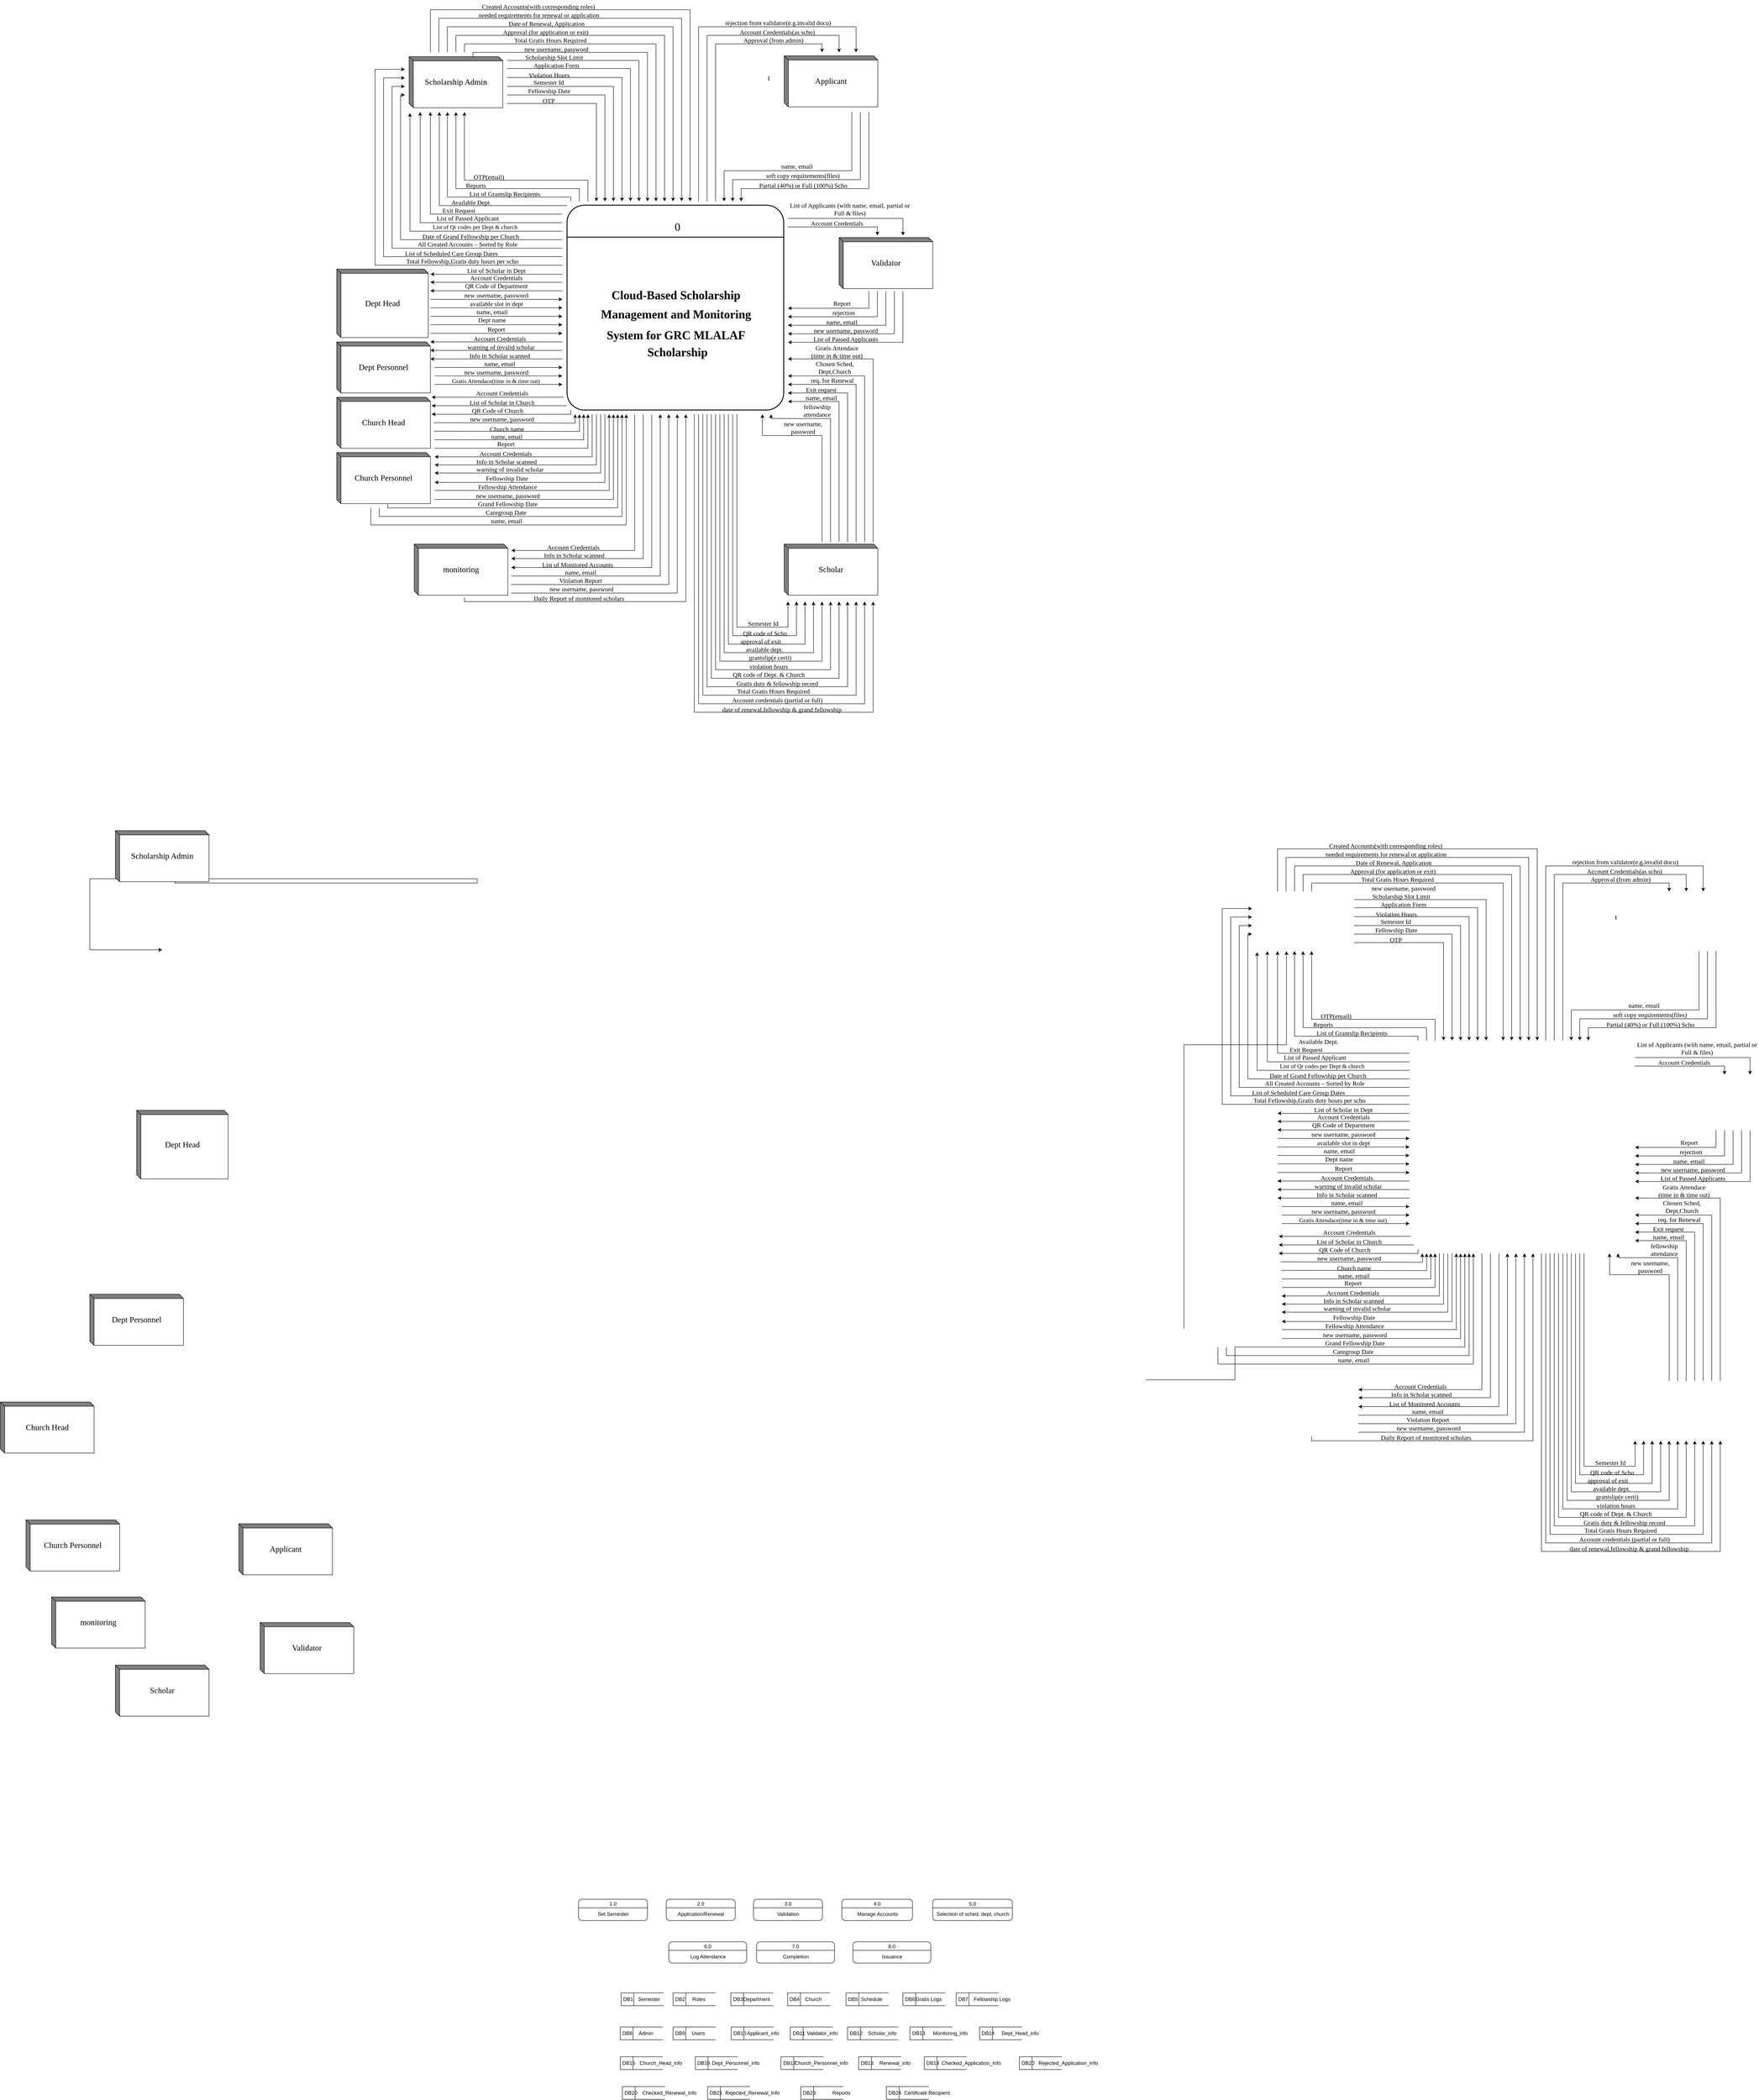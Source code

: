 <mxfile version="27.0.3">
  <diagram name="Page-1" id="H9mCC4LKSI06X5eU0nQ4">
    <mxGraphModel dx="2340" dy="686" grid="1" gridSize="10" guides="1" tooltips="1" connect="1" arrows="1" fold="1" page="1" pageScale="1" pageWidth="1100" pageHeight="1700" math="0" shadow="0">
      <root>
        <mxCell id="0" />
        <mxCell id="1" parent="0" />
        <mxCell id="bBNReim9IivtYAumU8x--1" style="edgeStyle=orthogonalEdgeStyle;rounded=0;orthogonalLoop=1;jettySize=auto;html=1;" parent="1" edge="1">
          <mxGeometry relative="1" as="geometry">
            <mxPoint y="653" as="targetPoint" />
            <mxPoint x="310" y="653" as="sourcePoint" />
            <Array as="points">
              <mxPoint x="180" y="653" />
              <mxPoint x="180" y="653" />
            </Array>
          </mxGeometry>
        </mxCell>
        <mxCell id="bBNReim9IivtYAumU8x--2" style="edgeStyle=orthogonalEdgeStyle;rounded=0;orthogonalLoop=1;jettySize=auto;html=1;" parent="1" edge="1">
          <mxGeometry relative="1" as="geometry">
            <mxPoint y="812" as="targetPoint" />
            <mxPoint x="310" y="812" as="sourcePoint" />
          </mxGeometry>
        </mxCell>
        <mxCell id="bBNReim9IivtYAumU8x--3" style="edgeStyle=orthogonalEdgeStyle;rounded=0;orthogonalLoop=1;jettySize=auto;html=1;" parent="1" edge="1">
          <mxGeometry relative="1" as="geometry">
            <mxPoint x="1040" y="1422" as="targetPoint" />
            <mxPoint x="620" y="982" as="sourcePoint" />
            <Array as="points">
              <mxPoint x="620" y="1682" />
              <mxPoint x="1040" y="1682" />
            </Array>
          </mxGeometry>
        </mxCell>
        <mxCell id="bBNReim9IivtYAumU8x--4" value="" style="rounded=1;whiteSpace=wrap;html=1;absoluteArcSize=1;arcSize=81;strokeWidth=2;fontFamily=Lucida Console;fontSize=15;" parent="1" vertex="1">
          <mxGeometry x="321" y="491" width="509" height="481" as="geometry" />
        </mxCell>
        <mxCell id="bBNReim9IivtYAumU8x--5" value="" style="line;strokeWidth=2;rotatable=0;dashed=0;labelPosition=right;align=left;verticalAlign=middle;spacingTop=0;spacingLeft=6;points=[];portConstraint=eastwest;fontFamily=Lucida Console;fontSize=15;" parent="1" vertex="1">
          <mxGeometry x="321" y="561" width="509" height="10" as="geometry" />
        </mxCell>
        <mxCell id="bBNReim9IivtYAumU8x--6" value="&lt;font style=&quot;font-size: 26px;&quot;&gt;0&lt;/font&gt;" style="text;html=1;align=center;verticalAlign=middle;resizable=0;points=[];autosize=1;strokeColor=none;fillColor=none;fontFamily=Lucida Console;fontSize=15;" parent="1" vertex="1">
          <mxGeometry x="560" y="522" width="40" height="40" as="geometry" />
        </mxCell>
        <mxCell id="bBNReim9IivtYAumU8x--7" value="&lt;p align=&quot;center&quot; class=&quot;MsoNormal&quot;&gt;&lt;b&gt;&lt;span style=&quot;line-height: 107%;&quot;&gt;&lt;font style=&quot;font-size: 28px;&quot; face=&quot;Lucida Console&quot;&gt;Cloud-Based Scholarship&amp;nbsp;&lt;/font&gt;&lt;/span&gt;&lt;/b&gt;&lt;/p&gt;&lt;p align=&quot;center&quot; class=&quot;MsoNormal&quot;&gt;&lt;font style=&quot;font-size: 28px;&quot;&gt;&lt;b&gt;&lt;span style=&quot;line-height: 107%;&quot;&gt;&lt;font style=&quot;&quot; face=&quot;Lucida Console&quot;&gt;Management and&amp;nbsp;&lt;/font&gt;&lt;/span&gt;&lt;/b&gt;&lt;b style=&quot;background-color: transparent; color: light-dark(rgb(0, 0, 0), rgb(255, 255, 255));&quot;&gt;&lt;span style=&quot;line-height: 107%;&quot;&gt;&lt;font style=&quot;&quot; face=&quot;Lucida Console&quot;&gt;Monitoring&amp;nbsp;&lt;/font&gt;&lt;/span&gt;&lt;/b&gt;&lt;/font&gt;&lt;/p&gt;&lt;p align=&quot;center&quot; class=&quot;MsoNormal&quot;&gt;&lt;font style=&quot;font-size: 28px;&quot;&gt;&lt;font style=&quot;&quot;&gt;&lt;b style=&quot;background-color: transparent; color: light-dark(rgb(0, 0, 0), rgb(255, 255, 255));&quot;&gt;&lt;span style=&quot;line-height: 107%;&quot;&gt;&lt;font style=&quot;&quot; face=&quot;Lucida Console&quot;&gt;System&amp;nbsp;&lt;/font&gt;&lt;/span&gt;&lt;/b&gt;&lt;/font&gt;&lt;b style=&quot;background-color: transparent; color: light-dark(rgb(0, 0, 0), rgb(255, 255, 255));&quot;&gt;&lt;span style=&quot;line-height: 107%;&quot;&gt;&lt;font style=&quot;&quot; face=&quot;Lucida Console&quot;&gt;for GRC MLALAF&amp;nbsp;&lt;/font&gt;&lt;/span&gt;&lt;/b&gt;&lt;/font&gt;&lt;/p&gt;&lt;p align=&quot;center&quot; class=&quot;MsoNormal&quot;&gt;&lt;b style=&quot;background-color: transparent; color: light-dark(rgb(0, 0, 0), rgb(255, 255, 255));&quot;&gt;&lt;span style=&quot;line-height: 107%;&quot;&gt;&lt;font style=&quot;font-size: 28px;&quot; face=&quot;Lucida Console&quot;&gt;Scholarship&lt;/font&gt;&lt;/span&gt;&lt;/b&gt;&lt;/p&gt;" style="text;html=1;align=center;verticalAlign=middle;resizable=0;points=[];autosize=1;strokeColor=none;fillColor=none;fontFamily=Lucida Console;fontSize=15;fontStyle=1" parent="1" vertex="1">
          <mxGeometry x="340" y="672" width="480" height="200" as="geometry" />
        </mxCell>
        <mxCell id="bBNReim9IivtYAumU8x--8" style="edgeStyle=orthogonalEdgeStyle;rounded=0;orthogonalLoop=1;jettySize=auto;html=1;" parent="1" edge="1">
          <mxGeometry relative="1" as="geometry">
            <mxPoint x="800" y="982" as="targetPoint" />
            <mxPoint x="940" y="1282" as="sourcePoint" />
            <Array as="points">
              <mxPoint x="940" y="992" />
              <mxPoint x="800" y="992" />
            </Array>
          </mxGeometry>
        </mxCell>
        <mxCell id="bBNReim9IivtYAumU8x--9" style="edgeStyle=orthogonalEdgeStyle;rounded=0;orthogonalLoop=1;jettySize=auto;html=1;" parent="1" edge="1">
          <mxGeometry relative="1" as="geometry">
            <mxPoint x="840" y="852" as="targetPoint" />
            <mxPoint x="1040" y="1282" as="sourcePoint" />
            <Array as="points">
              <mxPoint x="1040" y="852" />
            </Array>
          </mxGeometry>
        </mxCell>
        <mxCell id="bBNReim9IivtYAumU8x--10" value="&lt;font style=&quot;font-size: 19px;&quot;&gt;Scholar&lt;/font&gt;" style="html=1;dashed=0;whiteSpace=wrap;shape=mxgraph.dfd.externalEntity;fontFamily=Lucida Console;fontSize=15;" parent="1" vertex="1">
          <mxGeometry x="831" y="1287" width="220" height="120" as="geometry" />
        </mxCell>
        <mxCell id="bBNReim9IivtYAumU8x--11" value="req. for Renewal" style="text;html=1;align=center;verticalAlign=middle;whiteSpace=wrap;rounded=0;fontFamily=Lucida Console;fontSize=15;" parent="1" vertex="1">
          <mxGeometry x="864" y="887" width="160" height="30" as="geometry" />
        </mxCell>
        <mxCell id="bBNReim9IivtYAumU8x--12" value="Chosen Sched,&lt;div&gt;Dept,Church&lt;/div&gt;" style="text;html=1;align=center;verticalAlign=middle;whiteSpace=wrap;rounded=0;fontFamily=Lucida Console;fontSize=15;" parent="1" vertex="1">
          <mxGeometry x="830" y="857" width="240" height="30" as="geometry" />
        </mxCell>
        <mxCell id="bBNReim9IivtYAumU8x--13" value="name, email" style="text;html=1;align=center;verticalAlign=middle;whiteSpace=wrap;rounded=0;fontFamily=Lucida Console;fontSize=15;" parent="1" vertex="1">
          <mxGeometry x="843.5" y="928" width="149" height="30" as="geometry" />
        </mxCell>
        <mxCell id="bBNReim9IivtYAumU8x--14" value="new username,&lt;div&gt;&lt;span style=&quot;background-color: transparent; color: light-dark(rgb(0, 0, 0), rgb(255, 255, 255));&quot;&gt;password&lt;/span&gt;&lt;/div&gt;" style="text;html=1;align=center;verticalAlign=middle;whiteSpace=wrap;rounded=0;fontFamily=Lucida Console;fontSize=15;" parent="1" vertex="1">
          <mxGeometry x="810.75" y="998" width="128.5" height="30" as="geometry" />
        </mxCell>
        <mxCell id="bBNReim9IivtYAumU8x--15" value="fellowship&lt;div&gt;&lt;span style=&quot;background-color: transparent; color: light-dark(rgb(0, 0, 0), rgb(255, 255, 255));&quot;&gt;attendance&lt;/span&gt;&lt;/div&gt;" style="text;html=1;align=center;verticalAlign=middle;whiteSpace=wrap;rounded=0;fontFamily=Lucida Console;fontSize=15;" parent="1" vertex="1">
          <mxGeometry x="860" y="958" width="96.5" height="30" as="geometry" />
        </mxCell>
        <mxCell id="bBNReim9IivtYAumU8x--16" value="Gratis duty &amp;amp; fellowship record" style="text;html=1;align=center;verticalAlign=middle;whiteSpace=wrap;rounded=0;fontFamily=Lucida Console;fontSize=15;" parent="1" vertex="1">
          <mxGeometry x="670" y="1599" width="290" height="30" as="geometry" />
        </mxCell>
        <mxCell id="bBNReim9IivtYAumU8x--17" value="grantslip(e certi)" style="text;html=1;align=center;verticalAlign=middle;whiteSpace=wrap;rounded=0;fontFamily=Lucida Console;fontSize=15;" parent="1" vertex="1">
          <mxGeometry x="653" y="1538" width="290" height="30" as="geometry" />
        </mxCell>
        <mxCell id="bBNReim9IivtYAumU8x--18" value="available dept." style="text;html=1;align=center;verticalAlign=middle;whiteSpace=wrap;rounded=0;fontFamily=Lucida Console;fontSize=15;" parent="1" vertex="1">
          <mxGeometry x="640" y="1519" width="290" height="30" as="geometry" />
        </mxCell>
        <mxCell id="bBNReim9IivtYAumU8x--19" value="approval of exit" style="text;html=1;align=center;verticalAlign=middle;whiteSpace=wrap;rounded=0;fontFamily=Lucida Console;fontSize=15;" parent="1" vertex="1">
          <mxGeometry x="631" y="1500" width="290" height="30" as="geometry" />
        </mxCell>
        <mxCell id="bBNReim9IivtYAumU8x--20" value="date of renewal,fellowship &amp;amp; grand fellowship" style="text;html=1;align=center;verticalAlign=middle;whiteSpace=wrap;rounded=0;fontFamily=Lucida Console;fontSize=15;" parent="1" vertex="1">
          <mxGeometry x="606" y="1660" width="440" height="30" as="geometry" />
        </mxCell>
        <mxCell id="bBNReim9IivtYAumU8x--21" value="violation hours" style="text;html=1;align=center;verticalAlign=middle;whiteSpace=wrap;rounded=0;fontFamily=Lucida Console;fontSize=15;" parent="1" vertex="1">
          <mxGeometry x="715" y="1559" width="160" height="30" as="geometry" />
        </mxCell>
        <mxCell id="bBNReim9IivtYAumU8x--22" value="Total Gratis Hours Required" style="text;html=1;align=center;verticalAlign=middle;whiteSpace=wrap;rounded=0;fontFamily=Lucida Console;fontSize=15;" parent="1" vertex="1">
          <mxGeometry x="661" y="1617" width="290" height="30" as="geometry" />
        </mxCell>
        <mxCell id="bBNReim9IivtYAumU8x--23" value="Account credentials (partial or full)" style="text;html=1;align=center;verticalAlign=middle;whiteSpace=wrap;rounded=0;fontFamily=Lucida Console;fontSize=15;" parent="1" vertex="1">
          <mxGeometry x="640" y="1638" width="350" height="30" as="geometry" />
        </mxCell>
        <mxCell id="bBNReim9IivtYAumU8x--24" value="QR code of Dept. &amp;amp; Church" style="text;html=1;align=center;verticalAlign=middle;whiteSpace=wrap;rounded=0;fontFamily=Lucida Console;fontSize=15;" parent="1" vertex="1">
          <mxGeometry x="620" y="1578" width="350" height="30" as="geometry" />
        </mxCell>
        <mxCell id="bBNReim9IivtYAumU8x--25" value="Semester&amp;nbsp;&lt;span style=&quot;background-color: transparent; color: light-dark(rgb(0, 0, 0), rgb(255, 255, 255));&quot;&gt;Id&lt;/span&gt;" style="text;html=1;align=center;verticalAlign=middle;whiteSpace=wrap;rounded=0;fontFamily=Lucida Console;fontSize=15;" parent="1" vertex="1">
          <mxGeometry x="715" y="1458" width="134" height="30" as="geometry" />
        </mxCell>
        <mxCell id="bBNReim9IivtYAumU8x--26" style="edgeStyle=orthogonalEdgeStyle;rounded=0;orthogonalLoop=1;jettySize=auto;html=1;" parent="1" edge="1">
          <mxGeometry relative="1" as="geometry">
            <mxPoint x="390" y="482" as="targetPoint" />
            <mxPoint x="180" y="252" as="sourcePoint" />
            <Array as="points">
              <mxPoint x="390" y="252" />
            </Array>
          </mxGeometry>
        </mxCell>
        <mxCell id="bBNReim9IivtYAumU8x--27" style="edgeStyle=orthogonalEdgeStyle;rounded=0;orthogonalLoop=1;jettySize=auto;html=1;exitX=0.636;exitY=0;exitDx=0;exitDy=0;exitPerimeter=0;" parent="1" source="bBNReim9IivtYAumU8x--28" edge="1">
          <mxGeometry relative="1" as="geometry">
            <mxPoint x="510" y="482" as="targetPoint" />
            <mxPoint x="90" y="132" as="sourcePoint" />
            <Array as="points">
              <mxPoint x="100" y="142" />
              <mxPoint x="100" y="132" />
              <mxPoint x="510" y="132" />
            </Array>
          </mxGeometry>
        </mxCell>
        <mxCell id="bBNReim9IivtYAumU8x--28" value="&lt;font style=&quot;font-size: 19px;&quot;&gt;Scholarship Admin&lt;/font&gt;" style="html=1;dashed=0;whiteSpace=wrap;shape=mxgraph.dfd.externalEntity;fontFamily=Lucida Console;fontSize=15;" parent="1" vertex="1">
          <mxGeometry x="-50" y="142" width="220" height="120" as="geometry" />
        </mxCell>
        <mxCell id="bBNReim9IivtYAumU8x--29" value="Semester Id" style="text;html=1;align=center;verticalAlign=middle;whiteSpace=wrap;rounded=0;fontFamily=Lucida Console;fontSize=15;" parent="1" vertex="1">
          <mxGeometry x="158" y="187" width="240" height="30" as="geometry" />
        </mxCell>
        <mxCell id="bBNReim9IivtYAumU8x--30" style="edgeStyle=orthogonalEdgeStyle;rounded=0;orthogonalLoop=1;jettySize=auto;html=1;" parent="1" edge="1">
          <mxGeometry relative="1" as="geometry">
            <mxPoint x="920" y="132" as="targetPoint" />
            <mxPoint x="670" y="482" as="sourcePoint" />
            <Array as="points">
              <mxPoint x="670" y="112" />
              <mxPoint x="920" y="112" />
            </Array>
          </mxGeometry>
        </mxCell>
        <mxCell id="bBNReim9IivtYAumU8x--31" style="edgeStyle=orthogonalEdgeStyle;rounded=0;orthogonalLoop=1;jettySize=auto;html=1;" parent="1" edge="1">
          <mxGeometry relative="1" as="geometry">
            <mxPoint x="730" y="482" as="targetPoint" />
            <mxPoint x="1030" y="272" as="sourcePoint" />
            <Array as="points">
              <mxPoint x="1030" y="452" />
              <mxPoint x="730" y="452" />
            </Array>
          </mxGeometry>
        </mxCell>
        <mxCell id="bBNReim9IivtYAumU8x--32" value="&lt;font style=&quot;font-size: 19px;&quot;&gt;Applicant&lt;/font&gt;" style="html=1;dashed=0;whiteSpace=wrap;shape=mxgraph.dfd.externalEntity;fontFamily=Lucida Console;fontSize=15;" parent="1" vertex="1">
          <mxGeometry x="831" y="140" width="220" height="120" as="geometry" />
        </mxCell>
        <mxCell id="bBNReim9IivtYAumU8x--33" style="edgeStyle=orthogonalEdgeStyle;rounded=0;orthogonalLoop=1;jettySize=auto;html=1;" parent="1" edge="1">
          <mxGeometry relative="1" as="geometry">
            <mxPoint x="1110" y="562" as="targetPoint" />
            <mxPoint x="840" y="522" as="sourcePoint" />
            <Array as="points">
              <mxPoint x="1110" y="522" />
              <mxPoint x="1110" y="562" />
            </Array>
          </mxGeometry>
        </mxCell>
        <mxCell id="bBNReim9IivtYAumU8x--34" value="&lt;font style=&quot;font-size: 19px;&quot;&gt;Validator&lt;/font&gt;" style="html=1;dashed=0;whiteSpace=wrap;shape=mxgraph.dfd.externalEntity;fontFamily=Lucida Console;fontSize=15;" parent="1" vertex="1">
          <mxGeometry x="960" y="567" width="220" height="120" as="geometry" />
        </mxCell>
        <mxCell id="bBNReim9IivtYAumU8x--35" value="&lt;font style=&quot;font-size: 19px;&quot;&gt;Dept Personnel&lt;/font&gt;" style="html=1;dashed=0;whiteSpace=wrap;shape=mxgraph.dfd.externalEntity;fontFamily=Lucida Console;fontSize=15;" parent="1" vertex="1">
          <mxGeometry x="-220" y="812" width="220" height="120" as="geometry" />
        </mxCell>
        <mxCell id="bBNReim9IivtYAumU8x--36" value="&lt;font style=&quot;font-size: 19px;&quot;&gt;Church Personnel&lt;/font&gt;" style="html=1;dashed=0;whiteSpace=wrap;shape=mxgraph.dfd.externalEntity;fontFamily=Lucida Console;fontSize=15;" parent="1" vertex="1">
          <mxGeometry x="-220" y="1072" width="220" height="120" as="geometry" />
        </mxCell>
        <mxCell id="bBNReim9IivtYAumU8x--37" value="&lt;font style=&quot;font-size: 19px;&quot;&gt;Dept Head&lt;/font&gt;" style="html=1;dashed=0;whiteSpace=wrap;shape=mxgraph.dfd.externalEntity;fontFamily=Lucida Console;fontSize=15;" parent="1" vertex="1">
          <mxGeometry x="-220" y="641" width="215" height="161" as="geometry" />
        </mxCell>
        <mxCell id="bBNReim9IivtYAumU8x--38" value="&lt;font style=&quot;font-size: 19px;&quot;&gt;Church Head&lt;/font&gt;" style="html=1;dashed=0;whiteSpace=wrap;shape=mxgraph.dfd.externalEntity;fontFamily=Lucida Console;fontSize=15;" parent="1" vertex="1">
          <mxGeometry x="-220" y="942" width="220" height="120" as="geometry" />
        </mxCell>
        <mxCell id="bBNReim9IivtYAumU8x--39" value="&lt;font style=&quot;font-size: 19px;&quot;&gt;monitoring&lt;/font&gt;" style="html=1;dashed=0;whiteSpace=wrap;shape=mxgraph.dfd.externalEntity;fontFamily=Lucida Console;fontSize=15;" parent="1" vertex="1">
          <mxGeometry x="-38" y="1287" width="220" height="120" as="geometry" />
        </mxCell>
        <mxCell id="bBNReim9IivtYAumU8x--40" value="available slot in dept" style="text;html=1;align=center;verticalAlign=middle;whiteSpace=wrap;rounded=0;fontFamily=Lucida Console;fontSize=15;" parent="1" vertex="1">
          <mxGeometry x="10" y="706.5" width="290" height="30" as="geometry" />
        </mxCell>
        <mxCell id="bBNReim9IivtYAumU8x--41" value="Account Credentials" style="text;html=1;align=center;verticalAlign=middle;whiteSpace=wrap;rounded=0;fontFamily=Lucida Console;fontSize=15;" parent="1" vertex="1">
          <mxGeometry x="10" y="646" width="290" height="30" as="geometry" />
        </mxCell>
        <mxCell id="bBNReim9IivtYAumU8x--42" value="name, email" style="text;html=1;align=center;verticalAlign=middle;whiteSpace=wrap;rounded=0;fontFamily=Lucida Console;fontSize=15;" parent="1" vertex="1">
          <mxGeometry y="726" width="290" height="30" as="geometry" />
        </mxCell>
        <mxCell id="bBNReim9IivtYAumU8x--43" value="new username, password" style="text;html=1;align=center;verticalAlign=middle;whiteSpace=wrap;rounded=0;fontFamily=Lucida Console;fontSize=15;" parent="1" vertex="1">
          <mxGeometry x="10" y="687" width="290" height="30" as="geometry" />
        </mxCell>
        <mxCell id="bBNReim9IivtYAumU8x--44" value="Dept name" style="text;html=1;align=center;verticalAlign=middle;whiteSpace=wrap;rounded=0;fontFamily=Lucida Console;fontSize=15;" parent="1" vertex="1">
          <mxGeometry y="745" width="290" height="30" as="geometry" />
        </mxCell>
        <mxCell id="bBNReim9IivtYAumU8x--45" value="List of Scholar in Dept" style="text;html=1;align=center;verticalAlign=middle;whiteSpace=wrap;rounded=0;fontFamily=Lucida Console;fontSize=15;" parent="1" vertex="1">
          <mxGeometry x="10" y="629" width="290" height="30" as="geometry" />
        </mxCell>
        <mxCell id="bBNReim9IivtYAumU8x--46" value="Account Credentials" style="text;html=1;align=center;verticalAlign=middle;whiteSpace=wrap;rounded=0;fontFamily=Lucida Console;fontSize=15;" parent="1" vertex="1">
          <mxGeometry x="81.5" y="1059" width="190" height="30" as="geometry" />
        </mxCell>
        <mxCell id="bBNReim9IivtYAumU8x--47" value="Info in Scholar scanned" style="text;html=1;align=center;verticalAlign=middle;whiteSpace=wrap;rounded=0;fontFamily=Lucida Console;fontSize=15;" parent="1" vertex="1">
          <mxGeometry x="57" y="1078" width="244" height="30" as="geometry" />
        </mxCell>
        <mxCell id="bBNReim9IivtYAumU8x--48" value="QR Code of Department" style="text;html=1;align=center;verticalAlign=middle;whiteSpace=wrap;rounded=0;fontFamily=Lucida Console;fontSize=15;" parent="1" vertex="1">
          <mxGeometry x="10" y="665" width="290" height="30" as="geometry" />
        </mxCell>
        <mxCell id="bBNReim9IivtYAumU8x--49" value="Gratis Attendace(time in &amp;amp; time out)" style="text;html=1;align=center;verticalAlign=middle;whiteSpace=wrap;rounded=0;fontFamily=Lucida Console;fontSize=14;" parent="1" vertex="1">
          <mxGeometry x="-10" y="890" width="327.5" height="30" as="geometry" />
        </mxCell>
        <mxCell id="bBNReim9IivtYAumU8x--50" value="warning of invalid scholar&amp;nbsp;" style="text;html=1;align=center;verticalAlign=middle;whiteSpace=wrap;rounded=0;fontFamily=Lucida Console;fontSize=15;" parent="1" vertex="1">
          <mxGeometry x="63.5" y="1096" width="250" height="30" as="geometry" />
        </mxCell>
        <mxCell id="bBNReim9IivtYAumU8x--51" value="name, email" style="text;html=1;align=center;verticalAlign=middle;whiteSpace=wrap;rounded=0;fontFamily=Lucida Console;fontSize=15;" parent="1" vertex="1">
          <mxGeometry x="18" y="848" width="290" height="30" as="geometry" />
        </mxCell>
        <mxCell id="bBNReim9IivtYAumU8x--52" value="new username, password" style="text;html=1;align=center;verticalAlign=middle;whiteSpace=wrap;rounded=0;fontFamily=Lucida Console;fontSize=15;" parent="1" vertex="1">
          <mxGeometry x="10" y="868" width="290" height="30" as="geometry" />
        </mxCell>
        <mxCell id="bBNReim9IivtYAumU8x--53" value="Account Credentials" style="text;html=1;align=center;verticalAlign=middle;whiteSpace=wrap;rounded=0;fontFamily=Lucida Console;fontSize=15;" parent="1" vertex="1">
          <mxGeometry x="67.5" y="917" width="201" height="30" as="geometry" />
        </mxCell>
        <mxCell id="bBNReim9IivtYAumU8x--54" value="List of Scholar in Church" style="text;html=1;align=center;verticalAlign=middle;whiteSpace=wrap;rounded=0;fontFamily=Lucida Console;fontSize=15;" parent="1" vertex="1">
          <mxGeometry x="51" y="939" width="235" height="30" as="geometry" />
        </mxCell>
        <mxCell id="bBNReim9IivtYAumU8x--55" value="QR Code of Church" style="text;html=1;align=center;verticalAlign=middle;whiteSpace=wrap;rounded=0;fontFamily=Lucida Console;fontSize=15;" parent="1" vertex="1">
          <mxGeometry x="76.5" y="958" width="162" height="30" as="geometry" />
        </mxCell>
        <mxCell id="bBNReim9IivtYAumU8x--56" value="Church name" style="text;html=1;align=center;verticalAlign=middle;whiteSpace=wrap;rounded=0;fontFamily=Lucida Console;fontSize=15;" parent="1" vertex="1">
          <mxGeometry x="115" y="1001" width="130" height="30" as="geometry" />
        </mxCell>
        <mxCell id="bBNReim9IivtYAumU8x--57" value="name, email" style="text;html=1;align=center;verticalAlign=middle;whiteSpace=wrap;rounded=0;fontFamily=Lucida Console;fontSize=15;" parent="1" vertex="1">
          <mxGeometry x="116.5" y="1019" width="125" height="30" as="geometry" />
        </mxCell>
        <mxCell id="bBNReim9IivtYAumU8x--58" value="OTP" style="text;html=1;align=center;verticalAlign=middle;whiteSpace=wrap;rounded=0;fontFamily=Lucida Console;fontSize=15;" parent="1" vertex="1">
          <mxGeometry x="248" y="230" width="60" height="30" as="geometry" />
        </mxCell>
        <mxCell id="bBNReim9IivtYAumU8x--59" value="OTP(email)" style="text;html=1;align=center;verticalAlign=middle;whiteSpace=wrap;rounded=0;fontFamily=Lucida Console;fontSize=15;" parent="1" vertex="1">
          <mxGeometry x="85" y="409" width="105" height="30" as="geometry" />
        </mxCell>
        <mxCell id="bBNReim9IivtYAumU8x--60" value="new username, password" style="text;html=1;align=center;verticalAlign=middle;whiteSpace=wrap;rounded=0;fontFamily=Lucida Console;fontSize=15;" parent="1" vertex="1">
          <mxGeometry x="151" y="109" width="290" height="30" as="geometry" />
        </mxCell>
        <mxCell id="bBNReim9IivtYAumU8x--61" value="new username, password" style="text;html=1;align=center;verticalAlign=middle;whiteSpace=wrap;rounded=0;fontFamily=Lucida Console;fontSize=15;" parent="1" vertex="1">
          <mxGeometry x="60.5" y="978" width="215" height="30" as="geometry" />
        </mxCell>
        <mxCell id="bBNReim9IivtYAumU8x--62" value="Account Credentials" style="text;html=1;align=center;verticalAlign=middle;whiteSpace=wrap;rounded=0;fontFamily=Lucida Console;fontSize=15;" parent="1" vertex="1">
          <mxGeometry x="18" y="789" width="290" height="30" as="geometry" />
        </mxCell>
        <mxCell id="bBNReim9IivtYAumU8x--63" value="Info in Scholar scanned" style="text;html=1;align=center;verticalAlign=middle;whiteSpace=wrap;rounded=0;fontFamily=Lucida Console;fontSize=15;" parent="1" vertex="1">
          <mxGeometry x="18" y="829" width="290" height="30" as="geometry" />
        </mxCell>
        <mxCell id="bBNReim9IivtYAumU8x--64" value="warning of invalid scholar&amp;nbsp;" style="text;html=1;align=center;verticalAlign=middle;whiteSpace=wrap;rounded=0;fontFamily=Lucida Console;fontSize=15;" parent="1" vertex="1">
          <mxGeometry x="43" y="809" width="250" height="30" as="geometry" />
        </mxCell>
        <mxCell id="bBNReim9IivtYAumU8x--65" value="Fellowship Attendance" style="text;html=1;align=center;verticalAlign=middle;whiteSpace=wrap;rounded=0;fontFamily=Lucida Console;fontSize=15;" parent="1" vertex="1">
          <mxGeometry x="77" y="1137" width="209" height="30" as="geometry" />
        </mxCell>
        <mxCell id="bBNReim9IivtYAumU8x--66" value="name, email" style="text;html=1;align=center;verticalAlign=middle;whiteSpace=wrap;rounded=0;fontFamily=Lucida Console;fontSize=15;" parent="1" vertex="1">
          <mxGeometry x="124" y="1217" width="110" height="30" as="geometry" />
        </mxCell>
        <mxCell id="bBNReim9IivtYAumU8x--67" value="new username, password" style="text;html=1;align=center;verticalAlign=middle;whiteSpace=wrap;rounded=0;fontFamily=Lucida Console;fontSize=15;" parent="1" vertex="1">
          <mxGeometry x="71.5" y="1158" width="220" height="30" as="geometry" />
        </mxCell>
        <mxCell id="bBNReim9IivtYAumU8x--68" value="List of Passed Applicant" style="text;html=1;align=center;verticalAlign=middle;whiteSpace=wrap;rounded=0;fontFamily=Lucida Console;fontSize=15;" parent="1" vertex="1">
          <mxGeometry x="-57.5" y="506" width="290" height="30" as="geometry" />
        </mxCell>
        <mxCell id="bBNReim9IivtYAumU8x--69" value="Reports" style="text;html=1;align=center;verticalAlign=middle;whiteSpace=wrap;rounded=0;fontFamily=Lucida Console;fontSize=15;" parent="1" vertex="1">
          <mxGeometry x="-38" y="429" width="290" height="30" as="geometry" />
        </mxCell>
        <mxCell id="bBNReim9IivtYAumU8x--70" value="Report" style="text;html=1;align=center;verticalAlign=middle;whiteSpace=wrap;rounded=0;fontFamily=Lucida Console;fontSize=15;" parent="1" vertex="1">
          <mxGeometry x="140" y="1036" width="75" height="30" as="geometry" />
        </mxCell>
        <mxCell id="bBNReim9IivtYAumU8x--71" value="Report" style="text;html=1;align=center;verticalAlign=middle;whiteSpace=wrap;rounded=0;fontFamily=Lucida Console;fontSize=15;" parent="1" vertex="1">
          <mxGeometry x="10" y="767" width="290" height="30" as="geometry" />
        </mxCell>
        <mxCell id="bBNReim9IivtYAumU8x--72" value="new username, password" style="text;html=1;align=center;verticalAlign=middle;whiteSpace=wrap;rounded=0;fontFamily=Lucida Console;fontSize=15;" parent="1" vertex="1">
          <mxGeometry x="245" y="1377" width="220" height="30" as="geometry" />
        </mxCell>
        <mxCell id="bBNReim9IivtYAumU8x--73" value="name, email" style="text;html=1;align=center;verticalAlign=middle;whiteSpace=wrap;rounded=0;fontFamily=Lucida Console;fontSize=15;" parent="1" vertex="1">
          <mxGeometry x="277.5" y="1338" width="150" height="30" as="geometry" />
        </mxCell>
        <mxCell id="bBNReim9IivtYAumU8x--74" value="Daily Report of monitored scholars" style="text;html=1;align=center;verticalAlign=middle;whiteSpace=wrap;rounded=0;fontFamily=Lucida Console;fontSize=15;" parent="1" vertex="1">
          <mxGeometry x="194" y="1399" width="310" height="30" as="geometry" />
        </mxCell>
        <mxCell id="bBNReim9IivtYAumU8x--75" value="Violation Report" style="text;html=1;align=center;verticalAlign=middle;whiteSpace=wrap;rounded=0;fontFamily=Lucida Console;fontSize=15;" parent="1" vertex="1">
          <mxGeometry x="268.5" y="1357" width="168" height="30" as="geometry" />
        </mxCell>
        <mxCell id="bBNReim9IivtYAumU8x--76" value="Account Credentials" style="text;html=1;align=center;verticalAlign=middle;whiteSpace=wrap;rounded=0;fontFamily=Lucida Console;fontSize=15;" parent="1" vertex="1">
          <mxGeometry x="226" y="1279" width="220" height="30" as="geometry" />
        </mxCell>
        <mxCell id="bBNReim9IivtYAumU8x--77" value="Info in Scholar scanned" style="text;html=1;align=center;verticalAlign=middle;whiteSpace=wrap;rounded=0;fontFamily=Lucida Console;fontSize=15;" parent="1" vertex="1">
          <mxGeometry x="228" y="1298" width="220" height="30" as="geometry" />
        </mxCell>
        <mxCell id="bBNReim9IivtYAumU8x--78" value="Gratis Attendace&lt;div&gt;(time in &amp;amp; time out)&lt;/div&gt;" style="text;html=1;align=center;verticalAlign=middle;whiteSpace=wrap;rounded=0;fontFamily=Lucida Console;fontSize=15;" parent="1" vertex="1">
          <mxGeometry x="860" y="820" width="190" height="30" as="geometry" />
        </mxCell>
        <mxCell id="bBNReim9IivtYAumU8x--79" value="new username, password" style="text;html=1;align=center;verticalAlign=middle;whiteSpace=wrap;rounded=0;fontFamily=Lucida Console;fontSize=15;" parent="1" vertex="1">
          <mxGeometry x="831" y="770" width="290" height="30" as="geometry" />
        </mxCell>
        <mxCell id="bBNReim9IivtYAumU8x--80" value="name, email" style="text;html=1;align=center;verticalAlign=middle;whiteSpace=wrap;rounded=0;fontFamily=Lucida Console;fontSize=15;" parent="1" vertex="1">
          <mxGeometry x="897" y="750" width="139" height="30" as="geometry" />
        </mxCell>
        <mxCell id="bBNReim9IivtYAumU8x--81" value="Report" style="text;html=1;align=center;verticalAlign=middle;whiteSpace=wrap;rounded=0;fontFamily=Lucida Console;fontSize=15;" parent="1" vertex="1">
          <mxGeometry x="916.5" y="706" width="100" height="30" as="geometry" />
        </mxCell>
        <mxCell id="bBNReim9IivtYAumU8x--82" value="Account Credentials" style="text;html=1;align=center;verticalAlign=middle;whiteSpace=wrap;rounded=0;fontFamily=Lucida Console;fontSize=15;" parent="1" vertex="1">
          <mxGeometry x="864" y="518" width="182" height="30" as="geometry" />
        </mxCell>
        <mxCell id="bBNReim9IivtYAumU8x--83" value="List of Applicants (with name, email, partial or Full &amp;amp; files)" style="text;html=1;align=center;verticalAlign=middle;whiteSpace=wrap;rounded=0;fontFamily=Lucida Console;fontSize=15;" parent="1" vertex="1">
          <mxGeometry x="841" y="485" width="289" height="30" as="geometry" />
        </mxCell>
        <mxCell id="bBNReim9IivtYAumU8x--84" value="List of Passed Applicants" style="text;html=1;align=center;verticalAlign=middle;whiteSpace=wrap;rounded=0;fontFamily=Lucida Console;fontSize=15;" parent="1" vertex="1">
          <mxGeometry x="831" y="790" width="290" height="30" as="geometry" />
        </mxCell>
        <mxCell id="bBNReim9IivtYAumU8x--85" value="name, email" style="text;html=1;align=center;verticalAlign=middle;whiteSpace=wrap;rounded=0;fontFamily=Lucida Console;fontSize=15;" parent="1" vertex="1">
          <mxGeometry x="801" y="384" width="120" height="30" as="geometry" />
        </mxCell>
        <mxCell id="bBNReim9IivtYAumU8x--86" value="soft copy requirements(files)" style="text;html=1;align=center;verticalAlign=middle;whiteSpace=wrap;rounded=0;fontFamily=Lucida Console;fontSize=15;" parent="1" vertex="1">
          <mxGeometry x="730" y="406" width="290" height="30" as="geometry" />
        </mxCell>
        <mxCell id="bBNReim9IivtYAumU8x--87" value="&lt;span class=&quot;_fadeIn_m1hgl_8&quot;&gt;Partial (&lt;/span&gt;&lt;span class=&quot;_fadeIn_m1hgl_8&quot;&gt;40%) &lt;/span&gt;&lt;span class=&quot;_fadeIn_m1hgl_8&quot;&gt;or &lt;/span&gt;&lt;span class=&quot;_fadeIn_m1hgl_8&quot;&gt;Full (&lt;/span&gt;&lt;span class=&quot;_fadeIn_m1hgl_8&quot;&gt;100%) Scho&lt;/span&gt;" style="text;html=1;align=center;verticalAlign=middle;whiteSpace=wrap;rounded=0;fontFamily=Lucida Console;fontSize=15;" parent="1" vertex="1">
          <mxGeometry x="716" y="429" width="320" height="30" as="geometry" />
        </mxCell>
        <mxCell id="bBNReim9IivtYAumU8x--88" value="rejection from validator(e.g.invalid docu)" style="text;html=1;align=center;verticalAlign=middle;whiteSpace=wrap;rounded=0;fontFamily=Lucida Console;fontSize=15;" parent="1" vertex="1">
          <mxGeometry x="622.25" y="47" width="389.5" height="30" as="geometry" />
        </mxCell>
        <mxCell id="bBNReim9IivtYAumU8x--89" value="rejection" style="text;html=1;align=center;verticalAlign=middle;whiteSpace=wrap;rounded=0;fontFamily=Lucida Console;fontSize=15;" parent="1" vertex="1">
          <mxGeometry x="906" y="728" width="130" height="30" as="geometry" />
        </mxCell>
        <mxCell id="bBNReim9IivtYAumU8x--90" value="Approval (from admin)" style="text;html=1;align=center;verticalAlign=middle;whiteSpace=wrap;rounded=0;fontFamily=Lucida Console;fontSize=15;" parent="1" vertex="1">
          <mxGeometry x="661" y="88" width="290" height="30" as="geometry" />
        </mxCell>
        <mxCell id="bBNReim9IivtYAumU8x--91" value="Account Credentials(as scho)" style="text;html=1;align=center;verticalAlign=middle;whiteSpace=wrap;rounded=0;fontFamily=Lucida Console;fontSize=15;" parent="1" vertex="1">
          <mxGeometry x="670" y="69" width="290" height="30" as="geometry" />
        </mxCell>
        <mxCell id="bBNReim9IivtYAumU8x--92" value="Approval (for application or exit)" style="text;html=1;align=center;verticalAlign=middle;whiteSpace=wrap;rounded=0;fontFamily=Lucida Console;fontSize=15;" parent="1" vertex="1">
          <mxGeometry x="106" y="69" width="330" height="30" as="geometry" />
        </mxCell>
        <mxCell id="bBNReim9IivtYAumU8x--93" value="&lt;span class=&quot;_fadeIn_m1hgl_8&quot;&gt;Scholarship &lt;/span&gt;&lt;span class=&quot;_fadeIn_m1hgl_8&quot;&gt;Slot &lt;/span&gt;&lt;span class=&quot;_fadeIn_m1hgl_8&quot;&gt;Limit&lt;/span&gt;" style="text;html=1;align=center;verticalAlign=middle;whiteSpace=wrap;rounded=0;fontFamily=Lucida Console;fontSize=15;" parent="1" vertex="1">
          <mxGeometry x="146" y="128" width="290" height="30" as="geometry" />
        </mxCell>
        <mxCell id="bBNReim9IivtYAumU8x--94" value="Total Gratis Hours Required" style="text;html=1;align=center;verticalAlign=middle;whiteSpace=wrap;rounded=0;fontFamily=Lucida Console;fontSize=15;" parent="1" vertex="1">
          <mxGeometry x="157" y="88" width="250" height="30" as="geometry" />
        </mxCell>
        <mxCell id="bBNReim9IivtYAumU8x--95" value="Fellowship Date" style="text;html=1;align=center;verticalAlign=middle;whiteSpace=wrap;rounded=0;fontFamily=Lucida Console;fontSize=15;" parent="1" vertex="1">
          <mxGeometry x="134" y="207" width="290" height="30" as="geometry" />
        </mxCell>
        <mxCell id="bBNReim9IivtYAumU8x--96" value="Fellowship Date" style="text;html=1;align=center;verticalAlign=middle;whiteSpace=wrap;rounded=0;fontFamily=Lucida Console;fontSize=15;" parent="1" vertex="1">
          <mxGeometry x="93.25" y="1117" width="173.5" height="30" as="geometry" />
        </mxCell>
        <mxCell id="bBNReim9IivtYAumU8x--97" value="Grand Fellowship Date" style="text;html=1;align=center;verticalAlign=middle;whiteSpace=wrap;rounded=0;fontFamily=Lucida Console;fontSize=15;" parent="1" vertex="1">
          <mxGeometry x="81.5" y="1177" width="200" height="30" as="geometry" />
        </mxCell>
        <mxCell id="bBNReim9IivtYAumU8x--98" value="QR code of Scho" style="text;html=1;align=center;verticalAlign=middle;whiteSpace=wrap;rounded=0;fontFamily=Lucida Console;fontSize=15;" parent="1" vertex="1">
          <mxGeometry x="716" y="1481" width="140" height="30" as="geometry" />
        </mxCell>
        <mxCell id="bBNReim9IivtYAumU8x--99" value="Total Fellowship,Gratis duty hours per scho" style="text;html=1;align=center;verticalAlign=middle;whiteSpace=wrap;rounded=0;fontFamily=Lucida Console;fontSize=15;" parent="1" vertex="1">
          <mxGeometry x="-125" y="607" width="400" height="30" as="geometry" />
        </mxCell>
        <mxCell id="bBNReim9IivtYAumU8x--100" value="Violation Hours" style="text;html=1;align=center;verticalAlign=middle;whiteSpace=wrap;rounded=0;fontFamily=Lucida Console;fontSize=15;" parent="1" vertex="1">
          <mxGeometry x="134" y="170" width="290" height="30" as="geometry" />
        </mxCell>
        <mxCell id="bBNReim9IivtYAumU8x--101" value="Exit request" style="text;html=1;align=center;verticalAlign=middle;whiteSpace=wrap;rounded=0;fontFamily=Lucida Console;fontSize=15;" parent="1" vertex="1">
          <mxGeometry x="830" y="909" width="176" height="30" as="geometry" />
        </mxCell>
        <mxCell id="bBNReim9IivtYAumU8x--102" value="Exit Request" style="text;html=1;align=center;verticalAlign=middle;whiteSpace=wrap;rounded=0;fontFamily=Lucida Console;fontSize=15;" parent="1" vertex="1">
          <mxGeometry x="-78" y="488" width="290" height="30" as="geometry" />
        </mxCell>
        <mxCell id="bBNReim9IivtYAumU8x--103" value="Caregroup Date" style="text;html=1;align=center;verticalAlign=middle;whiteSpace=wrap;rounded=0;fontFamily=Lucida Console;fontSize=15;" parent="1" vertex="1">
          <mxGeometry x="105.75" y="1197" width="143.5" height="30" as="geometry" />
        </mxCell>
        <mxCell id="bBNReim9IivtYAumU8x--104" value="&lt;span class=&quot;_fadeIn_m1hgl_8&quot;&gt;List &lt;/span&gt;&lt;span class=&quot;_fadeIn_m1hgl_8&quot;&gt;of &lt;/span&gt;&lt;span class=&quot;_fadeIn_m1hgl_8&quot;&gt;Scheduled &lt;/span&gt;&lt;span class=&quot;_fadeIn_m1hgl_8&quot;&gt;Care &lt;/span&gt;&lt;span class=&quot;_fadeIn_m1hgl_8&quot;&gt;Group &lt;/span&gt;&lt;span class=&quot;_fadeIn_m1hgl_8&quot;&gt;Dates&lt;/span&gt;" style="text;html=1;align=center;verticalAlign=middle;whiteSpace=wrap;rounded=0;fontFamily=Lucida Console;fontSize=15;" parent="1" vertex="1">
          <mxGeometry x="-113" y="589" width="325" height="30" as="geometry" />
        </mxCell>
        <mxCell id="bBNReim9IivtYAumU8x--105" value="Created Accounts(with corresponding roles)" style="text;html=1;align=center;verticalAlign=middle;whiteSpace=wrap;rounded=0;fontFamily=Lucida Console;fontSize=15;" parent="1" vertex="1">
          <mxGeometry x="49" y="9" width="410" height="30" as="geometry" />
        </mxCell>
        <mxCell id="bBNReim9IivtYAumU8x--106" value="Application Form" style="text;html=1;align=center;verticalAlign=middle;whiteSpace=wrap;rounded=0;fontFamily=Lucida Console;fontSize=15;" parent="1" vertex="1">
          <mxGeometry x="151" y="147" width="290" height="30" as="geometry" />
        </mxCell>
        <mxCell id="bBNReim9IivtYAumU8x--107" value="needed requirements for renewal or application" style="text;html=1;align=center;verticalAlign=middle;whiteSpace=wrap;rounded=0;fontFamily=Lucida Console;fontSize=15;" parent="1" vertex="1">
          <mxGeometry x="40" y="29" width="430" height="30" as="geometry" />
        </mxCell>
        <mxCell id="bBNReim9IivtYAumU8x--108" value="List of Qr codes per Dept &amp;amp; church" style="text;html=1;align=center;verticalAlign=middle;whiteSpace=wrap;rounded=0;fontFamily=Lucida Console;fontSize=14;" parent="1" vertex="1">
          <mxGeometry x="-65" y="529.5" width="340" height="27" as="geometry" />
        </mxCell>
        <mxCell id="bBNReim9IivtYAumU8x--109" value="&lt;span class=&quot;_fadeIn_m1hgl_8&quot;&gt;All &lt;/span&gt;&lt;span class=&quot;_fadeIn_m1hgl_8&quot;&gt;Created &lt;/span&gt;&lt;span class=&quot;_fadeIn_m1hgl_8&quot;&gt;Accounts – &lt;/span&gt;&lt;span class=&quot;_fadeIn_m1hgl_8&quot;&gt;Sorted &lt;/span&gt;&lt;span class=&quot;_fadeIn_m1hgl_8&quot;&gt;by &lt;/span&gt;&lt;span class=&quot;_fadeIn_m1hgl_8&quot;&gt;Role&lt;/span&gt;" style="text;html=1;align=center;verticalAlign=middle;whiteSpace=wrap;rounded=0;fontFamily=Lucida Console;fontSize=15;" parent="1" vertex="1">
          <mxGeometry x="-85" y="567" width="345" height="30" as="geometry" />
        </mxCell>
        <mxCell id="bBNReim9IivtYAumU8x--110" value="Available Dept." style="text;html=1;align=center;verticalAlign=middle;whiteSpace=wrap;rounded=0;fontFamily=Lucida Console;fontSize=15;" parent="1" vertex="1">
          <mxGeometry x="-49" y="469" width="290" height="30" as="geometry" />
        </mxCell>
        <mxCell id="bBNReim9IivtYAumU8x--111" value="Date of Grand Fellowship per Church" style="text;html=1;align=center;verticalAlign=middle;whiteSpace=wrap;rounded=0;fontFamily=Lucida Console;fontSize=15;" parent="1" vertex="1">
          <mxGeometry x="-80" y="549" width="350" height="30" as="geometry" />
        </mxCell>
        <mxCell id="bBNReim9IivtYAumU8x--112" value="List of Monitored Accounts" style="text;html=1;align=center;verticalAlign=middle;whiteSpace=wrap;rounded=0;fontFamily=Lucida Console;fontSize=15;" parent="1" vertex="1">
          <mxGeometry x="226" y="1320" width="240" height="30" as="geometry" />
        </mxCell>
        <mxCell id="bBNReim9IivtYAumU8x--113" value="&lt;span class=&quot;_fadeIn_m1hgl_8&quot;&gt;List &lt;/span&gt;&lt;span class=&quot;_fadeIn_m1hgl_8&quot;&gt;of &lt;/span&gt;&lt;span class=&quot;_fadeIn_m1hgl_8&quot;&gt;Grantslip &lt;/span&gt;&lt;span class=&quot;_fadeIn_m1hgl_8&quot;&gt;Recipients&lt;/span&gt;" style="text;html=1;align=center;verticalAlign=middle;whiteSpace=wrap;rounded=0;fontFamily=Lucida Console;fontSize=15;" parent="1" vertex="1">
          <mxGeometry x="30" y="449" width="290" height="30" as="geometry" />
        </mxCell>
        <mxCell id="bBNReim9IivtYAumU8x--114" value="I" style="text;html=1;align=center;verticalAlign=middle;whiteSpace=wrap;rounded=0;fontFamily=Lucida Console;fontSize=15;" parent="1" vertex="1">
          <mxGeometry x="770" y="177" width="50" height="30" as="geometry" />
        </mxCell>
        <mxCell id="bBNReim9IivtYAumU8x--115" style="edgeStyle=orthogonalEdgeStyle;rounded=0;orthogonalLoop=1;jettySize=auto;html=1;" parent="1" edge="1">
          <mxGeometry relative="1" as="geometry">
            <mxPoint x="330" y="482" as="sourcePoint" />
            <mxPoint x="40" y="272" as="targetPoint" />
            <Array as="points">
              <mxPoint x="40" y="472" />
            </Array>
          </mxGeometry>
        </mxCell>
        <mxCell id="bBNReim9IivtYAumU8x--116" style="edgeStyle=orthogonalEdgeStyle;rounded=0;orthogonalLoop=1;jettySize=auto;html=1;entryX=0.923;entryY=1.03;entryDx=0;entryDy=0;entryPerimeter=0;" parent="1" source="bBNReim9IivtYAumU8x--4" edge="1">
          <mxGeometry relative="1" as="geometry">
            <mxPoint x="320" y="522" as="sourcePoint" />
            <mxPoint x="21" y="272" as="targetPoint" />
            <Array as="points">
              <mxPoint x="21" y="492" />
            </Array>
          </mxGeometry>
        </mxCell>
        <mxCell id="bBNReim9IivtYAumU8x--117" style="edgeStyle=orthogonalEdgeStyle;rounded=0;orthogonalLoop=1;jettySize=auto;html=1;" parent="1" edge="1">
          <mxGeometry relative="1" as="geometry">
            <mxPoint x="310" y="592" as="sourcePoint" />
            <mxPoint x="-60" y="212" as="targetPoint" />
            <Array as="points">
              <mxPoint x="-90" y="592" />
              <mxPoint x="-90" y="212" />
            </Array>
          </mxGeometry>
        </mxCell>
        <mxCell id="bBNReim9IivtYAumU8x--118" style="edgeStyle=orthogonalEdgeStyle;rounded=0;orthogonalLoop=1;jettySize=auto;html=1;" parent="1" edge="1">
          <mxGeometry relative="1" as="geometry">
            <mxPoint x="310" y="612" as="sourcePoint" />
            <mxPoint x="-60" y="192" as="targetPoint" />
            <Array as="points">
              <mxPoint x="-110" y="612" />
              <mxPoint x="-110" y="192" />
            </Array>
          </mxGeometry>
        </mxCell>
        <mxCell id="bBNReim9IivtYAumU8x--119" style="edgeStyle=orthogonalEdgeStyle;rounded=0;orthogonalLoop=1;jettySize=auto;html=1;entryX=0.923;entryY=1.03;entryDx=0;entryDy=0;entryPerimeter=0;" parent="1" edge="1">
          <mxGeometry relative="1" as="geometry">
            <mxPoint x="310" y="532" as="sourcePoint" />
            <mxPoint x="-24" y="272" as="targetPoint" />
            <Array as="points">
              <mxPoint x="-24" y="532" />
            </Array>
          </mxGeometry>
        </mxCell>
        <mxCell id="bBNReim9IivtYAumU8x--120" style="edgeStyle=orthogonalEdgeStyle;rounded=0;orthogonalLoop=1;jettySize=auto;html=1;" parent="1" edge="1">
          <mxGeometry relative="1" as="geometry">
            <mxPoint x="310" y="632" as="sourcePoint" />
            <mxPoint x="-60" y="172" as="targetPoint" />
            <Array as="points">
              <mxPoint x="-130" y="632" />
              <mxPoint x="-130" y="172" />
            </Array>
          </mxGeometry>
        </mxCell>
        <mxCell id="bBNReim9IivtYAumU8x--121" style="edgeStyle=orthogonalEdgeStyle;rounded=0;orthogonalLoop=1;jettySize=auto;html=1;entryX=0.923;entryY=1.03;entryDx=0;entryDy=0;entryPerimeter=0;" parent="1" edge="1">
          <mxGeometry relative="1" as="geometry">
            <mxPoint x="310" y="512" as="sourcePoint" />
            <mxPoint y="272" as="targetPoint" />
            <Array as="points">
              <mxPoint y="512" />
            </Array>
          </mxGeometry>
        </mxCell>
        <mxCell id="bBNReim9IivtYAumU8x--122" style="edgeStyle=orthogonalEdgeStyle;rounded=0;orthogonalLoop=1;jettySize=auto;html=1;" parent="1" edge="1">
          <mxGeometry relative="1" as="geometry">
            <mxPoint x="310" y="572" as="sourcePoint" />
            <mxPoint x="-60" y="232" as="targetPoint" />
            <Array as="points">
              <mxPoint x="310" y="572" />
              <mxPoint x="-70" y="572" />
              <mxPoint x="-70" y="232" />
            </Array>
          </mxGeometry>
        </mxCell>
        <mxCell id="bBNReim9IivtYAumU8x--123" style="edgeStyle=orthogonalEdgeStyle;rounded=0;orthogonalLoop=1;jettySize=auto;html=1;" parent="1" edge="1">
          <mxGeometry relative="1" as="geometry">
            <mxPoint x="370" y="482" as="sourcePoint" />
            <mxPoint x="80" y="272" as="targetPoint" />
            <Array as="points">
              <mxPoint x="80" y="432" />
            </Array>
          </mxGeometry>
        </mxCell>
        <mxCell id="bBNReim9IivtYAumU8x--124" style="edgeStyle=orthogonalEdgeStyle;rounded=0;orthogonalLoop=1;jettySize=auto;html=1;entryX=0.923;entryY=1.03;entryDx=0;entryDy=0;entryPerimeter=0;" parent="1" edge="1">
          <mxGeometry relative="1" as="geometry">
            <mxPoint x="310" y="552" as="sourcePoint" />
            <mxPoint x="-48" y="274.5" as="targetPoint" />
            <Array as="points">
              <mxPoint x="-48" y="552" />
            </Array>
          </mxGeometry>
        </mxCell>
        <mxCell id="bBNReim9IivtYAumU8x--125" style="edgeStyle=orthogonalEdgeStyle;rounded=0;orthogonalLoop=1;jettySize=auto;html=1;" parent="1" edge="1">
          <mxGeometry relative="1" as="geometry">
            <mxPoint x="350" y="482" as="sourcePoint" />
            <mxPoint x="60" y="272" as="targetPoint" />
            <Array as="points">
              <mxPoint x="350" y="452" />
              <mxPoint x="60" y="452" />
            </Array>
          </mxGeometry>
        </mxCell>
        <mxCell id="bBNReim9IivtYAumU8x--126" style="edgeStyle=orthogonalEdgeStyle;rounded=0;orthogonalLoop=1;jettySize=auto;html=1;" parent="1" edge="1">
          <mxGeometry relative="1" as="geometry">
            <mxPoint x="410" y="482" as="targetPoint" />
            <mxPoint x="180" y="232" as="sourcePoint" />
            <Array as="points">
              <mxPoint x="410" y="232" />
            </Array>
          </mxGeometry>
        </mxCell>
        <mxCell id="bBNReim9IivtYAumU8x--127" style="edgeStyle=orthogonalEdgeStyle;rounded=0;orthogonalLoop=1;jettySize=auto;html=1;" parent="1" edge="1">
          <mxGeometry relative="1" as="geometry">
            <mxPoint x="430" y="482" as="targetPoint" />
            <mxPoint x="180" y="212" as="sourcePoint" />
            <Array as="points">
              <mxPoint x="430" y="212" />
            </Array>
          </mxGeometry>
        </mxCell>
        <mxCell id="bBNReim9IivtYAumU8x--128" style="edgeStyle=orthogonalEdgeStyle;rounded=0;orthogonalLoop=1;jettySize=auto;html=1;" parent="1" edge="1">
          <mxGeometry relative="1" as="geometry">
            <mxPoint x="450" y="482" as="targetPoint" />
            <mxPoint x="180" y="191" as="sourcePoint" />
            <Array as="points">
              <mxPoint x="450" y="191" />
            </Array>
          </mxGeometry>
        </mxCell>
        <mxCell id="bBNReim9IivtYAumU8x--129" style="edgeStyle=orthogonalEdgeStyle;rounded=0;orthogonalLoop=1;jettySize=auto;html=1;" parent="1" edge="1">
          <mxGeometry relative="1" as="geometry">
            <mxPoint x="470" y="482" as="targetPoint" />
            <mxPoint x="180" y="170" as="sourcePoint" />
            <Array as="points">
              <mxPoint x="470" y="170" />
            </Array>
          </mxGeometry>
        </mxCell>
        <mxCell id="bBNReim9IivtYAumU8x--130" style="edgeStyle=orthogonalEdgeStyle;rounded=0;orthogonalLoop=1;jettySize=auto;html=1;" parent="1" edge="1">
          <mxGeometry relative="1" as="geometry">
            <mxPoint x="490" y="482" as="targetPoint" />
            <mxPoint x="180" y="151" as="sourcePoint" />
            <Array as="points">
              <mxPoint x="490" y="151" />
            </Array>
          </mxGeometry>
        </mxCell>
        <mxCell id="bBNReim9IivtYAumU8x--131" style="edgeStyle=orthogonalEdgeStyle;rounded=0;orthogonalLoop=1;jettySize=auto;html=1;" parent="1" edge="1">
          <mxGeometry relative="1" as="geometry">
            <mxPoint x="530" y="482" as="targetPoint" />
            <mxPoint x="80" y="132" as="sourcePoint" />
            <Array as="points">
              <mxPoint x="80" y="112" />
              <mxPoint x="530" y="112" />
            </Array>
          </mxGeometry>
        </mxCell>
        <mxCell id="bBNReim9IivtYAumU8x--132" style="edgeStyle=orthogonalEdgeStyle;rounded=0;orthogonalLoop=1;jettySize=auto;html=1;" parent="1" edge="1">
          <mxGeometry relative="1" as="geometry">
            <mxPoint x="550" y="482" as="targetPoint" />
            <mxPoint x="60" y="132" as="sourcePoint" />
            <Array as="points">
              <mxPoint x="60" y="132" />
              <mxPoint x="60" y="92" />
              <mxPoint x="440" y="92" />
            </Array>
          </mxGeometry>
        </mxCell>
        <mxCell id="bBNReim9IivtYAumU8x--133" style="edgeStyle=orthogonalEdgeStyle;rounded=0;orthogonalLoop=1;jettySize=auto;html=1;" parent="1" edge="1">
          <mxGeometry relative="1" as="geometry">
            <mxPoint x="570" y="482" as="targetPoint" />
            <mxPoint x="40" y="132" as="sourcePoint" />
            <Array as="points">
              <mxPoint x="40" y="72" />
              <mxPoint x="570" y="72" />
            </Array>
          </mxGeometry>
        </mxCell>
        <mxCell id="bBNReim9IivtYAumU8x--134" style="edgeStyle=orthogonalEdgeStyle;rounded=0;orthogonalLoop=1;jettySize=auto;html=1;" parent="1" edge="1">
          <mxGeometry relative="1" as="geometry">
            <mxPoint x="590" y="482" as="targetPoint" />
            <mxPoint x="20" y="132" as="sourcePoint" />
            <Array as="points">
              <mxPoint x="20" y="52" />
              <mxPoint x="590" y="52" />
            </Array>
          </mxGeometry>
        </mxCell>
        <mxCell id="bBNReim9IivtYAumU8x--135" value="Date of Renewal, Application" style="text;html=1;align=center;verticalAlign=middle;whiteSpace=wrap;rounded=0;fontFamily=Lucida Console;fontSize=15;" parent="1" vertex="1">
          <mxGeometry x="128" y="49" width="290" height="30" as="geometry" />
        </mxCell>
        <mxCell id="bBNReim9IivtYAumU8x--136" style="edgeStyle=orthogonalEdgeStyle;rounded=0;orthogonalLoop=1;jettySize=auto;html=1;" parent="1" edge="1">
          <mxGeometry relative="1" as="geometry">
            <mxPoint x="610" y="482" as="targetPoint" />
            <mxPoint y="132" as="sourcePoint" />
            <Array as="points">
              <mxPoint y="32" />
              <mxPoint x="610" y="32" />
            </Array>
          </mxGeometry>
        </mxCell>
        <mxCell id="bBNReim9IivtYAumU8x--137" style="edgeStyle=orthogonalEdgeStyle;rounded=0;orthogonalLoop=1;jettySize=auto;html=1;" parent="1" edge="1">
          <mxGeometry relative="1" as="geometry">
            <mxPoint y="672" as="targetPoint" />
            <mxPoint x="310" y="672" as="sourcePoint" />
            <Array as="points">
              <mxPoint x="310" y="672" />
            </Array>
          </mxGeometry>
        </mxCell>
        <mxCell id="bBNReim9IivtYAumU8x--138" style="edgeStyle=orthogonalEdgeStyle;rounded=0;orthogonalLoop=1;jettySize=auto;html=1;" parent="1" edge="1">
          <mxGeometry relative="1" as="geometry">
            <mxPoint y="692" as="targetPoint" />
            <mxPoint x="310" y="692" as="sourcePoint" />
            <Array as="points">
              <mxPoint x="310" y="692" />
            </Array>
          </mxGeometry>
        </mxCell>
        <mxCell id="bBNReim9IivtYAumU8x--139" style="edgeStyle=orthogonalEdgeStyle;rounded=0;orthogonalLoop=1;jettySize=auto;html=1;" parent="1" edge="1">
          <mxGeometry relative="1" as="geometry">
            <mxPoint x="310" y="712" as="targetPoint" />
            <mxPoint y="712" as="sourcePoint" />
            <Array as="points">
              <mxPoint x="160" y="712" />
              <mxPoint x="160" y="712" />
            </Array>
          </mxGeometry>
        </mxCell>
        <mxCell id="bBNReim9IivtYAumU8x--140" style="edgeStyle=orthogonalEdgeStyle;rounded=0;orthogonalLoop=1;jettySize=auto;html=1;" parent="1" edge="1">
          <mxGeometry relative="1" as="geometry">
            <mxPoint x="310" y="732" as="targetPoint" />
            <mxPoint y="732" as="sourcePoint" />
            <Array as="points">
              <mxPoint x="160" y="731.3" />
              <mxPoint x="160" y="731.3" />
            </Array>
          </mxGeometry>
        </mxCell>
        <mxCell id="bBNReim9IivtYAumU8x--141" style="edgeStyle=orthogonalEdgeStyle;rounded=0;orthogonalLoop=1;jettySize=auto;html=1;" parent="1" edge="1">
          <mxGeometry relative="1" as="geometry">
            <mxPoint x="310" y="752" as="targetPoint" />
            <mxPoint y="752" as="sourcePoint" />
            <Array as="points">
              <mxPoint x="80" y="752" />
              <mxPoint x="80" y="752" />
            </Array>
          </mxGeometry>
        </mxCell>
        <mxCell id="bBNReim9IivtYAumU8x--142" style="edgeStyle=orthogonalEdgeStyle;rounded=0;orthogonalLoop=1;jettySize=auto;html=1;" parent="1" edge="1">
          <mxGeometry relative="1" as="geometry">
            <mxPoint x="310" y="771.8" as="targetPoint" />
            <mxPoint y="771.8" as="sourcePoint" />
            <Array as="points">
              <mxPoint x="160" y="771.8" />
              <mxPoint x="160" y="771.8" />
            </Array>
          </mxGeometry>
        </mxCell>
        <mxCell id="bBNReim9IivtYAumU8x--143" style="edgeStyle=orthogonalEdgeStyle;rounded=0;orthogonalLoop=1;jettySize=auto;html=1;" parent="1" edge="1">
          <mxGeometry relative="1" as="geometry">
            <mxPoint x="310" y="792" as="targetPoint" />
            <mxPoint y="792" as="sourcePoint" />
            <Array as="points">
              <mxPoint x="160" y="792" />
              <mxPoint x="160" y="792" />
            </Array>
          </mxGeometry>
        </mxCell>
        <mxCell id="bBNReim9IivtYAumU8x--144" style="edgeStyle=orthogonalEdgeStyle;rounded=0;orthogonalLoop=1;jettySize=auto;html=1;" parent="1" edge="1">
          <mxGeometry relative="1" as="geometry">
            <mxPoint y="832" as="targetPoint" />
            <mxPoint x="310" y="832" as="sourcePoint" />
          </mxGeometry>
        </mxCell>
        <mxCell id="bBNReim9IivtYAumU8x--145" style="edgeStyle=orthogonalEdgeStyle;rounded=0;orthogonalLoop=1;jettySize=auto;html=1;" parent="1" edge="1">
          <mxGeometry relative="1" as="geometry">
            <mxPoint y="852" as="targetPoint" />
            <mxPoint x="310" y="852" as="sourcePoint" />
          </mxGeometry>
        </mxCell>
        <mxCell id="bBNReim9IivtYAumU8x--146" style="edgeStyle=orthogonalEdgeStyle;rounded=0;orthogonalLoop=1;jettySize=auto;html=1;" parent="1" edge="1">
          <mxGeometry relative="1" as="geometry">
            <mxPoint x="310" y="872" as="targetPoint" />
            <mxPoint x="10" y="872" as="sourcePoint" />
          </mxGeometry>
        </mxCell>
        <mxCell id="bBNReim9IivtYAumU8x--147" style="edgeStyle=orthogonalEdgeStyle;rounded=0;orthogonalLoop=1;jettySize=auto;html=1;" parent="1" edge="1">
          <mxGeometry relative="1" as="geometry">
            <mxPoint x="310" y="892" as="targetPoint" />
            <mxPoint x="10" y="892" as="sourcePoint" />
          </mxGeometry>
        </mxCell>
        <mxCell id="bBNReim9IivtYAumU8x--148" style="edgeStyle=orthogonalEdgeStyle;rounded=0;orthogonalLoop=1;jettySize=auto;html=1;" parent="1" edge="1">
          <mxGeometry relative="1" as="geometry">
            <mxPoint x="310" y="912" as="targetPoint" />
            <mxPoint x="10" y="912" as="sourcePoint" />
          </mxGeometry>
        </mxCell>
        <mxCell id="bBNReim9IivtYAumU8x--149" style="edgeStyle=orthogonalEdgeStyle;rounded=0;orthogonalLoop=1;jettySize=auto;html=1;" parent="1" edge="1">
          <mxGeometry relative="1" as="geometry">
            <mxPoint x="3" y="942" as="targetPoint" />
            <mxPoint x="313" y="942" as="sourcePoint" />
          </mxGeometry>
        </mxCell>
        <mxCell id="bBNReim9IivtYAumU8x--150" style="edgeStyle=orthogonalEdgeStyle;rounded=0;orthogonalLoop=1;jettySize=auto;html=1;" parent="1" edge="1">
          <mxGeometry relative="1" as="geometry">
            <mxPoint x="3" y="962" as="targetPoint" />
            <mxPoint x="320" y="962" as="sourcePoint" />
            <Array as="points">
              <mxPoint x="320" y="962" />
            </Array>
          </mxGeometry>
        </mxCell>
        <mxCell id="bBNReim9IivtYAumU8x--151" style="edgeStyle=orthogonalEdgeStyle;rounded=0;orthogonalLoop=1;jettySize=auto;html=1;" parent="1" edge="1">
          <mxGeometry relative="1" as="geometry">
            <mxPoint x="3" y="982" as="targetPoint" />
            <mxPoint x="330" y="972" as="sourcePoint" />
            <Array as="points">
              <mxPoint x="330" y="982" />
            </Array>
          </mxGeometry>
        </mxCell>
        <mxCell id="bBNReim9IivtYAumU8x--152" style="edgeStyle=orthogonalEdgeStyle;rounded=0;orthogonalLoop=1;jettySize=auto;html=1;" parent="1" edge="1">
          <mxGeometry relative="1" as="geometry">
            <mxPoint x="340" y="982" as="targetPoint" />
            <mxPoint x="7.5" y="1001.76" as="sourcePoint" />
          </mxGeometry>
        </mxCell>
        <mxCell id="bBNReim9IivtYAumU8x--153" style="edgeStyle=orthogonalEdgeStyle;rounded=0;orthogonalLoop=1;jettySize=auto;html=1;" parent="1" edge="1">
          <mxGeometry relative="1" as="geometry">
            <mxPoint x="350" y="982" as="targetPoint" />
            <mxPoint x="8.5" y="1021.76" as="sourcePoint" />
          </mxGeometry>
        </mxCell>
        <mxCell id="bBNReim9IivtYAumU8x--154" style="edgeStyle=orthogonalEdgeStyle;rounded=0;orthogonalLoop=1;jettySize=auto;html=1;" parent="1" edge="1">
          <mxGeometry relative="1" as="geometry">
            <mxPoint x="360" y="982" as="targetPoint" />
            <mxPoint x="10" y="1042" as="sourcePoint" />
            <Array as="points">
              <mxPoint x="360" y="1042" />
            </Array>
          </mxGeometry>
        </mxCell>
        <mxCell id="bBNReim9IivtYAumU8x--155" style="edgeStyle=orthogonalEdgeStyle;rounded=0;orthogonalLoop=1;jettySize=auto;html=1;" parent="1" edge="1">
          <mxGeometry relative="1" as="geometry">
            <mxPoint x="370" y="982" as="targetPoint" />
            <mxPoint x="10" y="1062" as="sourcePoint" />
            <Array as="points">
              <mxPoint x="370" y="1062" />
            </Array>
          </mxGeometry>
        </mxCell>
        <mxCell id="bBNReim9IivtYAumU8x--156" style="edgeStyle=orthogonalEdgeStyle;rounded=0;orthogonalLoop=1;jettySize=auto;html=1;" parent="1" edge="1">
          <mxGeometry relative="1" as="geometry">
            <mxPoint x="10" y="1082" as="targetPoint" />
            <mxPoint x="380" y="982" as="sourcePoint" />
            <Array as="points">
              <mxPoint x="380" y="1082" />
            </Array>
          </mxGeometry>
        </mxCell>
        <mxCell id="bBNReim9IivtYAumU8x--157" style="edgeStyle=orthogonalEdgeStyle;rounded=0;orthogonalLoop=1;jettySize=auto;html=1;" parent="1" edge="1">
          <mxGeometry relative="1" as="geometry">
            <mxPoint x="10" y="1101" as="targetPoint" />
            <mxPoint x="390" y="982" as="sourcePoint" />
            <Array as="points">
              <mxPoint x="390" y="1101" />
            </Array>
          </mxGeometry>
        </mxCell>
        <mxCell id="bBNReim9IivtYAumU8x--158" style="edgeStyle=orthogonalEdgeStyle;rounded=0;orthogonalLoop=1;jettySize=auto;html=1;" parent="1" edge="1">
          <mxGeometry relative="1" as="geometry">
            <mxPoint x="10" y="1120" as="targetPoint" />
            <mxPoint x="400" y="982" as="sourcePoint" />
            <Array as="points">
              <mxPoint x="400" y="1120" />
            </Array>
          </mxGeometry>
        </mxCell>
        <mxCell id="bBNReim9IivtYAumU8x--159" style="edgeStyle=orthogonalEdgeStyle;rounded=0;orthogonalLoop=1;jettySize=auto;html=1;" parent="1" edge="1">
          <mxGeometry relative="1" as="geometry">
            <mxPoint x="10" y="1142" as="targetPoint" />
            <mxPoint x="410" y="982" as="sourcePoint" />
            <Array as="points">
              <mxPoint x="410" y="1142" />
            </Array>
          </mxGeometry>
        </mxCell>
        <mxCell id="bBNReim9IivtYAumU8x--160" style="edgeStyle=orthogonalEdgeStyle;rounded=0;orthogonalLoop=1;jettySize=auto;html=1;" parent="1" edge="1">
          <mxGeometry relative="1" as="geometry">
            <mxPoint x="420" y="982" as="targetPoint" />
            <mxPoint x="10" y="1161" as="sourcePoint" />
            <Array as="points">
              <mxPoint x="420" y="1161" />
            </Array>
          </mxGeometry>
        </mxCell>
        <mxCell id="bBNReim9IivtYAumU8x--161" style="edgeStyle=orthogonalEdgeStyle;rounded=0;orthogonalLoop=1;jettySize=auto;html=1;" parent="1" edge="1">
          <mxGeometry relative="1" as="geometry">
            <mxPoint x="430" y="982" as="targetPoint" />
            <mxPoint x="10" y="1182" as="sourcePoint" />
            <Array as="points">
              <mxPoint x="430" y="1182" />
            </Array>
          </mxGeometry>
        </mxCell>
        <mxCell id="bBNReim9IivtYAumU8x--162" style="edgeStyle=orthogonalEdgeStyle;rounded=0;orthogonalLoop=1;jettySize=auto;html=1;exitX=0.544;exitY=1.011;exitDx=0;exitDy=0;exitPerimeter=0;" parent="1" source="bBNReim9IivtYAumU8x--36" edge="1">
          <mxGeometry relative="1" as="geometry">
            <mxPoint x="440" y="982" as="targetPoint" />
            <mxPoint x="-100" y="1202" as="sourcePoint" />
            <Array as="points">
              <mxPoint x="-100" y="1202" />
              <mxPoint x="440" y="1202" />
            </Array>
          </mxGeometry>
        </mxCell>
        <mxCell id="bBNReim9IivtYAumU8x--163" style="edgeStyle=orthogonalEdgeStyle;rounded=0;orthogonalLoop=1;jettySize=auto;html=1;" parent="1" edge="1">
          <mxGeometry relative="1" as="geometry">
            <mxPoint x="450" y="982" as="targetPoint" />
            <mxPoint x="-120" y="1202" as="sourcePoint" />
            <Array as="points">
              <mxPoint x="-120" y="1222" />
              <mxPoint x="450" y="1222" />
            </Array>
          </mxGeometry>
        </mxCell>
        <mxCell id="bBNReim9IivtYAumU8x--164" style="edgeStyle=orthogonalEdgeStyle;rounded=0;orthogonalLoop=1;jettySize=auto;html=1;" parent="1" edge="1">
          <mxGeometry relative="1" as="geometry">
            <mxPoint x="460" y="982" as="targetPoint" />
            <mxPoint x="-140" y="1202" as="sourcePoint" />
            <Array as="points">
              <mxPoint x="-140" y="1242" />
              <mxPoint x="460" y="1242" />
            </Array>
          </mxGeometry>
        </mxCell>
        <mxCell id="bBNReim9IivtYAumU8x--165" style="edgeStyle=orthogonalEdgeStyle;rounded=0;orthogonalLoop=1;jettySize=auto;html=1;" parent="1" edge="1">
          <mxGeometry relative="1" as="geometry">
            <mxPoint x="190" y="1302" as="targetPoint" />
            <mxPoint x="480" y="982" as="sourcePoint" />
            <Array as="points">
              <mxPoint x="480" y="1302" />
            </Array>
          </mxGeometry>
        </mxCell>
        <mxCell id="bBNReim9IivtYAumU8x--166" style="edgeStyle=orthogonalEdgeStyle;rounded=0;orthogonalLoop=1;jettySize=auto;html=1;" parent="1" edge="1">
          <mxGeometry relative="1" as="geometry">
            <mxPoint x="190" y="1321" as="targetPoint" />
            <mxPoint x="500" y="982" as="sourcePoint" />
            <Array as="points">
              <mxPoint x="500" y="1321" />
            </Array>
          </mxGeometry>
        </mxCell>
        <mxCell id="bBNReim9IivtYAumU8x--167" style="edgeStyle=orthogonalEdgeStyle;rounded=0;orthogonalLoop=1;jettySize=auto;html=1;" parent="1" edge="1">
          <mxGeometry relative="1" as="geometry">
            <mxPoint x="190" y="1342" as="targetPoint" />
            <mxPoint x="520" y="982" as="sourcePoint" />
            <Array as="points">
              <mxPoint x="520" y="1342" />
            </Array>
          </mxGeometry>
        </mxCell>
        <mxCell id="bBNReim9IivtYAumU8x--168" style="edgeStyle=orthogonalEdgeStyle;rounded=0;orthogonalLoop=1;jettySize=auto;html=1;" parent="1" edge="1">
          <mxGeometry relative="1" as="geometry">
            <mxPoint x="540" y="982" as="targetPoint" />
            <mxPoint x="190" y="1362" as="sourcePoint" />
            <Array as="points">
              <mxPoint x="540" y="1362" />
            </Array>
          </mxGeometry>
        </mxCell>
        <mxCell id="bBNReim9IivtYAumU8x--169" style="edgeStyle=orthogonalEdgeStyle;rounded=0;orthogonalLoop=1;jettySize=auto;html=1;" parent="1" edge="1">
          <mxGeometry relative="1" as="geometry">
            <mxPoint x="560" y="982" as="targetPoint" />
            <mxPoint x="190" y="1382" as="sourcePoint" />
            <Array as="points">
              <mxPoint x="560" y="1382" />
            </Array>
          </mxGeometry>
        </mxCell>
        <mxCell id="bBNReim9IivtYAumU8x--170" style="edgeStyle=orthogonalEdgeStyle;rounded=0;orthogonalLoop=1;jettySize=auto;html=1;" parent="1" edge="1">
          <mxGeometry relative="1" as="geometry">
            <mxPoint x="580" y="982" as="targetPoint" />
            <mxPoint x="190" y="1402" as="sourcePoint" />
            <Array as="points">
              <mxPoint x="580" y="1402" />
            </Array>
          </mxGeometry>
        </mxCell>
        <mxCell id="bBNReim9IivtYAumU8x--171" style="edgeStyle=orthogonalEdgeStyle;rounded=0;orthogonalLoop=1;jettySize=auto;html=1;" parent="1" edge="1">
          <mxGeometry relative="1" as="geometry">
            <mxPoint x="600" y="982" as="targetPoint" />
            <mxPoint x="80" y="1412" as="sourcePoint" />
            <Array as="points">
              <mxPoint x="80" y="1422" />
              <mxPoint x="600" y="1422" />
            </Array>
          </mxGeometry>
        </mxCell>
        <mxCell id="bBNReim9IivtYAumU8x--172" style="edgeStyle=orthogonalEdgeStyle;rounded=0;orthogonalLoop=1;jettySize=auto;html=1;" parent="1" edge="1">
          <mxGeometry relative="1" as="geometry">
            <mxPoint x="960" y="132" as="targetPoint" />
            <mxPoint x="650" y="482" as="sourcePoint" />
            <Array as="points">
              <mxPoint x="650" y="92" />
              <mxPoint x="960" y="92" />
            </Array>
          </mxGeometry>
        </mxCell>
        <mxCell id="bBNReim9IivtYAumU8x--173" style="edgeStyle=orthogonalEdgeStyle;rounded=0;orthogonalLoop=1;jettySize=auto;html=1;" parent="1" edge="1">
          <mxGeometry relative="1" as="geometry">
            <mxPoint x="1000" y="132" as="targetPoint" />
            <mxPoint x="630" y="482" as="sourcePoint" />
            <Array as="points">
              <mxPoint x="630" y="72" />
              <mxPoint x="1000" y="72" />
            </Array>
          </mxGeometry>
        </mxCell>
        <mxCell id="bBNReim9IivtYAumU8x--174" style="edgeStyle=orthogonalEdgeStyle;rounded=0;orthogonalLoop=1;jettySize=auto;html=1;" parent="1" edge="1">
          <mxGeometry relative="1" as="geometry">
            <mxPoint x="710" y="482" as="targetPoint" />
            <mxPoint x="1010" y="272" as="sourcePoint" />
            <Array as="points">
              <mxPoint x="1010" y="431" />
              <mxPoint x="710" y="431" />
            </Array>
          </mxGeometry>
        </mxCell>
        <mxCell id="bBNReim9IivtYAumU8x--175" style="edgeStyle=orthogonalEdgeStyle;rounded=0;orthogonalLoop=1;jettySize=auto;html=1;" parent="1" edge="1">
          <mxGeometry relative="1" as="geometry">
            <mxPoint x="690" y="482" as="targetPoint" />
            <mxPoint x="990" y="272" as="sourcePoint" />
            <Array as="points">
              <mxPoint x="990" y="410" />
              <mxPoint x="690" y="410" />
            </Array>
          </mxGeometry>
        </mxCell>
        <mxCell id="bBNReim9IivtYAumU8x--176" style="edgeStyle=orthogonalEdgeStyle;rounded=0;orthogonalLoop=1;jettySize=auto;html=1;" parent="1" edge="1">
          <mxGeometry relative="1" as="geometry">
            <mxPoint x="1050" y="562" as="targetPoint" />
            <mxPoint x="839" y="542" as="sourcePoint" />
            <Array as="points">
              <mxPoint x="1050" y="542" />
            </Array>
          </mxGeometry>
        </mxCell>
        <mxCell id="bBNReim9IivtYAumU8x--177" style="edgeStyle=orthogonalEdgeStyle;rounded=0;orthogonalLoop=1;jettySize=auto;html=1;" parent="1" edge="1">
          <mxGeometry relative="1" as="geometry">
            <mxPoint x="840" y="733" as="targetPoint" />
            <mxPoint x="1030" y="693" as="sourcePoint" />
            <Array as="points">
              <mxPoint x="1030" y="733" />
            </Array>
          </mxGeometry>
        </mxCell>
        <mxCell id="bBNReim9IivtYAumU8x--178" style="edgeStyle=orthogonalEdgeStyle;rounded=0;orthogonalLoop=1;jettySize=auto;html=1;" parent="1" edge="1">
          <mxGeometry relative="1" as="geometry">
            <mxPoint x="840" y="753" as="targetPoint" />
            <mxPoint x="1050" y="693" as="sourcePoint" />
            <Array as="points">
              <mxPoint x="1050" y="753" />
            </Array>
          </mxGeometry>
        </mxCell>
        <mxCell id="bBNReim9IivtYAumU8x--179" style="edgeStyle=orthogonalEdgeStyle;rounded=0;orthogonalLoop=1;jettySize=auto;html=1;" parent="1" edge="1">
          <mxGeometry relative="1" as="geometry">
            <mxPoint x="840" y="773" as="targetPoint" />
            <mxPoint x="1070" y="693" as="sourcePoint" />
            <Array as="points">
              <mxPoint x="1070" y="773" />
            </Array>
          </mxGeometry>
        </mxCell>
        <mxCell id="bBNReim9IivtYAumU8x--180" style="edgeStyle=orthogonalEdgeStyle;rounded=0;orthogonalLoop=1;jettySize=auto;html=1;" parent="1" edge="1">
          <mxGeometry relative="1" as="geometry">
            <mxPoint x="840" y="793" as="targetPoint" />
            <mxPoint x="1090" y="693" as="sourcePoint" />
            <Array as="points">
              <mxPoint x="1090" y="793" />
            </Array>
          </mxGeometry>
        </mxCell>
        <mxCell id="bBNReim9IivtYAumU8x--181" style="edgeStyle=orthogonalEdgeStyle;rounded=0;orthogonalLoop=1;jettySize=auto;html=1;" parent="1" edge="1">
          <mxGeometry relative="1" as="geometry">
            <mxPoint x="840" y="813" as="targetPoint" />
            <mxPoint x="1110" y="693" as="sourcePoint" />
            <Array as="points">
              <mxPoint x="1110" y="813" />
            </Array>
          </mxGeometry>
        </mxCell>
        <mxCell id="bBNReim9IivtYAumU8x--182" style="edgeStyle=orthogonalEdgeStyle;rounded=0;orthogonalLoop=1;jettySize=auto;html=1;" parent="1" edge="1">
          <mxGeometry relative="1" as="geometry">
            <mxPoint x="1020" y="1422" as="targetPoint" />
            <mxPoint x="630" y="982" as="sourcePoint" />
            <Array as="points">
              <mxPoint x="630" y="1662" />
              <mxPoint x="1020" y="1662" />
            </Array>
          </mxGeometry>
        </mxCell>
        <mxCell id="bBNReim9IivtYAumU8x--183" style="edgeStyle=orthogonalEdgeStyle;rounded=0;orthogonalLoop=1;jettySize=auto;html=1;" parent="1" edge="1">
          <mxGeometry relative="1" as="geometry">
            <mxPoint x="1000" y="1422" as="targetPoint" />
            <mxPoint x="640" y="982" as="sourcePoint" />
            <Array as="points">
              <mxPoint x="640" y="1642" />
              <mxPoint x="1000" y="1642" />
            </Array>
          </mxGeometry>
        </mxCell>
        <mxCell id="bBNReim9IivtYAumU8x--184" style="edgeStyle=orthogonalEdgeStyle;rounded=0;orthogonalLoop=1;jettySize=auto;html=1;" parent="1" edge="1">
          <mxGeometry relative="1" as="geometry">
            <mxPoint x="980" y="1422" as="targetPoint" />
            <mxPoint x="650" y="982" as="sourcePoint" />
            <Array as="points">
              <mxPoint x="650" y="1622" />
              <mxPoint x="980" y="1622" />
            </Array>
          </mxGeometry>
        </mxCell>
        <mxCell id="bBNReim9IivtYAumU8x--185" style="edgeStyle=orthogonalEdgeStyle;rounded=0;orthogonalLoop=1;jettySize=auto;html=1;" parent="1" edge="1">
          <mxGeometry relative="1" as="geometry">
            <mxPoint x="960" y="1422" as="targetPoint" />
            <mxPoint x="660" y="982" as="sourcePoint" />
            <Array as="points">
              <mxPoint x="660" y="1602" />
              <mxPoint x="960" y="1602" />
            </Array>
          </mxGeometry>
        </mxCell>
        <mxCell id="bBNReim9IivtYAumU8x--186" style="edgeStyle=orthogonalEdgeStyle;rounded=0;orthogonalLoop=1;jettySize=auto;html=1;" parent="1" edge="1">
          <mxGeometry relative="1" as="geometry">
            <mxPoint x="940" y="1422" as="targetPoint" />
            <mxPoint x="670" y="982" as="sourcePoint" />
            <Array as="points">
              <mxPoint x="670" y="1582" />
              <mxPoint x="940" y="1582" />
            </Array>
          </mxGeometry>
        </mxCell>
        <mxCell id="bBNReim9IivtYAumU8x--187" style="edgeStyle=orthogonalEdgeStyle;rounded=0;orthogonalLoop=1;jettySize=auto;html=1;" parent="1" edge="1">
          <mxGeometry relative="1" as="geometry">
            <mxPoint x="920" y="1422" as="targetPoint" />
            <mxPoint x="680" y="982" as="sourcePoint" />
            <Array as="points">
              <mxPoint x="680" y="1562" />
              <mxPoint x="920" y="1562" />
            </Array>
          </mxGeometry>
        </mxCell>
        <mxCell id="bBNReim9IivtYAumU8x--188" style="edgeStyle=orthogonalEdgeStyle;rounded=0;orthogonalLoop=1;jettySize=auto;html=1;" parent="1" edge="1">
          <mxGeometry relative="1" as="geometry">
            <mxPoint x="900" y="1422" as="targetPoint" />
            <mxPoint x="690" y="982" as="sourcePoint" />
            <Array as="points">
              <mxPoint x="690" y="1542" />
              <mxPoint x="900" y="1542" />
            </Array>
          </mxGeometry>
        </mxCell>
        <mxCell id="bBNReim9IivtYAumU8x--189" style="edgeStyle=orthogonalEdgeStyle;rounded=0;orthogonalLoop=1;jettySize=auto;html=1;" parent="1" edge="1">
          <mxGeometry relative="1" as="geometry">
            <mxPoint x="880" y="1422" as="targetPoint" />
            <mxPoint x="700" y="982" as="sourcePoint" />
            <Array as="points">
              <mxPoint x="700" y="1522" />
              <mxPoint x="880" y="1522" />
            </Array>
          </mxGeometry>
        </mxCell>
        <mxCell id="bBNReim9IivtYAumU8x--190" style="edgeStyle=orthogonalEdgeStyle;rounded=0;orthogonalLoop=1;jettySize=auto;html=1;" parent="1" edge="1">
          <mxGeometry relative="1" as="geometry">
            <mxPoint x="860" y="1422" as="targetPoint" />
            <mxPoint x="710" y="982" as="sourcePoint" />
            <Array as="points">
              <mxPoint x="710" y="1502" />
              <mxPoint x="860" y="1502" />
            </Array>
          </mxGeometry>
        </mxCell>
        <mxCell id="bBNReim9IivtYAumU8x--191" style="edgeStyle=orthogonalEdgeStyle;rounded=0;orthogonalLoop=1;jettySize=auto;html=1;" parent="1" edge="1">
          <mxGeometry relative="1" as="geometry">
            <mxPoint x="840" y="1422" as="targetPoint" />
            <mxPoint x="720" y="982" as="sourcePoint" />
            <Array as="points">
              <mxPoint x="720" y="982" />
              <mxPoint x="720" y="1482" />
              <mxPoint x="840" y="1482" />
            </Array>
          </mxGeometry>
        </mxCell>
        <mxCell id="bBNReim9IivtYAumU8x--192" style="edgeStyle=orthogonalEdgeStyle;rounded=0;orthogonalLoop=1;jettySize=auto;html=1;" parent="1" edge="1">
          <mxGeometry relative="1" as="geometry">
            <mxPoint x="840" y="932" as="targetPoint" />
            <mxPoint x="980" y="1282" as="sourcePoint" />
            <Array as="points">
              <mxPoint x="980" y="932" />
            </Array>
          </mxGeometry>
        </mxCell>
        <mxCell id="bBNReim9IivtYAumU8x--193" style="edgeStyle=orthogonalEdgeStyle;rounded=0;orthogonalLoop=1;jettySize=auto;html=1;" parent="1" edge="1">
          <mxGeometry relative="1" as="geometry">
            <mxPoint x="780" y="982" as="targetPoint" />
            <mxPoint x="920" y="1282" as="sourcePoint" />
            <Array as="points">
              <mxPoint x="920" y="1032" />
              <mxPoint x="780" y="1032" />
            </Array>
          </mxGeometry>
        </mxCell>
        <mxCell id="bBNReim9IivtYAumU8x--194" style="edgeStyle=orthogonalEdgeStyle;rounded=0;orthogonalLoop=1;jettySize=auto;html=1;" parent="1" edge="1">
          <mxGeometry relative="1" as="geometry">
            <mxPoint x="840" y="912" as="targetPoint" />
            <mxPoint x="1000" y="1282" as="sourcePoint" />
            <Array as="points">
              <mxPoint x="1000" y="912" />
            </Array>
          </mxGeometry>
        </mxCell>
        <mxCell id="bBNReim9IivtYAumU8x--195" style="edgeStyle=orthogonalEdgeStyle;rounded=0;orthogonalLoop=1;jettySize=auto;html=1;" parent="1" edge="1">
          <mxGeometry relative="1" as="geometry">
            <mxPoint x="840" y="892" as="targetPoint" />
            <mxPoint x="1020" y="1282" as="sourcePoint" />
            <Array as="points">
              <mxPoint x="1020" y="1282" />
              <mxPoint x="1020" y="952" />
            </Array>
          </mxGeometry>
        </mxCell>
        <mxCell id="bBNReim9IivtYAumU8x--196" style="edgeStyle=orthogonalEdgeStyle;rounded=0;orthogonalLoop=1;jettySize=auto;html=1;" parent="1" edge="1">
          <mxGeometry relative="1" as="geometry">
            <mxPoint x="840" y="952" as="targetPoint" />
            <mxPoint x="960" y="1282" as="sourcePoint" />
            <Array as="points">
              <mxPoint x="960" y="952" />
            </Array>
          </mxGeometry>
        </mxCell>
        <mxCell id="bBNReim9IivtYAumU8x--197" style="edgeStyle=orthogonalEdgeStyle;rounded=0;orthogonalLoop=1;jettySize=auto;html=1;" parent="1" edge="1">
          <mxGeometry relative="1" as="geometry">
            <mxPoint x="1990" y="2624" as="targetPoint" />
            <mxPoint x="2300" y="2624" as="sourcePoint" />
            <Array as="points">
              <mxPoint x="2170" y="2624" />
              <mxPoint x="2170" y="2624" />
            </Array>
          </mxGeometry>
        </mxCell>
        <mxCell id="bBNReim9IivtYAumU8x--198" style="edgeStyle=orthogonalEdgeStyle;rounded=0;orthogonalLoop=1;jettySize=auto;html=1;" parent="1" edge="1">
          <mxGeometry relative="1" as="geometry">
            <mxPoint x="1990" y="2783" as="targetPoint" />
            <mxPoint x="2300" y="2783" as="sourcePoint" />
          </mxGeometry>
        </mxCell>
        <mxCell id="bBNReim9IivtYAumU8x--199" style="edgeStyle=orthogonalEdgeStyle;rounded=0;orthogonalLoop=1;jettySize=auto;html=1;" parent="1" edge="1">
          <mxGeometry relative="1" as="geometry">
            <mxPoint x="3030" y="3393" as="targetPoint" />
            <mxPoint x="2610" y="2953" as="sourcePoint" />
            <Array as="points">
              <mxPoint x="2610" y="3653" />
              <mxPoint x="3030" y="3653" />
            </Array>
          </mxGeometry>
        </mxCell>
        <mxCell id="bBNReim9IivtYAumU8x--204" style="edgeStyle=orthogonalEdgeStyle;rounded=0;orthogonalLoop=1;jettySize=auto;html=1;" parent="1" edge="1">
          <mxGeometry relative="1" as="geometry">
            <mxPoint x="2790" y="2953" as="targetPoint" />
            <mxPoint x="2930" y="3253" as="sourcePoint" />
            <Array as="points">
              <mxPoint x="2930" y="2963" />
              <mxPoint x="2790" y="2963" />
            </Array>
          </mxGeometry>
        </mxCell>
        <mxCell id="bBNReim9IivtYAumU8x--205" style="edgeStyle=orthogonalEdgeStyle;rounded=0;orthogonalLoop=1;jettySize=auto;html=1;" parent="1" edge="1">
          <mxGeometry relative="1" as="geometry">
            <mxPoint x="2830" y="2823" as="targetPoint" />
            <mxPoint x="3030" y="3253" as="sourcePoint" />
            <Array as="points">
              <mxPoint x="3030" y="2823" />
            </Array>
          </mxGeometry>
        </mxCell>
        <mxCell id="bBNReim9IivtYAumU8x--206" value="&lt;font style=&quot;font-size: 19px;&quot;&gt;Scholar&lt;/font&gt;" style="html=1;dashed=0;whiteSpace=wrap;shape=mxgraph.dfd.externalEntity;fontFamily=Lucida Console;fontSize=15;" parent="1" vertex="1">
          <mxGeometry x="-740" y="3920" width="220" height="120" as="geometry" />
        </mxCell>
        <mxCell id="bBNReim9IivtYAumU8x--207" value="req. for Renewal" style="text;html=1;align=center;verticalAlign=middle;whiteSpace=wrap;rounded=0;fontFamily=Lucida Console;fontSize=15;" parent="1" vertex="1">
          <mxGeometry x="2854" y="2858" width="160" height="30" as="geometry" />
        </mxCell>
        <mxCell id="bBNReim9IivtYAumU8x--208" value="Chosen Sched,&lt;div&gt;Dept,Church&lt;/div&gt;" style="text;html=1;align=center;verticalAlign=middle;whiteSpace=wrap;rounded=0;fontFamily=Lucida Console;fontSize=15;" parent="1" vertex="1">
          <mxGeometry x="2820" y="2828" width="240" height="30" as="geometry" />
        </mxCell>
        <mxCell id="bBNReim9IivtYAumU8x--209" value="name, email" style="text;html=1;align=center;verticalAlign=middle;whiteSpace=wrap;rounded=0;fontFamily=Lucida Console;fontSize=15;" parent="1" vertex="1">
          <mxGeometry x="2833.5" y="2899" width="149" height="30" as="geometry" />
        </mxCell>
        <mxCell id="bBNReim9IivtYAumU8x--210" value="new username,&lt;div&gt;&lt;span style=&quot;background-color: transparent; color: light-dark(rgb(0, 0, 0), rgb(255, 255, 255));&quot;&gt;password&lt;/span&gt;&lt;/div&gt;" style="text;html=1;align=center;verticalAlign=middle;whiteSpace=wrap;rounded=0;fontFamily=Lucida Console;fontSize=15;" parent="1" vertex="1">
          <mxGeometry x="2800.75" y="2969" width="128.5" height="30" as="geometry" />
        </mxCell>
        <mxCell id="bBNReim9IivtYAumU8x--211" value="fellowship&lt;div&gt;&lt;span style=&quot;background-color: transparent; color: light-dark(rgb(0, 0, 0), rgb(255, 255, 255));&quot;&gt;attendance&lt;/span&gt;&lt;/div&gt;" style="text;html=1;align=center;verticalAlign=middle;whiteSpace=wrap;rounded=0;fontFamily=Lucida Console;fontSize=15;" parent="1" vertex="1">
          <mxGeometry x="2850" y="2929" width="96.5" height="30" as="geometry" />
        </mxCell>
        <mxCell id="bBNReim9IivtYAumU8x--212" value="Gratis duty &amp;amp; fellowship record" style="text;html=1;align=center;verticalAlign=middle;whiteSpace=wrap;rounded=0;fontFamily=Lucida Console;fontSize=15;" parent="1" vertex="1">
          <mxGeometry x="2660" y="3570" width="290" height="30" as="geometry" />
        </mxCell>
        <mxCell id="bBNReim9IivtYAumU8x--213" value="grantslip(e certi)" style="text;html=1;align=center;verticalAlign=middle;whiteSpace=wrap;rounded=0;fontFamily=Lucida Console;fontSize=15;" parent="1" vertex="1">
          <mxGeometry x="2643" y="3509" width="290" height="30" as="geometry" />
        </mxCell>
        <mxCell id="bBNReim9IivtYAumU8x--214" value="available dept." style="text;html=1;align=center;verticalAlign=middle;whiteSpace=wrap;rounded=0;fontFamily=Lucida Console;fontSize=15;" parent="1" vertex="1">
          <mxGeometry x="2630" y="3490" width="290" height="30" as="geometry" />
        </mxCell>
        <mxCell id="bBNReim9IivtYAumU8x--215" value="approval of exit" style="text;html=1;align=center;verticalAlign=middle;whiteSpace=wrap;rounded=0;fontFamily=Lucida Console;fontSize=15;" parent="1" vertex="1">
          <mxGeometry x="2621" y="3471" width="290" height="30" as="geometry" />
        </mxCell>
        <mxCell id="bBNReim9IivtYAumU8x--216" value="date of renewal,fellowship &amp;amp; grand fellowship" style="text;html=1;align=center;verticalAlign=middle;whiteSpace=wrap;rounded=0;fontFamily=Lucida Console;fontSize=15;" parent="1" vertex="1">
          <mxGeometry x="2596" y="3631" width="440" height="30" as="geometry" />
        </mxCell>
        <mxCell id="bBNReim9IivtYAumU8x--217" value="violation hours" style="text;html=1;align=center;verticalAlign=middle;whiteSpace=wrap;rounded=0;fontFamily=Lucida Console;fontSize=15;" parent="1" vertex="1">
          <mxGeometry x="2705" y="3530" width="160" height="30" as="geometry" />
        </mxCell>
        <mxCell id="bBNReim9IivtYAumU8x--218" value="Total Gratis Hours Required" style="text;html=1;align=center;verticalAlign=middle;whiteSpace=wrap;rounded=0;fontFamily=Lucida Console;fontSize=15;" parent="1" vertex="1">
          <mxGeometry x="2651" y="3588" width="290" height="30" as="geometry" />
        </mxCell>
        <mxCell id="bBNReim9IivtYAumU8x--219" value="Account credentials (partial or full)" style="text;html=1;align=center;verticalAlign=middle;whiteSpace=wrap;rounded=0;fontFamily=Lucida Console;fontSize=15;" parent="1" vertex="1">
          <mxGeometry x="2630" y="3609" width="350" height="30" as="geometry" />
        </mxCell>
        <mxCell id="bBNReim9IivtYAumU8x--220" value="QR code of Dept. &amp;amp; Church" style="text;html=1;align=center;verticalAlign=middle;whiteSpace=wrap;rounded=0;fontFamily=Lucida Console;fontSize=15;" parent="1" vertex="1">
          <mxGeometry x="2610" y="3549" width="350" height="30" as="geometry" />
        </mxCell>
        <mxCell id="bBNReim9IivtYAumU8x--221" value="Semester&amp;nbsp;&lt;span style=&quot;background-color: transparent; color: light-dark(rgb(0, 0, 0), rgb(255, 255, 255));&quot;&gt;Id&lt;/span&gt;" style="text;html=1;align=center;verticalAlign=middle;whiteSpace=wrap;rounded=0;fontFamily=Lucida Console;fontSize=15;" parent="1" vertex="1">
          <mxGeometry x="2705" y="3429" width="134" height="30" as="geometry" />
        </mxCell>
        <mxCell id="bBNReim9IivtYAumU8x--222" style="edgeStyle=orthogonalEdgeStyle;rounded=0;orthogonalLoop=1;jettySize=auto;html=1;" parent="1" edge="1">
          <mxGeometry relative="1" as="geometry">
            <mxPoint x="2380" y="2453" as="targetPoint" />
            <mxPoint x="2170" y="2223" as="sourcePoint" />
            <Array as="points">
              <mxPoint x="2380" y="2223" />
            </Array>
          </mxGeometry>
        </mxCell>
        <mxCell id="bBNReim9IivtYAumU8x--223" style="edgeStyle=orthogonalEdgeStyle;rounded=0;orthogonalLoop=1;jettySize=auto;html=1;exitX=0.636;exitY=0;exitDx=0;exitDy=0;exitPerimeter=0;" parent="1" source="bBNReim9IivtYAumU8x--224" edge="1">
          <mxGeometry relative="1" as="geometry">
            <mxPoint x="-630" y="2240" as="targetPoint" />
            <mxPoint x="100" y="2073" as="sourcePoint" />
            <Array as="points">
              <mxPoint x="-600" y="2083" />
              <mxPoint x="110" y="2083" />
              <mxPoint x="110" y="2073" />
              <mxPoint x="-800" y="2073" />
              <mxPoint x="-800" y="2240" />
            </Array>
          </mxGeometry>
        </mxCell>
        <mxCell id="bBNReim9IivtYAumU8x--224" value="&lt;font style=&quot;font-size: 19px;&quot;&gt;Scholarship Admin&lt;/font&gt;" style="html=1;dashed=0;whiteSpace=wrap;shape=mxgraph.dfd.externalEntity;fontFamily=Lucida Console;fontSize=15;" parent="1" vertex="1">
          <mxGeometry x="-740" y="1960" width="220" height="120" as="geometry" />
        </mxCell>
        <mxCell id="bBNReim9IivtYAumU8x--225" value="Semester Id" style="text;html=1;align=center;verticalAlign=middle;whiteSpace=wrap;rounded=0;fontFamily=Lucida Console;fontSize=15;" parent="1" vertex="1">
          <mxGeometry x="2148" y="2158" width="240" height="30" as="geometry" />
        </mxCell>
        <mxCell id="bBNReim9IivtYAumU8x--226" style="edgeStyle=orthogonalEdgeStyle;rounded=0;orthogonalLoop=1;jettySize=auto;html=1;" parent="1" edge="1">
          <mxGeometry relative="1" as="geometry">
            <mxPoint x="2910" y="2103" as="targetPoint" />
            <mxPoint x="2660" y="2453" as="sourcePoint" />
            <Array as="points">
              <mxPoint x="2660" y="2083" />
              <mxPoint x="2910" y="2083" />
            </Array>
          </mxGeometry>
        </mxCell>
        <mxCell id="bBNReim9IivtYAumU8x--227" style="edgeStyle=orthogonalEdgeStyle;rounded=0;orthogonalLoop=1;jettySize=auto;html=1;" parent="1" edge="1">
          <mxGeometry relative="1" as="geometry">
            <mxPoint x="2720" y="2453" as="targetPoint" />
            <mxPoint x="3020" y="2243" as="sourcePoint" />
            <Array as="points">
              <mxPoint x="3020" y="2423" />
              <mxPoint x="2720" y="2423" />
            </Array>
          </mxGeometry>
        </mxCell>
        <mxCell id="bBNReim9IivtYAumU8x--228" value="&lt;font style=&quot;font-size: 19px;&quot;&gt;Applicant&lt;/font&gt;" style="html=1;dashed=0;whiteSpace=wrap;shape=mxgraph.dfd.externalEntity;fontFamily=Lucida Console;fontSize=15;" parent="1" vertex="1">
          <mxGeometry x="-450" y="3588" width="220" height="120" as="geometry" />
        </mxCell>
        <mxCell id="bBNReim9IivtYAumU8x--229" style="edgeStyle=orthogonalEdgeStyle;rounded=0;orthogonalLoop=1;jettySize=auto;html=1;" parent="1" edge="1">
          <mxGeometry relative="1" as="geometry">
            <mxPoint x="3100" y="2533" as="targetPoint" />
            <mxPoint x="2830" y="2493" as="sourcePoint" />
            <Array as="points">
              <mxPoint x="3100" y="2493" />
              <mxPoint x="3100" y="2533" />
            </Array>
          </mxGeometry>
        </mxCell>
        <mxCell id="bBNReim9IivtYAumU8x--230" value="&lt;font style=&quot;font-size: 19px;&quot;&gt;Validator&lt;/font&gt;" style="html=1;dashed=0;whiteSpace=wrap;shape=mxgraph.dfd.externalEntity;fontFamily=Lucida Console;fontSize=15;" parent="1" vertex="1">
          <mxGeometry x="-400" y="3820" width="220" height="120" as="geometry" />
        </mxCell>
        <mxCell id="bBNReim9IivtYAumU8x--231" value="&lt;font style=&quot;font-size: 19px;&quot;&gt;Dept Personnel&lt;/font&gt;" style="html=1;dashed=0;whiteSpace=wrap;shape=mxgraph.dfd.externalEntity;fontFamily=Lucida Console;fontSize=15;" parent="1" vertex="1">
          <mxGeometry x="-800" y="3049" width="220" height="120" as="geometry" />
        </mxCell>
        <mxCell id="bBNReim9IivtYAumU8x--232" value="&lt;font style=&quot;font-size: 19px;&quot;&gt;Church Personnel&lt;/font&gt;" style="html=1;dashed=0;whiteSpace=wrap;shape=mxgraph.dfd.externalEntity;fontFamily=Lucida Console;fontSize=15;" parent="1" vertex="1">
          <mxGeometry x="-950" y="3579" width="220" height="120" as="geometry" />
        </mxCell>
        <mxCell id="bBNReim9IivtYAumU8x--233" value="&lt;font style=&quot;font-size: 19px;&quot;&gt;Dept Head&lt;/font&gt;" style="html=1;dashed=0;whiteSpace=wrap;shape=mxgraph.dfd.externalEntity;fontFamily=Lucida Console;fontSize=15;" parent="1" vertex="1">
          <mxGeometry x="-690" y="2617" width="215" height="161" as="geometry" />
        </mxCell>
        <mxCell id="bBNReim9IivtYAumU8x--234" value="&lt;font style=&quot;font-size: 19px;&quot;&gt;Church Head&lt;/font&gt;" style="html=1;dashed=0;whiteSpace=wrap;shape=mxgraph.dfd.externalEntity;fontFamily=Lucida Console;fontSize=15;" parent="1" vertex="1">
          <mxGeometry x="-1010" y="3302" width="220" height="120" as="geometry" />
        </mxCell>
        <mxCell id="bBNReim9IivtYAumU8x--235" value="&lt;font style=&quot;font-size: 19px;&quot;&gt;monitoring&lt;/font&gt;" style="html=1;dashed=0;whiteSpace=wrap;shape=mxgraph.dfd.externalEntity;fontFamily=Lucida Console;fontSize=15;" parent="1" vertex="1">
          <mxGeometry x="-890" y="3760" width="220" height="120" as="geometry" />
        </mxCell>
        <mxCell id="bBNReim9IivtYAumU8x--236" value="available slot in dept" style="text;html=1;align=center;verticalAlign=middle;whiteSpace=wrap;rounded=0;fontFamily=Lucida Console;fontSize=15;" parent="1" vertex="1">
          <mxGeometry x="2000" y="2677.5" width="290" height="30" as="geometry" />
        </mxCell>
        <mxCell id="bBNReim9IivtYAumU8x--237" value="Account Credentials" style="text;html=1;align=center;verticalAlign=middle;whiteSpace=wrap;rounded=0;fontFamily=Lucida Console;fontSize=15;" parent="1" vertex="1">
          <mxGeometry x="2000" y="2617" width="290" height="30" as="geometry" />
        </mxCell>
        <mxCell id="bBNReim9IivtYAumU8x--238" value="name, email" style="text;html=1;align=center;verticalAlign=middle;whiteSpace=wrap;rounded=0;fontFamily=Lucida Console;fontSize=15;" parent="1" vertex="1">
          <mxGeometry x="1990" y="2697" width="290" height="30" as="geometry" />
        </mxCell>
        <mxCell id="bBNReim9IivtYAumU8x--239" value="new username, password" style="text;html=1;align=center;verticalAlign=middle;whiteSpace=wrap;rounded=0;fontFamily=Lucida Console;fontSize=15;" parent="1" vertex="1">
          <mxGeometry x="2000" y="2658" width="290" height="30" as="geometry" />
        </mxCell>
        <mxCell id="bBNReim9IivtYAumU8x--240" value="Dept name" style="text;html=1;align=center;verticalAlign=middle;whiteSpace=wrap;rounded=0;fontFamily=Lucida Console;fontSize=15;" parent="1" vertex="1">
          <mxGeometry x="1990" y="2716" width="290" height="30" as="geometry" />
        </mxCell>
        <mxCell id="bBNReim9IivtYAumU8x--241" value="List of Scholar in Dept" style="text;html=1;align=center;verticalAlign=middle;whiteSpace=wrap;rounded=0;fontFamily=Lucida Console;fontSize=15;" parent="1" vertex="1">
          <mxGeometry x="2000" y="2600" width="290" height="30" as="geometry" />
        </mxCell>
        <mxCell id="bBNReim9IivtYAumU8x--242" value="Account Credentials" style="text;html=1;align=center;verticalAlign=middle;whiteSpace=wrap;rounded=0;fontFamily=Lucida Console;fontSize=15;" parent="1" vertex="1">
          <mxGeometry x="2071.5" y="3030" width="190" height="30" as="geometry" />
        </mxCell>
        <mxCell id="bBNReim9IivtYAumU8x--243" value="Info in Scholar scanned" style="text;html=1;align=center;verticalAlign=middle;whiteSpace=wrap;rounded=0;fontFamily=Lucida Console;fontSize=15;" parent="1" vertex="1">
          <mxGeometry x="2047" y="3049" width="244" height="30" as="geometry" />
        </mxCell>
        <mxCell id="bBNReim9IivtYAumU8x--244" value="QR Code of Department" style="text;html=1;align=center;verticalAlign=middle;whiteSpace=wrap;rounded=0;fontFamily=Lucida Console;fontSize=15;" parent="1" vertex="1">
          <mxGeometry x="2000" y="2636" width="290" height="30" as="geometry" />
        </mxCell>
        <mxCell id="bBNReim9IivtYAumU8x--245" value="Gratis Attendace(time in &amp;amp; time out)" style="text;html=1;align=center;verticalAlign=middle;whiteSpace=wrap;rounded=0;fontFamily=Lucida Console;fontSize=14;" parent="1" vertex="1">
          <mxGeometry x="1980" y="2861" width="327.5" height="30" as="geometry" />
        </mxCell>
        <mxCell id="bBNReim9IivtYAumU8x--246" value="warning of invalid scholar&amp;nbsp;" style="text;html=1;align=center;verticalAlign=middle;whiteSpace=wrap;rounded=0;fontFamily=Lucida Console;fontSize=15;" parent="1" vertex="1">
          <mxGeometry x="2053.5" y="3067" width="250" height="30" as="geometry" />
        </mxCell>
        <mxCell id="bBNReim9IivtYAumU8x--247" value="name, email" style="text;html=1;align=center;verticalAlign=middle;whiteSpace=wrap;rounded=0;fontFamily=Lucida Console;fontSize=15;" parent="1" vertex="1">
          <mxGeometry x="2008" y="2819" width="290" height="30" as="geometry" />
        </mxCell>
        <mxCell id="bBNReim9IivtYAumU8x--248" value="new username, password" style="text;html=1;align=center;verticalAlign=middle;whiteSpace=wrap;rounded=0;fontFamily=Lucida Console;fontSize=15;" parent="1" vertex="1">
          <mxGeometry x="2000" y="2839" width="290" height="30" as="geometry" />
        </mxCell>
        <mxCell id="bBNReim9IivtYAumU8x--249" value="Account Credentials" style="text;html=1;align=center;verticalAlign=middle;whiteSpace=wrap;rounded=0;fontFamily=Lucida Console;fontSize=15;" parent="1" vertex="1">
          <mxGeometry x="2057.5" y="2888" width="201" height="30" as="geometry" />
        </mxCell>
        <mxCell id="bBNReim9IivtYAumU8x--250" value="List of Scholar in Church" style="text;html=1;align=center;verticalAlign=middle;whiteSpace=wrap;rounded=0;fontFamily=Lucida Console;fontSize=15;" parent="1" vertex="1">
          <mxGeometry x="2041" y="2910" width="235" height="30" as="geometry" />
        </mxCell>
        <mxCell id="bBNReim9IivtYAumU8x--251" value="QR Code of Church" style="text;html=1;align=center;verticalAlign=middle;whiteSpace=wrap;rounded=0;fontFamily=Lucida Console;fontSize=15;" parent="1" vertex="1">
          <mxGeometry x="2066.5" y="2929" width="162" height="30" as="geometry" />
        </mxCell>
        <mxCell id="bBNReim9IivtYAumU8x--252" value="Church name" style="text;html=1;align=center;verticalAlign=middle;whiteSpace=wrap;rounded=0;fontFamily=Lucida Console;fontSize=15;" parent="1" vertex="1">
          <mxGeometry x="2105" y="2972" width="130" height="30" as="geometry" />
        </mxCell>
        <mxCell id="bBNReim9IivtYAumU8x--253" value="name, email" style="text;html=1;align=center;verticalAlign=middle;whiteSpace=wrap;rounded=0;fontFamily=Lucida Console;fontSize=15;" parent="1" vertex="1">
          <mxGeometry x="2106.5" y="2990" width="125" height="30" as="geometry" />
        </mxCell>
        <mxCell id="bBNReim9IivtYAumU8x--254" value="OTP" style="text;html=1;align=center;verticalAlign=middle;whiteSpace=wrap;rounded=0;fontFamily=Lucida Console;fontSize=15;" parent="1" vertex="1">
          <mxGeometry x="2238" y="2201" width="60" height="30" as="geometry" />
        </mxCell>
        <mxCell id="bBNReim9IivtYAumU8x--255" value="OTP(email)" style="text;html=1;align=center;verticalAlign=middle;whiteSpace=wrap;rounded=0;fontFamily=Lucida Console;fontSize=15;" parent="1" vertex="1">
          <mxGeometry x="2075" y="2380" width="105" height="30" as="geometry" />
        </mxCell>
        <mxCell id="bBNReim9IivtYAumU8x--256" value="new username, password" style="text;html=1;align=center;verticalAlign=middle;whiteSpace=wrap;rounded=0;fontFamily=Lucida Console;fontSize=15;" parent="1" vertex="1">
          <mxGeometry x="2141" y="2080" width="290" height="30" as="geometry" />
        </mxCell>
        <mxCell id="bBNReim9IivtYAumU8x--257" value="new username, password" style="text;html=1;align=center;verticalAlign=middle;whiteSpace=wrap;rounded=0;fontFamily=Lucida Console;fontSize=15;" parent="1" vertex="1">
          <mxGeometry x="2050.5" y="2949" width="215" height="30" as="geometry" />
        </mxCell>
        <mxCell id="bBNReim9IivtYAumU8x--258" value="Account Credentials" style="text;html=1;align=center;verticalAlign=middle;whiteSpace=wrap;rounded=0;fontFamily=Lucida Console;fontSize=15;" parent="1" vertex="1">
          <mxGeometry x="2008" y="2760" width="290" height="30" as="geometry" />
        </mxCell>
        <mxCell id="bBNReim9IivtYAumU8x--259" value="Info in Scholar scanned" style="text;html=1;align=center;verticalAlign=middle;whiteSpace=wrap;rounded=0;fontFamily=Lucida Console;fontSize=15;" parent="1" vertex="1">
          <mxGeometry x="2008" y="2800" width="290" height="30" as="geometry" />
        </mxCell>
        <mxCell id="bBNReim9IivtYAumU8x--260" value="warning of invalid scholar&amp;nbsp;" style="text;html=1;align=center;verticalAlign=middle;whiteSpace=wrap;rounded=0;fontFamily=Lucida Console;fontSize=15;" parent="1" vertex="1">
          <mxGeometry x="2033" y="2780" width="250" height="30" as="geometry" />
        </mxCell>
        <mxCell id="bBNReim9IivtYAumU8x--261" value="Fellowship Attendance" style="text;html=1;align=center;verticalAlign=middle;whiteSpace=wrap;rounded=0;fontFamily=Lucida Console;fontSize=15;" parent="1" vertex="1">
          <mxGeometry x="2067" y="3108" width="209" height="30" as="geometry" />
        </mxCell>
        <mxCell id="bBNReim9IivtYAumU8x--262" value="name, email" style="text;html=1;align=center;verticalAlign=middle;whiteSpace=wrap;rounded=0;fontFamily=Lucida Console;fontSize=15;" parent="1" vertex="1">
          <mxGeometry x="2114" y="3188" width="110" height="30" as="geometry" />
        </mxCell>
        <mxCell id="bBNReim9IivtYAumU8x--263" value="new username, password" style="text;html=1;align=center;verticalAlign=middle;whiteSpace=wrap;rounded=0;fontFamily=Lucida Console;fontSize=15;" parent="1" vertex="1">
          <mxGeometry x="2061.5" y="3129" width="220" height="30" as="geometry" />
        </mxCell>
        <mxCell id="bBNReim9IivtYAumU8x--264" value="List of Passed Applicant" style="text;html=1;align=center;verticalAlign=middle;whiteSpace=wrap;rounded=0;fontFamily=Lucida Console;fontSize=15;" parent="1" vertex="1">
          <mxGeometry x="1932.5" y="2477" width="290" height="30" as="geometry" />
        </mxCell>
        <mxCell id="bBNReim9IivtYAumU8x--265" value="Reports" style="text;html=1;align=center;verticalAlign=middle;whiteSpace=wrap;rounded=0;fontFamily=Lucida Console;fontSize=15;" parent="1" vertex="1">
          <mxGeometry x="1952" y="2400" width="290" height="30" as="geometry" />
        </mxCell>
        <mxCell id="bBNReim9IivtYAumU8x--266" value="Report" style="text;html=1;align=center;verticalAlign=middle;whiteSpace=wrap;rounded=0;fontFamily=Lucida Console;fontSize=15;" parent="1" vertex="1">
          <mxGeometry x="2130" y="3007" width="75" height="30" as="geometry" />
        </mxCell>
        <mxCell id="bBNReim9IivtYAumU8x--267" value="Report" style="text;html=1;align=center;verticalAlign=middle;whiteSpace=wrap;rounded=0;fontFamily=Lucida Console;fontSize=15;" parent="1" vertex="1">
          <mxGeometry x="2000" y="2738" width="290" height="30" as="geometry" />
        </mxCell>
        <mxCell id="bBNReim9IivtYAumU8x--268" value="new username, password" style="text;html=1;align=center;verticalAlign=middle;whiteSpace=wrap;rounded=0;fontFamily=Lucida Console;fontSize=15;" parent="1" vertex="1">
          <mxGeometry x="2235" y="3348" width="220" height="30" as="geometry" />
        </mxCell>
        <mxCell id="bBNReim9IivtYAumU8x--269" value="name, email" style="text;html=1;align=center;verticalAlign=middle;whiteSpace=wrap;rounded=0;fontFamily=Lucida Console;fontSize=15;" parent="1" vertex="1">
          <mxGeometry x="2267.5" y="3309" width="150" height="30" as="geometry" />
        </mxCell>
        <mxCell id="bBNReim9IivtYAumU8x--270" value="Daily Report of monitored scholars" style="text;html=1;align=center;verticalAlign=middle;whiteSpace=wrap;rounded=0;fontFamily=Lucida Console;fontSize=15;" parent="1" vertex="1">
          <mxGeometry x="2184" y="3370" width="310" height="30" as="geometry" />
        </mxCell>
        <mxCell id="bBNReim9IivtYAumU8x--271" value="Violation Report" style="text;html=1;align=center;verticalAlign=middle;whiteSpace=wrap;rounded=0;fontFamily=Lucida Console;fontSize=15;" parent="1" vertex="1">
          <mxGeometry x="2258.5" y="3328" width="168" height="30" as="geometry" />
        </mxCell>
        <mxCell id="bBNReim9IivtYAumU8x--272" value="Account Credentials" style="text;html=1;align=center;verticalAlign=middle;whiteSpace=wrap;rounded=0;fontFamily=Lucida Console;fontSize=15;" parent="1" vertex="1">
          <mxGeometry x="2216" y="3250" width="220" height="30" as="geometry" />
        </mxCell>
        <mxCell id="bBNReim9IivtYAumU8x--273" value="Info in Scholar scanned" style="text;html=1;align=center;verticalAlign=middle;whiteSpace=wrap;rounded=0;fontFamily=Lucida Console;fontSize=15;" parent="1" vertex="1">
          <mxGeometry x="2218" y="3269" width="220" height="30" as="geometry" />
        </mxCell>
        <mxCell id="bBNReim9IivtYAumU8x--274" value="Gratis Attendace&lt;div&gt;(time in &amp;amp; time out)&lt;/div&gt;" style="text;html=1;align=center;verticalAlign=middle;whiteSpace=wrap;rounded=0;fontFamily=Lucida Console;fontSize=15;" parent="1" vertex="1">
          <mxGeometry x="2850" y="2791" width="190" height="30" as="geometry" />
        </mxCell>
        <mxCell id="bBNReim9IivtYAumU8x--275" value="new username, password" style="text;html=1;align=center;verticalAlign=middle;whiteSpace=wrap;rounded=0;fontFamily=Lucida Console;fontSize=15;" parent="1" vertex="1">
          <mxGeometry x="2821" y="2741" width="290" height="30" as="geometry" />
        </mxCell>
        <mxCell id="bBNReim9IivtYAumU8x--276" value="name, email" style="text;html=1;align=center;verticalAlign=middle;whiteSpace=wrap;rounded=0;fontFamily=Lucida Console;fontSize=15;" parent="1" vertex="1">
          <mxGeometry x="2887" y="2721" width="139" height="30" as="geometry" />
        </mxCell>
        <mxCell id="bBNReim9IivtYAumU8x--277" value="Report" style="text;html=1;align=center;verticalAlign=middle;whiteSpace=wrap;rounded=0;fontFamily=Lucida Console;fontSize=15;" parent="1" vertex="1">
          <mxGeometry x="2906.5" y="2677" width="100" height="30" as="geometry" />
        </mxCell>
        <mxCell id="bBNReim9IivtYAumU8x--278" value="Account Credentials" style="text;html=1;align=center;verticalAlign=middle;whiteSpace=wrap;rounded=0;fontFamily=Lucida Console;fontSize=15;" parent="1" vertex="1">
          <mxGeometry x="2854" y="2489" width="182" height="30" as="geometry" />
        </mxCell>
        <mxCell id="bBNReim9IivtYAumU8x--279" value="List of Applicants (with name, email, partial or Full &amp;amp; files)" style="text;html=1;align=center;verticalAlign=middle;whiteSpace=wrap;rounded=0;fontFamily=Lucida Console;fontSize=15;" parent="1" vertex="1">
          <mxGeometry x="2831" y="2456" width="289" height="30" as="geometry" />
        </mxCell>
        <mxCell id="bBNReim9IivtYAumU8x--280" value="List of Passed Applicants" style="text;html=1;align=center;verticalAlign=middle;whiteSpace=wrap;rounded=0;fontFamily=Lucida Console;fontSize=15;" parent="1" vertex="1">
          <mxGeometry x="2821" y="2761" width="290" height="30" as="geometry" />
        </mxCell>
        <mxCell id="bBNReim9IivtYAumU8x--281" value="name, email" style="text;html=1;align=center;verticalAlign=middle;whiteSpace=wrap;rounded=0;fontFamily=Lucida Console;fontSize=15;" parent="1" vertex="1">
          <mxGeometry x="2791" y="2355" width="120" height="30" as="geometry" />
        </mxCell>
        <mxCell id="bBNReim9IivtYAumU8x--282" value="soft copy requirements(files)" style="text;html=1;align=center;verticalAlign=middle;whiteSpace=wrap;rounded=0;fontFamily=Lucida Console;fontSize=15;" parent="1" vertex="1">
          <mxGeometry x="2720" y="2377" width="290" height="30" as="geometry" />
        </mxCell>
        <mxCell id="bBNReim9IivtYAumU8x--283" value="&lt;span class=&quot;_fadeIn_m1hgl_8&quot;&gt;Partial (&lt;/span&gt;&lt;span class=&quot;_fadeIn_m1hgl_8&quot;&gt;40%) &lt;/span&gt;&lt;span class=&quot;_fadeIn_m1hgl_8&quot;&gt;or &lt;/span&gt;&lt;span class=&quot;_fadeIn_m1hgl_8&quot;&gt;Full (&lt;/span&gt;&lt;span class=&quot;_fadeIn_m1hgl_8&quot;&gt;100%) Scho&lt;/span&gt;" style="text;html=1;align=center;verticalAlign=middle;whiteSpace=wrap;rounded=0;fontFamily=Lucida Console;fontSize=15;" parent="1" vertex="1">
          <mxGeometry x="2706" y="2400" width="320" height="30" as="geometry" />
        </mxCell>
        <mxCell id="bBNReim9IivtYAumU8x--284" value="rejection from validator(e.g.invalid docu)" style="text;html=1;align=center;verticalAlign=middle;whiteSpace=wrap;rounded=0;fontFamily=Lucida Console;fontSize=15;" parent="1" vertex="1">
          <mxGeometry x="2612.25" y="2018" width="389.5" height="30" as="geometry" />
        </mxCell>
        <mxCell id="bBNReim9IivtYAumU8x--285" value="rejection" style="text;html=1;align=center;verticalAlign=middle;whiteSpace=wrap;rounded=0;fontFamily=Lucida Console;fontSize=15;" parent="1" vertex="1">
          <mxGeometry x="2896" y="2699" width="130" height="30" as="geometry" />
        </mxCell>
        <mxCell id="bBNReim9IivtYAumU8x--286" value="Approval (from admin)" style="text;html=1;align=center;verticalAlign=middle;whiteSpace=wrap;rounded=0;fontFamily=Lucida Console;fontSize=15;" parent="1" vertex="1">
          <mxGeometry x="2651" y="2059" width="290" height="30" as="geometry" />
        </mxCell>
        <mxCell id="bBNReim9IivtYAumU8x--287" value="Account Credentials(as scho)" style="text;html=1;align=center;verticalAlign=middle;whiteSpace=wrap;rounded=0;fontFamily=Lucida Console;fontSize=15;" parent="1" vertex="1">
          <mxGeometry x="2660" y="2040" width="290" height="30" as="geometry" />
        </mxCell>
        <mxCell id="bBNReim9IivtYAumU8x--288" value="Approval (for application or exit)" style="text;html=1;align=center;verticalAlign=middle;whiteSpace=wrap;rounded=0;fontFamily=Lucida Console;fontSize=15;" parent="1" vertex="1">
          <mxGeometry x="2096" y="2040" width="330" height="30" as="geometry" />
        </mxCell>
        <mxCell id="bBNReim9IivtYAumU8x--289" value="&lt;span class=&quot;_fadeIn_m1hgl_8&quot;&gt;Scholarship &lt;/span&gt;&lt;span class=&quot;_fadeIn_m1hgl_8&quot;&gt;Slot &lt;/span&gt;&lt;span class=&quot;_fadeIn_m1hgl_8&quot;&gt;Limit&lt;/span&gt;" style="text;html=1;align=center;verticalAlign=middle;whiteSpace=wrap;rounded=0;fontFamily=Lucida Console;fontSize=15;" parent="1" vertex="1">
          <mxGeometry x="2136" y="2099" width="290" height="30" as="geometry" />
        </mxCell>
        <mxCell id="bBNReim9IivtYAumU8x--290" value="Total Gratis Hours Required" style="text;html=1;align=center;verticalAlign=middle;whiteSpace=wrap;rounded=0;fontFamily=Lucida Console;fontSize=15;" parent="1" vertex="1">
          <mxGeometry x="2147" y="2059" width="250" height="30" as="geometry" />
        </mxCell>
        <mxCell id="bBNReim9IivtYAumU8x--291" value="Fellowship Date" style="text;html=1;align=center;verticalAlign=middle;whiteSpace=wrap;rounded=0;fontFamily=Lucida Console;fontSize=15;" parent="1" vertex="1">
          <mxGeometry x="2124" y="2178" width="290" height="30" as="geometry" />
        </mxCell>
        <mxCell id="bBNReim9IivtYAumU8x--292" value="Fellowship Date" style="text;html=1;align=center;verticalAlign=middle;whiteSpace=wrap;rounded=0;fontFamily=Lucida Console;fontSize=15;" parent="1" vertex="1">
          <mxGeometry x="2083.25" y="3088" width="173.5" height="30" as="geometry" />
        </mxCell>
        <mxCell id="bBNReim9IivtYAumU8x--293" value="Grand Fellowship Date" style="text;html=1;align=center;verticalAlign=middle;whiteSpace=wrap;rounded=0;fontFamily=Lucida Console;fontSize=15;" parent="1" vertex="1">
          <mxGeometry x="2071.5" y="3148" width="200" height="30" as="geometry" />
        </mxCell>
        <mxCell id="bBNReim9IivtYAumU8x--294" value="QR code of Scho" style="text;html=1;align=center;verticalAlign=middle;whiteSpace=wrap;rounded=0;fontFamily=Lucida Console;fontSize=15;" parent="1" vertex="1">
          <mxGeometry x="2706" y="3452" width="140" height="30" as="geometry" />
        </mxCell>
        <mxCell id="bBNReim9IivtYAumU8x--295" value="Total Fellowship,Gratis duty hours per scho" style="text;html=1;align=center;verticalAlign=middle;whiteSpace=wrap;rounded=0;fontFamily=Lucida Console;fontSize=15;" parent="1" vertex="1">
          <mxGeometry x="1865" y="2578" width="400" height="30" as="geometry" />
        </mxCell>
        <mxCell id="bBNReim9IivtYAumU8x--296" value="Violation Hours" style="text;html=1;align=center;verticalAlign=middle;whiteSpace=wrap;rounded=0;fontFamily=Lucida Console;fontSize=15;" parent="1" vertex="1">
          <mxGeometry x="2124" y="2141" width="290" height="30" as="geometry" />
        </mxCell>
        <mxCell id="bBNReim9IivtYAumU8x--297" value="Exit request" style="text;html=1;align=center;verticalAlign=middle;whiteSpace=wrap;rounded=0;fontFamily=Lucida Console;fontSize=15;" parent="1" vertex="1">
          <mxGeometry x="2820" y="2880" width="176" height="30" as="geometry" />
        </mxCell>
        <mxCell id="bBNReim9IivtYAumU8x--298" value="Exit Request" style="text;html=1;align=center;verticalAlign=middle;whiteSpace=wrap;rounded=0;fontFamily=Lucida Console;fontSize=15;" parent="1" vertex="1">
          <mxGeometry x="1912" y="2459" width="290" height="30" as="geometry" />
        </mxCell>
        <mxCell id="bBNReim9IivtYAumU8x--299" value="Caregroup Date" style="text;html=1;align=center;verticalAlign=middle;whiteSpace=wrap;rounded=0;fontFamily=Lucida Console;fontSize=15;" parent="1" vertex="1">
          <mxGeometry x="2095.75" y="3168" width="143.5" height="30" as="geometry" />
        </mxCell>
        <mxCell id="bBNReim9IivtYAumU8x--300" value="&lt;span class=&quot;_fadeIn_m1hgl_8&quot;&gt;List &lt;/span&gt;&lt;span class=&quot;_fadeIn_m1hgl_8&quot;&gt;of &lt;/span&gt;&lt;span class=&quot;_fadeIn_m1hgl_8&quot;&gt;Scheduled &lt;/span&gt;&lt;span class=&quot;_fadeIn_m1hgl_8&quot;&gt;Care &lt;/span&gt;&lt;span class=&quot;_fadeIn_m1hgl_8&quot;&gt;Group &lt;/span&gt;&lt;span class=&quot;_fadeIn_m1hgl_8&quot;&gt;Dates&lt;/span&gt;" style="text;html=1;align=center;verticalAlign=middle;whiteSpace=wrap;rounded=0;fontFamily=Lucida Console;fontSize=15;" parent="1" vertex="1">
          <mxGeometry x="1877" y="2560" width="325" height="30" as="geometry" />
        </mxCell>
        <mxCell id="bBNReim9IivtYAumU8x--301" value="Created Accounts(with corresponding roles)" style="text;html=1;align=center;verticalAlign=middle;whiteSpace=wrap;rounded=0;fontFamily=Lucida Console;fontSize=15;" parent="1" vertex="1">
          <mxGeometry x="2039" y="1980" width="410" height="30" as="geometry" />
        </mxCell>
        <mxCell id="bBNReim9IivtYAumU8x--302" value="Application Form" style="text;html=1;align=center;verticalAlign=middle;whiteSpace=wrap;rounded=0;fontFamily=Lucida Console;fontSize=15;" parent="1" vertex="1">
          <mxGeometry x="2141" y="2118" width="290" height="30" as="geometry" />
        </mxCell>
        <mxCell id="bBNReim9IivtYAumU8x--303" value="needed requirements for renewal or application" style="text;html=1;align=center;verticalAlign=middle;whiteSpace=wrap;rounded=0;fontFamily=Lucida Console;fontSize=15;" parent="1" vertex="1">
          <mxGeometry x="2030" y="2000" width="430" height="30" as="geometry" />
        </mxCell>
        <mxCell id="bBNReim9IivtYAumU8x--304" value="List of Qr codes per Dept &amp;amp; church" style="text;html=1;align=center;verticalAlign=middle;whiteSpace=wrap;rounded=0;fontFamily=Lucida Console;fontSize=14;" parent="1" vertex="1">
          <mxGeometry x="1925" y="2500.5" width="340" height="27" as="geometry" />
        </mxCell>
        <mxCell id="bBNReim9IivtYAumU8x--305" value="&lt;span class=&quot;_fadeIn_m1hgl_8&quot;&gt;All &lt;/span&gt;&lt;span class=&quot;_fadeIn_m1hgl_8&quot;&gt;Created &lt;/span&gt;&lt;span class=&quot;_fadeIn_m1hgl_8&quot;&gt;Accounts – &lt;/span&gt;&lt;span class=&quot;_fadeIn_m1hgl_8&quot;&gt;Sorted &lt;/span&gt;&lt;span class=&quot;_fadeIn_m1hgl_8&quot;&gt;by &lt;/span&gt;&lt;span class=&quot;_fadeIn_m1hgl_8&quot;&gt;Role&lt;/span&gt;" style="text;html=1;align=center;verticalAlign=middle;whiteSpace=wrap;rounded=0;fontFamily=Lucida Console;fontSize=15;" parent="1" vertex="1">
          <mxGeometry x="1905" y="2538" width="345" height="30" as="geometry" />
        </mxCell>
        <mxCell id="bBNReim9IivtYAumU8x--306" value="Available Dept." style="text;html=1;align=center;verticalAlign=middle;whiteSpace=wrap;rounded=0;fontFamily=Lucida Console;fontSize=15;" parent="1" vertex="1">
          <mxGeometry x="1941" y="2440" width="290" height="30" as="geometry" />
        </mxCell>
        <mxCell id="bBNReim9IivtYAumU8x--307" value="Date of Grand Fellowship per Church" style="text;html=1;align=center;verticalAlign=middle;whiteSpace=wrap;rounded=0;fontFamily=Lucida Console;fontSize=15;" parent="1" vertex="1">
          <mxGeometry x="1910" y="2520" width="350" height="30" as="geometry" />
        </mxCell>
        <mxCell id="bBNReim9IivtYAumU8x--308" value="List of Monitored Accounts" style="text;html=1;align=center;verticalAlign=middle;whiteSpace=wrap;rounded=0;fontFamily=Lucida Console;fontSize=15;" parent="1" vertex="1">
          <mxGeometry x="2216" y="3291" width="240" height="30" as="geometry" />
        </mxCell>
        <mxCell id="bBNReim9IivtYAumU8x--309" value="&lt;span class=&quot;_fadeIn_m1hgl_8&quot;&gt;List &lt;/span&gt;&lt;span class=&quot;_fadeIn_m1hgl_8&quot;&gt;of &lt;/span&gt;&lt;span class=&quot;_fadeIn_m1hgl_8&quot;&gt;Grantslip &lt;/span&gt;&lt;span class=&quot;_fadeIn_m1hgl_8&quot;&gt;Recipients&lt;/span&gt;" style="text;html=1;align=center;verticalAlign=middle;whiteSpace=wrap;rounded=0;fontFamily=Lucida Console;fontSize=15;" parent="1" vertex="1">
          <mxGeometry x="2020" y="2420" width="290" height="30" as="geometry" />
        </mxCell>
        <mxCell id="bBNReim9IivtYAumU8x--310" value="I" style="text;html=1;align=center;verticalAlign=middle;whiteSpace=wrap;rounded=0;fontFamily=Lucida Console;fontSize=15;" parent="1" vertex="1">
          <mxGeometry x="2760" y="2148" width="50" height="30" as="geometry" />
        </mxCell>
        <mxCell id="bBNReim9IivtYAumU8x--311" style="edgeStyle=orthogonalEdgeStyle;rounded=0;orthogonalLoop=1;jettySize=auto;html=1;" parent="1" edge="1">
          <mxGeometry relative="1" as="geometry">
            <mxPoint x="2320" y="2453" as="sourcePoint" />
            <mxPoint x="2030" y="2243" as="targetPoint" />
            <Array as="points">
              <mxPoint x="2030" y="2443" />
            </Array>
          </mxGeometry>
        </mxCell>
        <mxCell id="bBNReim9IivtYAumU8x--312" style="edgeStyle=orthogonalEdgeStyle;rounded=0;orthogonalLoop=1;jettySize=auto;html=1;entryX=0.923;entryY=1.03;entryDx=0;entryDy=0;entryPerimeter=0;" parent="1" edge="1">
          <mxGeometry relative="1" as="geometry">
            <mxPoint x="1770" y="3130" as="sourcePoint" />
            <mxPoint x="2011" y="2243" as="targetPoint" />
            <Array as="points">
              <mxPoint x="2011" y="2463" />
            </Array>
          </mxGeometry>
        </mxCell>
        <mxCell id="bBNReim9IivtYAumU8x--313" style="edgeStyle=orthogonalEdgeStyle;rounded=0;orthogonalLoop=1;jettySize=auto;html=1;" parent="1" edge="1">
          <mxGeometry relative="1" as="geometry">
            <mxPoint x="2300" y="2563" as="sourcePoint" />
            <mxPoint x="1930" y="2183" as="targetPoint" />
            <Array as="points">
              <mxPoint x="1900" y="2563" />
              <mxPoint x="1900" y="2183" />
            </Array>
          </mxGeometry>
        </mxCell>
        <mxCell id="bBNReim9IivtYAumU8x--314" style="edgeStyle=orthogonalEdgeStyle;rounded=0;orthogonalLoop=1;jettySize=auto;html=1;" parent="1" edge="1">
          <mxGeometry relative="1" as="geometry">
            <mxPoint x="2300" y="2583" as="sourcePoint" />
            <mxPoint x="1930" y="2163" as="targetPoint" />
            <Array as="points">
              <mxPoint x="1880" y="2583" />
              <mxPoint x="1880" y="2163" />
            </Array>
          </mxGeometry>
        </mxCell>
        <mxCell id="bBNReim9IivtYAumU8x--315" style="edgeStyle=orthogonalEdgeStyle;rounded=0;orthogonalLoop=1;jettySize=auto;html=1;entryX=0.923;entryY=1.03;entryDx=0;entryDy=0;entryPerimeter=0;" parent="1" edge="1">
          <mxGeometry relative="1" as="geometry">
            <mxPoint x="2300" y="2503" as="sourcePoint" />
            <mxPoint x="1966" y="2243" as="targetPoint" />
            <Array as="points">
              <mxPoint x="1966" y="2503" />
            </Array>
          </mxGeometry>
        </mxCell>
        <mxCell id="bBNReim9IivtYAumU8x--316" style="edgeStyle=orthogonalEdgeStyle;rounded=0;orthogonalLoop=1;jettySize=auto;html=1;" parent="1" edge="1">
          <mxGeometry relative="1" as="geometry">
            <mxPoint x="2300" y="2603" as="sourcePoint" />
            <mxPoint x="1930" y="2143" as="targetPoint" />
            <Array as="points">
              <mxPoint x="1860" y="2603" />
              <mxPoint x="1860" y="2143" />
            </Array>
          </mxGeometry>
        </mxCell>
        <mxCell id="bBNReim9IivtYAumU8x--317" style="edgeStyle=orthogonalEdgeStyle;rounded=0;orthogonalLoop=1;jettySize=auto;html=1;entryX=0.923;entryY=1.03;entryDx=0;entryDy=0;entryPerimeter=0;" parent="1" edge="1">
          <mxGeometry relative="1" as="geometry">
            <mxPoint x="2300" y="2483" as="sourcePoint" />
            <mxPoint x="1990" y="2243" as="targetPoint" />
            <Array as="points">
              <mxPoint x="1990" y="2483" />
            </Array>
          </mxGeometry>
        </mxCell>
        <mxCell id="bBNReim9IivtYAumU8x--318" style="edgeStyle=orthogonalEdgeStyle;rounded=0;orthogonalLoop=1;jettySize=auto;html=1;" parent="1" edge="1">
          <mxGeometry relative="1" as="geometry">
            <mxPoint x="2300" y="2543" as="sourcePoint" />
            <mxPoint x="1930" y="2203" as="targetPoint" />
            <Array as="points">
              <mxPoint x="2300" y="2543" />
              <mxPoint x="1920" y="2543" />
              <mxPoint x="1920" y="2203" />
            </Array>
          </mxGeometry>
        </mxCell>
        <mxCell id="bBNReim9IivtYAumU8x--319" style="edgeStyle=orthogonalEdgeStyle;rounded=0;orthogonalLoop=1;jettySize=auto;html=1;" parent="1" edge="1">
          <mxGeometry relative="1" as="geometry">
            <mxPoint x="2360" y="2453" as="sourcePoint" />
            <mxPoint x="2070" y="2243" as="targetPoint" />
            <Array as="points">
              <mxPoint x="2070" y="2403" />
            </Array>
          </mxGeometry>
        </mxCell>
        <mxCell id="bBNReim9IivtYAumU8x--320" style="edgeStyle=orthogonalEdgeStyle;rounded=0;orthogonalLoop=1;jettySize=auto;html=1;entryX=0.923;entryY=1.03;entryDx=0;entryDy=0;entryPerimeter=0;" parent="1" edge="1">
          <mxGeometry relative="1" as="geometry">
            <mxPoint x="2300" y="2523" as="sourcePoint" />
            <mxPoint x="1942" y="2245.5" as="targetPoint" />
            <Array as="points">
              <mxPoint x="1942" y="2523" />
            </Array>
          </mxGeometry>
        </mxCell>
        <mxCell id="bBNReim9IivtYAumU8x--321" style="edgeStyle=orthogonalEdgeStyle;rounded=0;orthogonalLoop=1;jettySize=auto;html=1;" parent="1" edge="1">
          <mxGeometry relative="1" as="geometry">
            <mxPoint x="2340" y="2453" as="sourcePoint" />
            <mxPoint x="2050" y="2243" as="targetPoint" />
            <Array as="points">
              <mxPoint x="2340" y="2423" />
              <mxPoint x="2050" y="2423" />
            </Array>
          </mxGeometry>
        </mxCell>
        <mxCell id="bBNReim9IivtYAumU8x--322" style="edgeStyle=orthogonalEdgeStyle;rounded=0;orthogonalLoop=1;jettySize=auto;html=1;" parent="1" edge="1">
          <mxGeometry relative="1" as="geometry">
            <mxPoint x="2400" y="2453" as="targetPoint" />
            <mxPoint x="2170" y="2203" as="sourcePoint" />
            <Array as="points">
              <mxPoint x="2400" y="2203" />
            </Array>
          </mxGeometry>
        </mxCell>
        <mxCell id="bBNReim9IivtYAumU8x--323" style="edgeStyle=orthogonalEdgeStyle;rounded=0;orthogonalLoop=1;jettySize=auto;html=1;" parent="1" edge="1">
          <mxGeometry relative="1" as="geometry">
            <mxPoint x="2420" y="2453" as="targetPoint" />
            <mxPoint x="2170" y="2183" as="sourcePoint" />
            <Array as="points">
              <mxPoint x="2420" y="2183" />
            </Array>
          </mxGeometry>
        </mxCell>
        <mxCell id="bBNReim9IivtYAumU8x--324" style="edgeStyle=orthogonalEdgeStyle;rounded=0;orthogonalLoop=1;jettySize=auto;html=1;" parent="1" edge="1">
          <mxGeometry relative="1" as="geometry">
            <mxPoint x="2440" y="2453" as="targetPoint" />
            <mxPoint x="2170" y="2162" as="sourcePoint" />
            <Array as="points">
              <mxPoint x="2440" y="2162" />
            </Array>
          </mxGeometry>
        </mxCell>
        <mxCell id="bBNReim9IivtYAumU8x--325" style="edgeStyle=orthogonalEdgeStyle;rounded=0;orthogonalLoop=1;jettySize=auto;html=1;" parent="1" edge="1">
          <mxGeometry relative="1" as="geometry">
            <mxPoint x="2460" y="2453" as="targetPoint" />
            <mxPoint x="2170" y="2141" as="sourcePoint" />
            <Array as="points">
              <mxPoint x="2460" y="2141" />
            </Array>
          </mxGeometry>
        </mxCell>
        <mxCell id="bBNReim9IivtYAumU8x--326" style="edgeStyle=orthogonalEdgeStyle;rounded=0;orthogonalLoop=1;jettySize=auto;html=1;" parent="1" edge="1">
          <mxGeometry relative="1" as="geometry">
            <mxPoint x="2480" y="2453" as="targetPoint" />
            <mxPoint x="2170" y="2122" as="sourcePoint" />
            <Array as="points">
              <mxPoint x="2480" y="2122" />
            </Array>
          </mxGeometry>
        </mxCell>
        <mxCell id="bBNReim9IivtYAumU8x--327" style="edgeStyle=orthogonalEdgeStyle;rounded=0;orthogonalLoop=1;jettySize=auto;html=1;" parent="1" edge="1">
          <mxGeometry relative="1" as="geometry">
            <mxPoint x="2520" y="2453" as="targetPoint" />
            <mxPoint x="2070" y="2103" as="sourcePoint" />
            <Array as="points">
              <mxPoint x="2070" y="2083" />
              <mxPoint x="2520" y="2083" />
            </Array>
          </mxGeometry>
        </mxCell>
        <mxCell id="bBNReim9IivtYAumU8x--328" style="edgeStyle=orthogonalEdgeStyle;rounded=0;orthogonalLoop=1;jettySize=auto;html=1;" parent="1" edge="1">
          <mxGeometry relative="1" as="geometry">
            <mxPoint x="2540" y="2453" as="targetPoint" />
            <mxPoint x="2050" y="2103" as="sourcePoint" />
            <Array as="points">
              <mxPoint x="2050" y="2103" />
              <mxPoint x="2050" y="2063" />
              <mxPoint x="2430" y="2063" />
            </Array>
          </mxGeometry>
        </mxCell>
        <mxCell id="bBNReim9IivtYAumU8x--329" style="edgeStyle=orthogonalEdgeStyle;rounded=0;orthogonalLoop=1;jettySize=auto;html=1;" parent="1" edge="1">
          <mxGeometry relative="1" as="geometry">
            <mxPoint x="2560" y="2453" as="targetPoint" />
            <mxPoint x="2030" y="2103" as="sourcePoint" />
            <Array as="points">
              <mxPoint x="2030" y="2043" />
              <mxPoint x="2560" y="2043" />
            </Array>
          </mxGeometry>
        </mxCell>
        <mxCell id="bBNReim9IivtYAumU8x--330" style="edgeStyle=orthogonalEdgeStyle;rounded=0;orthogonalLoop=1;jettySize=auto;html=1;" parent="1" edge="1">
          <mxGeometry relative="1" as="geometry">
            <mxPoint x="2580" y="2453" as="targetPoint" />
            <mxPoint x="2010" y="2103" as="sourcePoint" />
            <Array as="points">
              <mxPoint x="2010" y="2023" />
              <mxPoint x="2580" y="2023" />
            </Array>
          </mxGeometry>
        </mxCell>
        <mxCell id="bBNReim9IivtYAumU8x--331" value="Date of Renewal, Application" style="text;html=1;align=center;verticalAlign=middle;whiteSpace=wrap;rounded=0;fontFamily=Lucida Console;fontSize=15;" parent="1" vertex="1">
          <mxGeometry x="2118" y="2020" width="290" height="30" as="geometry" />
        </mxCell>
        <mxCell id="bBNReim9IivtYAumU8x--332" style="edgeStyle=orthogonalEdgeStyle;rounded=0;orthogonalLoop=1;jettySize=auto;html=1;" parent="1" edge="1">
          <mxGeometry relative="1" as="geometry">
            <mxPoint x="2600" y="2453" as="targetPoint" />
            <mxPoint x="1990" y="2103" as="sourcePoint" />
            <Array as="points">
              <mxPoint x="1990" y="2003" />
              <mxPoint x="2600" y="2003" />
            </Array>
          </mxGeometry>
        </mxCell>
        <mxCell id="bBNReim9IivtYAumU8x--333" style="edgeStyle=orthogonalEdgeStyle;rounded=0;orthogonalLoop=1;jettySize=auto;html=1;" parent="1" edge="1">
          <mxGeometry relative="1" as="geometry">
            <mxPoint x="1990" y="2643" as="targetPoint" />
            <mxPoint x="2300" y="2643" as="sourcePoint" />
            <Array as="points">
              <mxPoint x="2300" y="2643" />
            </Array>
          </mxGeometry>
        </mxCell>
        <mxCell id="bBNReim9IivtYAumU8x--334" style="edgeStyle=orthogonalEdgeStyle;rounded=0;orthogonalLoop=1;jettySize=auto;html=1;" parent="1" edge="1">
          <mxGeometry relative="1" as="geometry">
            <mxPoint x="1990" y="2663" as="targetPoint" />
            <mxPoint x="2300" y="2663" as="sourcePoint" />
            <Array as="points">
              <mxPoint x="2300" y="2663" />
            </Array>
          </mxGeometry>
        </mxCell>
        <mxCell id="bBNReim9IivtYAumU8x--335" style="edgeStyle=orthogonalEdgeStyle;rounded=0;orthogonalLoop=1;jettySize=auto;html=1;" parent="1" edge="1">
          <mxGeometry relative="1" as="geometry">
            <mxPoint x="2300" y="2683" as="targetPoint" />
            <mxPoint x="1990" y="2683" as="sourcePoint" />
            <Array as="points">
              <mxPoint x="2150" y="2683" />
              <mxPoint x="2150" y="2683" />
            </Array>
          </mxGeometry>
        </mxCell>
        <mxCell id="bBNReim9IivtYAumU8x--336" style="edgeStyle=orthogonalEdgeStyle;rounded=0;orthogonalLoop=1;jettySize=auto;html=1;" parent="1" edge="1">
          <mxGeometry relative="1" as="geometry">
            <mxPoint x="2300" y="2703" as="targetPoint" />
            <mxPoint x="1990" y="2703" as="sourcePoint" />
            <Array as="points">
              <mxPoint x="2150" y="2702.3" />
              <mxPoint x="2150" y="2702.3" />
            </Array>
          </mxGeometry>
        </mxCell>
        <mxCell id="bBNReim9IivtYAumU8x--337" style="edgeStyle=orthogonalEdgeStyle;rounded=0;orthogonalLoop=1;jettySize=auto;html=1;" parent="1" edge="1">
          <mxGeometry relative="1" as="geometry">
            <mxPoint x="2300" y="2723" as="targetPoint" />
            <mxPoint x="1990" y="2723" as="sourcePoint" />
            <Array as="points">
              <mxPoint x="2070" y="2723" />
              <mxPoint x="2070" y="2723" />
            </Array>
          </mxGeometry>
        </mxCell>
        <mxCell id="bBNReim9IivtYAumU8x--338" style="edgeStyle=orthogonalEdgeStyle;rounded=0;orthogonalLoop=1;jettySize=auto;html=1;" parent="1" edge="1">
          <mxGeometry relative="1" as="geometry">
            <mxPoint x="2300" y="2742.8" as="targetPoint" />
            <mxPoint x="1990" y="2742.8" as="sourcePoint" />
            <Array as="points">
              <mxPoint x="2150" y="2742.8" />
              <mxPoint x="2150" y="2742.8" />
            </Array>
          </mxGeometry>
        </mxCell>
        <mxCell id="bBNReim9IivtYAumU8x--339" style="edgeStyle=orthogonalEdgeStyle;rounded=0;orthogonalLoop=1;jettySize=auto;html=1;" parent="1" edge="1">
          <mxGeometry relative="1" as="geometry">
            <mxPoint x="2300" y="2763" as="targetPoint" />
            <mxPoint x="1990" y="2763" as="sourcePoint" />
            <Array as="points">
              <mxPoint x="2150" y="2763" />
              <mxPoint x="2150" y="2763" />
            </Array>
          </mxGeometry>
        </mxCell>
        <mxCell id="bBNReim9IivtYAumU8x--340" style="edgeStyle=orthogonalEdgeStyle;rounded=0;orthogonalLoop=1;jettySize=auto;html=1;" parent="1" edge="1">
          <mxGeometry relative="1" as="geometry">
            <mxPoint x="1990" y="2803" as="targetPoint" />
            <mxPoint x="2300" y="2803" as="sourcePoint" />
          </mxGeometry>
        </mxCell>
        <mxCell id="bBNReim9IivtYAumU8x--341" style="edgeStyle=orthogonalEdgeStyle;rounded=0;orthogonalLoop=1;jettySize=auto;html=1;" parent="1" edge="1">
          <mxGeometry relative="1" as="geometry">
            <mxPoint x="1990" y="2823" as="targetPoint" />
            <mxPoint x="2300" y="2823" as="sourcePoint" />
          </mxGeometry>
        </mxCell>
        <mxCell id="bBNReim9IivtYAumU8x--342" style="edgeStyle=orthogonalEdgeStyle;rounded=0;orthogonalLoop=1;jettySize=auto;html=1;" parent="1" edge="1">
          <mxGeometry relative="1" as="geometry">
            <mxPoint x="2300" y="2843" as="targetPoint" />
            <mxPoint x="2000" y="2843" as="sourcePoint" />
          </mxGeometry>
        </mxCell>
        <mxCell id="bBNReim9IivtYAumU8x--343" style="edgeStyle=orthogonalEdgeStyle;rounded=0;orthogonalLoop=1;jettySize=auto;html=1;" parent="1" edge="1">
          <mxGeometry relative="1" as="geometry">
            <mxPoint x="2300" y="2863" as="targetPoint" />
            <mxPoint x="2000" y="2863" as="sourcePoint" />
          </mxGeometry>
        </mxCell>
        <mxCell id="bBNReim9IivtYAumU8x--344" style="edgeStyle=orthogonalEdgeStyle;rounded=0;orthogonalLoop=1;jettySize=auto;html=1;" parent="1" edge="1">
          <mxGeometry relative="1" as="geometry">
            <mxPoint x="2300" y="2883" as="targetPoint" />
            <mxPoint x="2000" y="2883" as="sourcePoint" />
          </mxGeometry>
        </mxCell>
        <mxCell id="bBNReim9IivtYAumU8x--345" style="edgeStyle=orthogonalEdgeStyle;rounded=0;orthogonalLoop=1;jettySize=auto;html=1;" parent="1" edge="1">
          <mxGeometry relative="1" as="geometry">
            <mxPoint x="1993" y="2913" as="targetPoint" />
            <mxPoint x="2303" y="2913" as="sourcePoint" />
          </mxGeometry>
        </mxCell>
        <mxCell id="bBNReim9IivtYAumU8x--346" style="edgeStyle=orthogonalEdgeStyle;rounded=0;orthogonalLoop=1;jettySize=auto;html=1;" parent="1" edge="1">
          <mxGeometry relative="1" as="geometry">
            <mxPoint x="1993" y="2933" as="targetPoint" />
            <mxPoint x="2310" y="2933" as="sourcePoint" />
            <Array as="points">
              <mxPoint x="2310" y="2933" />
            </Array>
          </mxGeometry>
        </mxCell>
        <mxCell id="bBNReim9IivtYAumU8x--347" style="edgeStyle=orthogonalEdgeStyle;rounded=0;orthogonalLoop=1;jettySize=auto;html=1;" parent="1" edge="1">
          <mxGeometry relative="1" as="geometry">
            <mxPoint x="1993" y="2953" as="targetPoint" />
            <mxPoint x="2320" y="2943" as="sourcePoint" />
            <Array as="points">
              <mxPoint x="2320" y="2953" />
            </Array>
          </mxGeometry>
        </mxCell>
        <mxCell id="bBNReim9IivtYAumU8x--348" style="edgeStyle=orthogonalEdgeStyle;rounded=0;orthogonalLoop=1;jettySize=auto;html=1;" parent="1" edge="1">
          <mxGeometry relative="1" as="geometry">
            <mxPoint x="2330" y="2953" as="targetPoint" />
            <mxPoint x="1997.5" y="2972.76" as="sourcePoint" />
          </mxGeometry>
        </mxCell>
        <mxCell id="bBNReim9IivtYAumU8x--349" style="edgeStyle=orthogonalEdgeStyle;rounded=0;orthogonalLoop=1;jettySize=auto;html=1;" parent="1" edge="1">
          <mxGeometry relative="1" as="geometry">
            <mxPoint x="2340" y="2953" as="targetPoint" />
            <mxPoint x="1998.5" y="2992.76" as="sourcePoint" />
          </mxGeometry>
        </mxCell>
        <mxCell id="bBNReim9IivtYAumU8x--350" style="edgeStyle=orthogonalEdgeStyle;rounded=0;orthogonalLoop=1;jettySize=auto;html=1;" parent="1" edge="1">
          <mxGeometry relative="1" as="geometry">
            <mxPoint x="2350" y="2953" as="targetPoint" />
            <mxPoint x="2000" y="3013" as="sourcePoint" />
            <Array as="points">
              <mxPoint x="2350" y="3013" />
            </Array>
          </mxGeometry>
        </mxCell>
        <mxCell id="bBNReim9IivtYAumU8x--351" style="edgeStyle=orthogonalEdgeStyle;rounded=0;orthogonalLoop=1;jettySize=auto;html=1;" parent="1" edge="1">
          <mxGeometry relative="1" as="geometry">
            <mxPoint x="2360" y="2953" as="targetPoint" />
            <mxPoint x="2000" y="3033" as="sourcePoint" />
            <Array as="points">
              <mxPoint x="2360" y="3033" />
            </Array>
          </mxGeometry>
        </mxCell>
        <mxCell id="bBNReim9IivtYAumU8x--352" style="edgeStyle=orthogonalEdgeStyle;rounded=0;orthogonalLoop=1;jettySize=auto;html=1;" parent="1" edge="1">
          <mxGeometry relative="1" as="geometry">
            <mxPoint x="2000" y="3053" as="targetPoint" />
            <mxPoint x="2370" y="2953" as="sourcePoint" />
            <Array as="points">
              <mxPoint x="2370" y="3053" />
            </Array>
          </mxGeometry>
        </mxCell>
        <mxCell id="bBNReim9IivtYAumU8x--353" style="edgeStyle=orthogonalEdgeStyle;rounded=0;orthogonalLoop=1;jettySize=auto;html=1;" parent="1" edge="1">
          <mxGeometry relative="1" as="geometry">
            <mxPoint x="2000" y="3072" as="targetPoint" />
            <mxPoint x="2380" y="2953" as="sourcePoint" />
            <Array as="points">
              <mxPoint x="2380" y="3072" />
            </Array>
          </mxGeometry>
        </mxCell>
        <mxCell id="bBNReim9IivtYAumU8x--354" style="edgeStyle=orthogonalEdgeStyle;rounded=0;orthogonalLoop=1;jettySize=auto;html=1;" parent="1" edge="1">
          <mxGeometry relative="1" as="geometry">
            <mxPoint x="2000" y="3091" as="targetPoint" />
            <mxPoint x="2390" y="2953" as="sourcePoint" />
            <Array as="points">
              <mxPoint x="2390" y="3091" />
            </Array>
          </mxGeometry>
        </mxCell>
        <mxCell id="bBNReim9IivtYAumU8x--355" style="edgeStyle=orthogonalEdgeStyle;rounded=0;orthogonalLoop=1;jettySize=auto;html=1;" parent="1" edge="1">
          <mxGeometry relative="1" as="geometry">
            <mxPoint x="2000" y="3113" as="targetPoint" />
            <mxPoint x="2400" y="2953" as="sourcePoint" />
            <Array as="points">
              <mxPoint x="2400" y="3113" />
            </Array>
          </mxGeometry>
        </mxCell>
        <mxCell id="bBNReim9IivtYAumU8x--356" style="edgeStyle=orthogonalEdgeStyle;rounded=0;orthogonalLoop=1;jettySize=auto;html=1;" parent="1" edge="1">
          <mxGeometry relative="1" as="geometry">
            <mxPoint x="2410" y="2953" as="targetPoint" />
            <mxPoint x="2000" y="3132" as="sourcePoint" />
            <Array as="points">
              <mxPoint x="2410" y="3132" />
            </Array>
          </mxGeometry>
        </mxCell>
        <mxCell id="bBNReim9IivtYAumU8x--357" style="edgeStyle=orthogonalEdgeStyle;rounded=0;orthogonalLoop=1;jettySize=auto;html=1;" parent="1" edge="1">
          <mxGeometry relative="1" as="geometry">
            <mxPoint x="2420" y="2953" as="targetPoint" />
            <mxPoint x="2000" y="3153" as="sourcePoint" />
            <Array as="points">
              <mxPoint x="2420" y="3153" />
            </Array>
          </mxGeometry>
        </mxCell>
        <mxCell id="bBNReim9IivtYAumU8x--358" style="edgeStyle=orthogonalEdgeStyle;rounded=0;orthogonalLoop=1;jettySize=auto;html=1;" parent="1" edge="1">
          <mxGeometry relative="1" as="geometry">
            <mxPoint x="2430" y="2953" as="targetPoint" />
            <mxPoint x="1680" y="3250" as="sourcePoint" />
            <Array as="points">
              <mxPoint x="1890" y="3173" />
              <mxPoint x="2430" y="3173" />
            </Array>
          </mxGeometry>
        </mxCell>
        <mxCell id="bBNReim9IivtYAumU8x--359" style="edgeStyle=orthogonalEdgeStyle;rounded=0;orthogonalLoop=1;jettySize=auto;html=1;" parent="1" edge="1">
          <mxGeometry relative="1" as="geometry">
            <mxPoint x="2440" y="2953" as="targetPoint" />
            <mxPoint x="1870" y="3173" as="sourcePoint" />
            <Array as="points">
              <mxPoint x="1870" y="3193" />
              <mxPoint x="2440" y="3193" />
            </Array>
          </mxGeometry>
        </mxCell>
        <mxCell id="bBNReim9IivtYAumU8x--360" style="edgeStyle=orthogonalEdgeStyle;rounded=0;orthogonalLoop=1;jettySize=auto;html=1;" parent="1" edge="1">
          <mxGeometry relative="1" as="geometry">
            <mxPoint x="2450" y="2953" as="targetPoint" />
            <mxPoint x="1850" y="3173" as="sourcePoint" />
            <Array as="points">
              <mxPoint x="1850" y="3213" />
              <mxPoint x="2450" y="3213" />
            </Array>
          </mxGeometry>
        </mxCell>
        <mxCell id="bBNReim9IivtYAumU8x--361" style="edgeStyle=orthogonalEdgeStyle;rounded=0;orthogonalLoop=1;jettySize=auto;html=1;" parent="1" edge="1">
          <mxGeometry relative="1" as="geometry">
            <mxPoint x="2180" y="3273" as="targetPoint" />
            <mxPoint x="2470" y="2953" as="sourcePoint" />
            <Array as="points">
              <mxPoint x="2470" y="3273" />
            </Array>
          </mxGeometry>
        </mxCell>
        <mxCell id="bBNReim9IivtYAumU8x--362" style="edgeStyle=orthogonalEdgeStyle;rounded=0;orthogonalLoop=1;jettySize=auto;html=1;" parent="1" edge="1">
          <mxGeometry relative="1" as="geometry">
            <mxPoint x="2180" y="3292" as="targetPoint" />
            <mxPoint x="2490" y="2953" as="sourcePoint" />
            <Array as="points">
              <mxPoint x="2490" y="3292" />
            </Array>
          </mxGeometry>
        </mxCell>
        <mxCell id="bBNReim9IivtYAumU8x--363" style="edgeStyle=orthogonalEdgeStyle;rounded=0;orthogonalLoop=1;jettySize=auto;html=1;" parent="1" edge="1">
          <mxGeometry relative="1" as="geometry">
            <mxPoint x="2180" y="3313" as="targetPoint" />
            <mxPoint x="2510" y="2953" as="sourcePoint" />
            <Array as="points">
              <mxPoint x="2510" y="3313" />
            </Array>
          </mxGeometry>
        </mxCell>
        <mxCell id="bBNReim9IivtYAumU8x--364" style="edgeStyle=orthogonalEdgeStyle;rounded=0;orthogonalLoop=1;jettySize=auto;html=1;" parent="1" edge="1">
          <mxGeometry relative="1" as="geometry">
            <mxPoint x="2530" y="2953" as="targetPoint" />
            <mxPoint x="2180" y="3333" as="sourcePoint" />
            <Array as="points">
              <mxPoint x="2530" y="3333" />
            </Array>
          </mxGeometry>
        </mxCell>
        <mxCell id="bBNReim9IivtYAumU8x--365" style="edgeStyle=orthogonalEdgeStyle;rounded=0;orthogonalLoop=1;jettySize=auto;html=1;" parent="1" edge="1">
          <mxGeometry relative="1" as="geometry">
            <mxPoint x="2550" y="2953" as="targetPoint" />
            <mxPoint x="2180" y="3353" as="sourcePoint" />
            <Array as="points">
              <mxPoint x="2550" y="3353" />
            </Array>
          </mxGeometry>
        </mxCell>
        <mxCell id="bBNReim9IivtYAumU8x--366" style="edgeStyle=orthogonalEdgeStyle;rounded=0;orthogonalLoop=1;jettySize=auto;html=1;" parent="1" edge="1">
          <mxGeometry relative="1" as="geometry">
            <mxPoint x="2570" y="2953" as="targetPoint" />
            <mxPoint x="2180" y="3373" as="sourcePoint" />
            <Array as="points">
              <mxPoint x="2570" y="3373" />
            </Array>
          </mxGeometry>
        </mxCell>
        <mxCell id="bBNReim9IivtYAumU8x--367" style="edgeStyle=orthogonalEdgeStyle;rounded=0;orthogonalLoop=1;jettySize=auto;html=1;" parent="1" edge="1">
          <mxGeometry relative="1" as="geometry">
            <mxPoint x="2590" y="2953" as="targetPoint" />
            <mxPoint x="2070" y="3383" as="sourcePoint" />
            <Array as="points">
              <mxPoint x="2070" y="3393" />
              <mxPoint x="2590" y="3393" />
            </Array>
          </mxGeometry>
        </mxCell>
        <mxCell id="bBNReim9IivtYAumU8x--368" style="edgeStyle=orthogonalEdgeStyle;rounded=0;orthogonalLoop=1;jettySize=auto;html=1;" parent="1" edge="1">
          <mxGeometry relative="1" as="geometry">
            <mxPoint x="2950" y="2103" as="targetPoint" />
            <mxPoint x="2640" y="2453" as="sourcePoint" />
            <Array as="points">
              <mxPoint x="2640" y="2063" />
              <mxPoint x="2950" y="2063" />
            </Array>
          </mxGeometry>
        </mxCell>
        <mxCell id="bBNReim9IivtYAumU8x--369" style="edgeStyle=orthogonalEdgeStyle;rounded=0;orthogonalLoop=1;jettySize=auto;html=1;" parent="1" edge="1">
          <mxGeometry relative="1" as="geometry">
            <mxPoint x="2990" y="2103" as="targetPoint" />
            <mxPoint x="2620" y="2453" as="sourcePoint" />
            <Array as="points">
              <mxPoint x="2620" y="2043" />
              <mxPoint x="2990" y="2043" />
            </Array>
          </mxGeometry>
        </mxCell>
        <mxCell id="bBNReim9IivtYAumU8x--370" style="edgeStyle=orthogonalEdgeStyle;rounded=0;orthogonalLoop=1;jettySize=auto;html=1;" parent="1" edge="1">
          <mxGeometry relative="1" as="geometry">
            <mxPoint x="2700" y="2453" as="targetPoint" />
            <mxPoint x="3000" y="2243" as="sourcePoint" />
            <Array as="points">
              <mxPoint x="3000" y="2402" />
              <mxPoint x="2700" y="2402" />
            </Array>
          </mxGeometry>
        </mxCell>
        <mxCell id="bBNReim9IivtYAumU8x--371" style="edgeStyle=orthogonalEdgeStyle;rounded=0;orthogonalLoop=1;jettySize=auto;html=1;" parent="1" edge="1">
          <mxGeometry relative="1" as="geometry">
            <mxPoint x="2680" y="2453" as="targetPoint" />
            <mxPoint x="2980" y="2243" as="sourcePoint" />
            <Array as="points">
              <mxPoint x="2980" y="2381" />
              <mxPoint x="2680" y="2381" />
            </Array>
          </mxGeometry>
        </mxCell>
        <mxCell id="bBNReim9IivtYAumU8x--372" style="edgeStyle=orthogonalEdgeStyle;rounded=0;orthogonalLoop=1;jettySize=auto;html=1;" parent="1" edge="1">
          <mxGeometry relative="1" as="geometry">
            <mxPoint x="3040" y="2533" as="targetPoint" />
            <mxPoint x="2829" y="2513" as="sourcePoint" />
            <Array as="points">
              <mxPoint x="3040" y="2513" />
            </Array>
          </mxGeometry>
        </mxCell>
        <mxCell id="bBNReim9IivtYAumU8x--373" style="edgeStyle=orthogonalEdgeStyle;rounded=0;orthogonalLoop=1;jettySize=auto;html=1;" parent="1" edge="1">
          <mxGeometry relative="1" as="geometry">
            <mxPoint x="2830" y="2704" as="targetPoint" />
            <mxPoint x="3020" y="2664" as="sourcePoint" />
            <Array as="points">
              <mxPoint x="3020" y="2704" />
            </Array>
          </mxGeometry>
        </mxCell>
        <mxCell id="bBNReim9IivtYAumU8x--374" style="edgeStyle=orthogonalEdgeStyle;rounded=0;orthogonalLoop=1;jettySize=auto;html=1;" parent="1" edge="1">
          <mxGeometry relative="1" as="geometry">
            <mxPoint x="2830" y="2724" as="targetPoint" />
            <mxPoint x="3040" y="2664" as="sourcePoint" />
            <Array as="points">
              <mxPoint x="3040" y="2724" />
            </Array>
          </mxGeometry>
        </mxCell>
        <mxCell id="bBNReim9IivtYAumU8x--375" style="edgeStyle=orthogonalEdgeStyle;rounded=0;orthogonalLoop=1;jettySize=auto;html=1;" parent="1" edge="1">
          <mxGeometry relative="1" as="geometry">
            <mxPoint x="2830" y="2744" as="targetPoint" />
            <mxPoint x="3060" y="2664" as="sourcePoint" />
            <Array as="points">
              <mxPoint x="3060" y="2744" />
            </Array>
          </mxGeometry>
        </mxCell>
        <mxCell id="bBNReim9IivtYAumU8x--376" style="edgeStyle=orthogonalEdgeStyle;rounded=0;orthogonalLoop=1;jettySize=auto;html=1;" parent="1" edge="1">
          <mxGeometry relative="1" as="geometry">
            <mxPoint x="2830" y="2764" as="targetPoint" />
            <mxPoint x="3080" y="2664" as="sourcePoint" />
            <Array as="points">
              <mxPoint x="3080" y="2764" />
            </Array>
          </mxGeometry>
        </mxCell>
        <mxCell id="bBNReim9IivtYAumU8x--377" style="edgeStyle=orthogonalEdgeStyle;rounded=0;orthogonalLoop=1;jettySize=auto;html=1;" parent="1" edge="1">
          <mxGeometry relative="1" as="geometry">
            <mxPoint x="2830" y="2784" as="targetPoint" />
            <mxPoint x="3100" y="2664" as="sourcePoint" />
            <Array as="points">
              <mxPoint x="3100" y="2784" />
            </Array>
          </mxGeometry>
        </mxCell>
        <mxCell id="bBNReim9IivtYAumU8x--378" style="edgeStyle=orthogonalEdgeStyle;rounded=0;orthogonalLoop=1;jettySize=auto;html=1;" parent="1" edge="1">
          <mxGeometry relative="1" as="geometry">
            <mxPoint x="3010" y="3393" as="targetPoint" />
            <mxPoint x="2620" y="2953" as="sourcePoint" />
            <Array as="points">
              <mxPoint x="2620" y="3633" />
              <mxPoint x="3010" y="3633" />
            </Array>
          </mxGeometry>
        </mxCell>
        <mxCell id="bBNReim9IivtYAumU8x--379" style="edgeStyle=orthogonalEdgeStyle;rounded=0;orthogonalLoop=1;jettySize=auto;html=1;" parent="1" edge="1">
          <mxGeometry relative="1" as="geometry">
            <mxPoint x="2990" y="3393" as="targetPoint" />
            <mxPoint x="2630" y="2953" as="sourcePoint" />
            <Array as="points">
              <mxPoint x="2630" y="3613" />
              <mxPoint x="2990" y="3613" />
            </Array>
          </mxGeometry>
        </mxCell>
        <mxCell id="bBNReim9IivtYAumU8x--380" style="edgeStyle=orthogonalEdgeStyle;rounded=0;orthogonalLoop=1;jettySize=auto;html=1;" parent="1" edge="1">
          <mxGeometry relative="1" as="geometry">
            <mxPoint x="2970" y="3393" as="targetPoint" />
            <mxPoint x="2640" y="2953" as="sourcePoint" />
            <Array as="points">
              <mxPoint x="2640" y="3593" />
              <mxPoint x="2970" y="3593" />
            </Array>
          </mxGeometry>
        </mxCell>
        <mxCell id="bBNReim9IivtYAumU8x--381" style="edgeStyle=orthogonalEdgeStyle;rounded=0;orthogonalLoop=1;jettySize=auto;html=1;" parent="1" edge="1">
          <mxGeometry relative="1" as="geometry">
            <mxPoint x="2950" y="3393" as="targetPoint" />
            <mxPoint x="2650" y="2953" as="sourcePoint" />
            <Array as="points">
              <mxPoint x="2650" y="3573" />
              <mxPoint x="2950" y="3573" />
            </Array>
          </mxGeometry>
        </mxCell>
        <mxCell id="bBNReim9IivtYAumU8x--382" style="edgeStyle=orthogonalEdgeStyle;rounded=0;orthogonalLoop=1;jettySize=auto;html=1;" parent="1" edge="1">
          <mxGeometry relative="1" as="geometry">
            <mxPoint x="2930" y="3393" as="targetPoint" />
            <mxPoint x="2660" y="2953" as="sourcePoint" />
            <Array as="points">
              <mxPoint x="2660" y="3553" />
              <mxPoint x="2930" y="3553" />
            </Array>
          </mxGeometry>
        </mxCell>
        <mxCell id="bBNReim9IivtYAumU8x--383" style="edgeStyle=orthogonalEdgeStyle;rounded=0;orthogonalLoop=1;jettySize=auto;html=1;" parent="1" edge="1">
          <mxGeometry relative="1" as="geometry">
            <mxPoint x="2910" y="3393" as="targetPoint" />
            <mxPoint x="2670" y="2953" as="sourcePoint" />
            <Array as="points">
              <mxPoint x="2670" y="3533" />
              <mxPoint x="2910" y="3533" />
            </Array>
          </mxGeometry>
        </mxCell>
        <mxCell id="bBNReim9IivtYAumU8x--384" style="edgeStyle=orthogonalEdgeStyle;rounded=0;orthogonalLoop=1;jettySize=auto;html=1;" parent="1" edge="1">
          <mxGeometry relative="1" as="geometry">
            <mxPoint x="2890" y="3393" as="targetPoint" />
            <mxPoint x="2680" y="2953" as="sourcePoint" />
            <Array as="points">
              <mxPoint x="2680" y="3513" />
              <mxPoint x="2890" y="3513" />
            </Array>
          </mxGeometry>
        </mxCell>
        <mxCell id="bBNReim9IivtYAumU8x--385" style="edgeStyle=orthogonalEdgeStyle;rounded=0;orthogonalLoop=1;jettySize=auto;html=1;" parent="1" edge="1">
          <mxGeometry relative="1" as="geometry">
            <mxPoint x="2870" y="3393" as="targetPoint" />
            <mxPoint x="2690" y="2953" as="sourcePoint" />
            <Array as="points">
              <mxPoint x="2690" y="3493" />
              <mxPoint x="2870" y="3493" />
            </Array>
          </mxGeometry>
        </mxCell>
        <mxCell id="bBNReim9IivtYAumU8x--386" style="edgeStyle=orthogonalEdgeStyle;rounded=0;orthogonalLoop=1;jettySize=auto;html=1;" parent="1" edge="1">
          <mxGeometry relative="1" as="geometry">
            <mxPoint x="2850" y="3393" as="targetPoint" />
            <mxPoint x="2700" y="2953" as="sourcePoint" />
            <Array as="points">
              <mxPoint x="2700" y="3473" />
              <mxPoint x="2850" y="3473" />
            </Array>
          </mxGeometry>
        </mxCell>
        <mxCell id="bBNReim9IivtYAumU8x--387" style="edgeStyle=orthogonalEdgeStyle;rounded=0;orthogonalLoop=1;jettySize=auto;html=1;" parent="1" edge="1">
          <mxGeometry relative="1" as="geometry">
            <mxPoint x="2830" y="3393" as="targetPoint" />
            <mxPoint x="2710" y="2953" as="sourcePoint" />
            <Array as="points">
              <mxPoint x="2710" y="2953" />
              <mxPoint x="2710" y="3453" />
              <mxPoint x="2830" y="3453" />
            </Array>
          </mxGeometry>
        </mxCell>
        <mxCell id="bBNReim9IivtYAumU8x--388" style="edgeStyle=orthogonalEdgeStyle;rounded=0;orthogonalLoop=1;jettySize=auto;html=1;" parent="1" edge="1">
          <mxGeometry relative="1" as="geometry">
            <mxPoint x="2830" y="2903" as="targetPoint" />
            <mxPoint x="2970" y="3253" as="sourcePoint" />
            <Array as="points">
              <mxPoint x="2970" y="2903" />
            </Array>
          </mxGeometry>
        </mxCell>
        <mxCell id="bBNReim9IivtYAumU8x--389" style="edgeStyle=orthogonalEdgeStyle;rounded=0;orthogonalLoop=1;jettySize=auto;html=1;" parent="1" edge="1">
          <mxGeometry relative="1" as="geometry">
            <mxPoint x="2770" y="2953" as="targetPoint" />
            <mxPoint x="2910" y="3253" as="sourcePoint" />
            <Array as="points">
              <mxPoint x="2910" y="3003" />
              <mxPoint x="2770" y="3003" />
            </Array>
          </mxGeometry>
        </mxCell>
        <mxCell id="bBNReim9IivtYAumU8x--390" style="edgeStyle=orthogonalEdgeStyle;rounded=0;orthogonalLoop=1;jettySize=auto;html=1;" parent="1" edge="1">
          <mxGeometry relative="1" as="geometry">
            <mxPoint x="2830" y="2883" as="targetPoint" />
            <mxPoint x="2990" y="3253" as="sourcePoint" />
            <Array as="points">
              <mxPoint x="2990" y="2883" />
            </Array>
          </mxGeometry>
        </mxCell>
        <mxCell id="bBNReim9IivtYAumU8x--391" style="edgeStyle=orthogonalEdgeStyle;rounded=0;orthogonalLoop=1;jettySize=auto;html=1;" parent="1" edge="1">
          <mxGeometry relative="1" as="geometry">
            <mxPoint x="2830" y="2863" as="targetPoint" />
            <mxPoint x="3010" y="3253" as="sourcePoint" />
            <Array as="points">
              <mxPoint x="3010" y="3253" />
              <mxPoint x="3010" y="2923" />
            </Array>
          </mxGeometry>
        </mxCell>
        <mxCell id="bBNReim9IivtYAumU8x--392" style="edgeStyle=orthogonalEdgeStyle;rounded=0;orthogonalLoop=1;jettySize=auto;html=1;" parent="1" edge="1">
          <mxGeometry relative="1" as="geometry">
            <mxPoint x="2830" y="2923" as="targetPoint" />
            <mxPoint x="2950" y="3253" as="sourcePoint" />
            <Array as="points">
              <mxPoint x="2950" y="2923" />
            </Array>
          </mxGeometry>
        </mxCell>
        <mxCell id="bBNReim9IivtYAumU8x--395" value="DB9" style="html=1;dashed=0;whiteSpace=wrap;shape=mxgraph.dfd.dataStoreID;align=left;spacingLeft=3;points=[[0,0],[0.5,0],[1,0],[0,0.5],[1,0.5],[0,1],[0.5,1],[1,1]];" parent="1" vertex="1">
          <mxGeometry x="570" y="4770" width="100" height="30" as="geometry" />
        </mxCell>
        <mxCell id="bBNReim9IivtYAumU8x--396" value="1.0" style="swimlane;fontStyle=0;childLayout=stackLayout;horizontal=1;startSize=20;fillColor=#ffffff;horizontalStack=0;resizeParent=1;resizeParentMax=0;resizeLast=0;collapsible=0;marginBottom=0;swimlaneFillColor=#ffffff;rounded=1;" parent="1" vertex="1">
          <mxGeometry x="348" y="4470" width="162" height="50" as="geometry" />
        </mxCell>
        <mxCell id="bBNReim9IivtYAumU8x--397" value="Set Semester" style="text;html=1;align=center;verticalAlign=middle;resizable=0;points=[];autosize=1;strokeColor=none;fillColor=none;" parent="bBNReim9IivtYAumU8x--396" vertex="1">
          <mxGeometry y="20" width="162" height="30" as="geometry" />
        </mxCell>
        <mxCell id="bBNReim9IivtYAumU8x--399" value="2.0" style="swimlane;fontStyle=0;childLayout=stackLayout;horizontal=1;startSize=20;fillColor=#ffffff;horizontalStack=0;resizeParent=1;resizeParentMax=0;resizeLast=0;collapsible=0;marginBottom=0;swimlaneFillColor=#ffffff;rounded=1;" parent="1" vertex="1">
          <mxGeometry x="554" y="4470" width="162" height="50" as="geometry" />
        </mxCell>
        <mxCell id="bBNReim9IivtYAumU8x--400" value="Application/Renewal" style="text;html=1;align=center;verticalAlign=middle;resizable=0;points=[];autosize=1;strokeColor=none;fillColor=none;" parent="bBNReim9IivtYAumU8x--399" vertex="1">
          <mxGeometry y="20" width="162" height="30" as="geometry" />
        </mxCell>
        <mxCell id="bBNReim9IivtYAumU8x--401" value="3.0" style="swimlane;fontStyle=0;childLayout=stackLayout;horizontal=1;startSize=20;fillColor=#ffffff;horizontalStack=0;resizeParent=1;resizeParentMax=0;resizeLast=0;collapsible=0;marginBottom=0;swimlaneFillColor=#ffffff;rounded=1;" parent="1" vertex="1">
          <mxGeometry x="759" y="4470" width="162" height="50" as="geometry" />
        </mxCell>
        <mxCell id="bBNReim9IivtYAumU8x--402" value="Validation" style="text;html=1;align=center;verticalAlign=middle;resizable=0;points=[];autosize=1;strokeColor=none;fillColor=none;" parent="bBNReim9IivtYAumU8x--401" vertex="1">
          <mxGeometry y="20" width="162" height="30" as="geometry" />
        </mxCell>
        <mxCell id="bBNReim9IivtYAumU8x--404" value="4.0" style="swimlane;fontStyle=0;childLayout=stackLayout;horizontal=1;startSize=20;fillColor=#ffffff;horizontalStack=0;resizeParent=1;resizeParentMax=0;resizeLast=0;collapsible=0;marginBottom=0;swimlaneFillColor=#ffffff;rounded=1;" parent="1" vertex="1">
          <mxGeometry x="966.5" y="4470" width="166" height="50" as="geometry" />
        </mxCell>
        <mxCell id="bBNReim9IivtYAumU8x--405" value="Manage Accounts" style="text;html=1;align=center;verticalAlign=middle;resizable=0;points=[];autosize=1;strokeColor=none;fillColor=none;" parent="bBNReim9IivtYAumU8x--404" vertex="1">
          <mxGeometry y="20" width="166" height="30" as="geometry" />
        </mxCell>
        <mxCell id="bBNReim9IivtYAumU8x--406" value="5.0" style="swimlane;fontStyle=0;childLayout=stackLayout;horizontal=1;startSize=20;fillColor=#ffffff;horizontalStack=0;resizeParent=1;resizeParentMax=0;resizeLast=0;collapsible=0;marginBottom=0;swimlaneFillColor=#ffffff;rounded=1;" parent="1" vertex="1">
          <mxGeometry x="1180" y="4470" width="187" height="50" as="geometry" />
        </mxCell>
        <mxCell id="bBNReim9IivtYAumU8x--407" value="Selection of sched, dept, church" style="text;html=1;align=center;verticalAlign=middle;resizable=0;points=[];autosize=1;strokeColor=none;fillColor=none;" parent="bBNReim9IivtYAumU8x--406" vertex="1">
          <mxGeometry y="20" width="187" height="30" as="geometry" />
        </mxCell>
        <mxCell id="bBNReim9IivtYAumU8x--411" value="6.0" style="swimlane;fontStyle=0;childLayout=stackLayout;horizontal=1;startSize=20;fillColor=#ffffff;horizontalStack=0;resizeParent=1;resizeParentMax=0;resizeLast=0;collapsible=0;marginBottom=0;swimlaneFillColor=#ffffff;rounded=1;" parent="1" vertex="1">
          <mxGeometry x="560" y="4570" width="183" height="50" as="geometry" />
        </mxCell>
        <mxCell id="bBNReim9IivtYAumU8x--412" value="Log Attendance" style="text;html=1;align=center;verticalAlign=middle;resizable=0;points=[];autosize=1;strokeColor=none;fillColor=none;" parent="bBNReim9IivtYAumU8x--411" vertex="1">
          <mxGeometry y="20" width="183" height="30" as="geometry" />
        </mxCell>
        <mxCell id="bBNReim9IivtYAumU8x--413" value="7.0" style="swimlane;fontStyle=0;childLayout=stackLayout;horizontal=1;startSize=20;fillColor=#ffffff;horizontalStack=0;resizeParent=1;resizeParentMax=0;resizeLast=0;collapsible=0;marginBottom=0;swimlaneFillColor=#ffffff;rounded=1;" parent="1" vertex="1">
          <mxGeometry x="766.25" y="4570" width="183" height="50" as="geometry" />
        </mxCell>
        <mxCell id="bBNReim9IivtYAumU8x--414" value="Completion" style="text;html=1;align=center;verticalAlign=middle;resizable=0;points=[];autosize=1;strokeColor=none;fillColor=none;" parent="bBNReim9IivtYAumU8x--413" vertex="1">
          <mxGeometry y="20" width="183" height="30" as="geometry" />
        </mxCell>
        <mxCell id="bBNReim9IivtYAumU8x--415" value="8.0" style="swimlane;fontStyle=0;childLayout=stackLayout;horizontal=1;startSize=20;fillColor=#ffffff;horizontalStack=0;resizeParent=1;resizeParentMax=0;resizeLast=0;collapsible=0;marginBottom=0;swimlaneFillColor=#ffffff;rounded=1;" parent="1" vertex="1">
          <mxGeometry x="992.5" y="4570" width="183" height="50" as="geometry" />
        </mxCell>
        <mxCell id="bBNReim9IivtYAumU8x--416" value="Issuance" style="text;html=1;align=center;verticalAlign=middle;resizable=0;points=[];autosize=1;strokeColor=none;fillColor=none;" parent="bBNReim9IivtYAumU8x--415" vertex="1">
          <mxGeometry y="20" width="183" height="30" as="geometry" />
        </mxCell>
        <mxCell id="bBNReim9IivtYAumU8x--417" value="Users" style="text;html=1;align=center;verticalAlign=middle;resizable=0;points=[];autosize=1;strokeColor=none;fillColor=none;" parent="1" vertex="1">
          <mxGeometry x="603.75" y="4770" width="50" height="30" as="geometry" />
        </mxCell>
        <mxCell id="bBNReim9IivtYAumU8x--418" value="DB8" style="html=1;dashed=0;whiteSpace=wrap;shape=mxgraph.dfd.dataStoreID;align=left;spacingLeft=3;points=[[0,0],[0.5,0],[1,0],[0,0.5],[1,0.5],[0,1],[0.5,1],[1,1]];" parent="1" vertex="1">
          <mxGeometry x="446" y="4770" width="100" height="30" as="geometry" />
        </mxCell>
        <mxCell id="bBNReim9IivtYAumU8x--419" value="Admin" style="text;html=1;align=center;verticalAlign=middle;resizable=0;points=[];autosize=1;strokeColor=none;fillColor=none;" parent="1" vertex="1">
          <mxGeometry x="476" y="4770" width="60" height="30" as="geometry" />
        </mxCell>
        <mxCell id="bBNReim9IivtYAumU8x--420" value="DB2" style="html=1;dashed=0;whiteSpace=wrap;shape=mxgraph.dfd.dataStoreID;align=left;spacingLeft=3;points=[[0,0],[0.5,0],[1,0],[0,0.5],[1,0.5],[0,1],[0.5,1],[1,1]];" parent="1" vertex="1">
          <mxGeometry x="570" y="4690" width="100" height="30" as="geometry" />
        </mxCell>
        <mxCell id="bBNReim9IivtYAumU8x--421" value="Roles" style="text;html=1;align=center;verticalAlign=middle;resizable=0;points=[];autosize=1;strokeColor=none;fillColor=none;" parent="1" vertex="1">
          <mxGeometry x="605" y="4690" width="50" height="30" as="geometry" />
        </mxCell>
        <mxCell id="bBNReim9IivtYAumU8x--422" value="DB3" style="html=1;dashed=0;whiteSpace=wrap;shape=mxgraph.dfd.dataStoreID;align=left;spacingLeft=3;points=[[0,0],[0.5,0],[1,0],[0,0.5],[1,0.5],[0,1],[0.5,1],[1,1]];" parent="1" vertex="1">
          <mxGeometry x="705.75" y="4690" width="100" height="30" as="geometry" />
        </mxCell>
        <mxCell id="bBNReim9IivtYAumU8x--423" value="Department" style="text;html=1;align=center;verticalAlign=middle;resizable=0;points=[];autosize=1;strokeColor=none;fillColor=none;" parent="1" vertex="1">
          <mxGeometry x="720.75" y="4690" width="90" height="30" as="geometry" />
        </mxCell>
        <mxCell id="bBNReim9IivtYAumU8x--424" value="DB5" style="html=1;dashed=0;whiteSpace=wrap;shape=mxgraph.dfd.dataStoreID;align=left;spacingLeft=3;points=[[0,0],[0.5,0],[1,0],[0,0.5],[1,0.5],[0,1],[0.5,1],[1,1]];" parent="1" vertex="1">
          <mxGeometry x="976.38" y="4690" width="100" height="30" as="geometry" />
        </mxCell>
        <mxCell id="bBNReim9IivtYAumU8x--425" value="Schedule" style="text;html=1;align=center;verticalAlign=middle;resizable=0;points=[];autosize=1;strokeColor=none;fillColor=none;" parent="1" vertex="1">
          <mxGeometry x="1001.38" y="4690" width="70" height="30" as="geometry" />
        </mxCell>
        <mxCell id="bBNReim9IivtYAumU8x--427" value="DB6" style="html=1;dashed=0;whiteSpace=wrap;shape=mxgraph.dfd.dataStoreID;align=left;spacingLeft=3;points=[[0,0],[0.5,0],[1,0],[0,0.5],[1,0.5],[0,1],[0.5,1],[1,1]];" parent="1" vertex="1">
          <mxGeometry x="1110" y="4690" width="100" height="30" as="geometry" />
        </mxCell>
        <mxCell id="bBNReim9IivtYAumU8x--428" value="Gratis Logs" style="text;html=1;align=center;verticalAlign=middle;resizable=0;points=[];autosize=1;strokeColor=none;fillColor=none;" parent="1" vertex="1">
          <mxGeometry x="1130" y="4690" width="80" height="30" as="geometry" />
        </mxCell>
        <mxCell id="bBNReim9IivtYAumU8x--429" value="DB7" style="html=1;dashed=0;whiteSpace=wrap;shape=mxgraph.dfd.dataStoreID;align=left;spacingLeft=3;points=[[0,0],[0.5,0],[1,0],[0,0.5],[1,0.5],[0,1],[0.5,1],[1,1]];" parent="1" vertex="1">
          <mxGeometry x="1235" y="4690" width="100" height="30" as="geometry" />
        </mxCell>
        <mxCell id="bBNReim9IivtYAumU8x--430" value="Fellowship Logs" style="text;html=1;align=center;verticalAlign=middle;resizable=0;points=[];autosize=1;strokeColor=none;fillColor=none;" parent="1" vertex="1">
          <mxGeometry x="1264" y="4690" width="110" height="30" as="geometry" />
        </mxCell>
        <mxCell id="bBNReim9IivtYAumU8x--432" value="DB1" style="html=1;dashed=0;whiteSpace=wrap;shape=mxgraph.dfd.dataStoreID;align=left;spacingLeft=3;points=[[0,0],[0.5,0],[1,0],[0,0.5],[1,0.5],[0,1],[0.5,1],[1,1]];" parent="1" vertex="1">
          <mxGeometry x="448" y="4690" width="100" height="30" as="geometry" />
        </mxCell>
        <mxCell id="bBNReim9IivtYAumU8x--433" value="Semester" style="text;html=1;align=center;verticalAlign=middle;resizable=0;points=[];autosize=1;strokeColor=none;fillColor=none;" parent="1" vertex="1">
          <mxGeometry x="478" y="4690" width="70" height="30" as="geometry" />
        </mxCell>
        <mxCell id="bBNReim9IivtYAumU8x--434" value="DB11" style="html=1;dashed=0;whiteSpace=wrap;shape=mxgraph.dfd.dataStoreID;align=left;spacingLeft=3;points=[[0,0],[0.5,0],[1,0],[0,0.5],[1,0.5],[0,1],[0.5,1],[1,1]];" parent="1" vertex="1">
          <mxGeometry x="845.5" y="4770" width="100" height="30" as="geometry" />
        </mxCell>
        <mxCell id="bBNReim9IivtYAumU8x--435" value="Validator_info" style="text;html=1;align=center;verticalAlign=middle;resizable=0;points=[];autosize=1;strokeColor=none;fillColor=none;" parent="1" vertex="1">
          <mxGeometry x="870" y="4770" width="100" height="30" as="geometry" />
        </mxCell>
        <mxCell id="bBNReim9IivtYAumU8x--436" value="DB12" style="html=1;dashed=0;whiteSpace=wrap;shape=mxgraph.dfd.dataStoreID;align=left;spacingLeft=3;points=[[0,0],[0.5,0],[1,0],[0,0.5],[1,0.5],[0,1],[0.5,1],[1,1]];" parent="1" vertex="1">
          <mxGeometry x="980" y="4770" width="119" height="30" as="geometry" />
        </mxCell>
        <mxCell id="bBNReim9IivtYAumU8x--437" value="Scholar_info" style="text;html=1;align=center;verticalAlign=middle;resizable=0;points=[];autosize=1;strokeColor=none;fillColor=none;" parent="1" vertex="1">
          <mxGeometry x="1015.5" y="4770" width="90" height="30" as="geometry" />
        </mxCell>
        <mxCell id="bBNReim9IivtYAumU8x--438" value="DB16" style="html=1;dashed=0;whiteSpace=wrap;shape=mxgraph.dfd.dataStoreID;align=left;spacingLeft=3;points=[[0,0],[0.5,0],[1,0],[0,0.5],[1,0.5],[0,1],[0.5,1],[1,1]];" parent="1" vertex="1">
          <mxGeometry x="622.25" y="4840" width="100" height="30" as="geometry" />
        </mxCell>
        <mxCell id="bBNReim9IivtYAumU8x--439" value="Dept_Personnel_info" style="text;html=1;align=center;verticalAlign=middle;resizable=0;points=[];autosize=1;strokeColor=none;fillColor=none;" parent="1" vertex="1">
          <mxGeometry x="646.75" y="4840" width="140" height="30" as="geometry" />
        </mxCell>
        <mxCell id="bBNReim9IivtYAumU8x--440" value="DB17" style="html=1;dashed=0;whiteSpace=wrap;shape=mxgraph.dfd.dataStoreID;align=left;spacingLeft=3;points=[[0,0],[0.5,0],[1,0],[0,0.5],[1,0.5],[0,1],[0.5,1],[1,1]];" parent="1" vertex="1">
          <mxGeometry x="823.5" y="4840" width="100" height="30" as="geometry" />
        </mxCell>
        <mxCell id="bBNReim9IivtYAumU8x--441" value="Church_Personnel_info" style="text;html=1;align=center;verticalAlign=middle;resizable=0;points=[];autosize=1;strokeColor=none;fillColor=none;" parent="1" vertex="1">
          <mxGeometry x="843" y="4840" width="150" height="30" as="geometry" />
        </mxCell>
        <mxCell id="bBNReim9IivtYAumU8x--442" value="DB14" style="html=1;dashed=0;whiteSpace=wrap;shape=mxgraph.dfd.dataStoreID;align=left;spacingLeft=3;points=[[0,0],[0.5,0],[1,0],[0,0.5],[1,0.5],[0,1],[0.5,1],[1,1]];" parent="1" vertex="1">
          <mxGeometry x="1290" y="4770" width="100" height="30" as="geometry" />
        </mxCell>
        <mxCell id="bBNReim9IivtYAumU8x--443" value="Dept_Head_info" style="text;html=1;align=center;verticalAlign=middle;resizable=0;points=[];autosize=1;strokeColor=none;fillColor=none;" parent="1" vertex="1">
          <mxGeometry x="1329.5" y="4770" width="110" height="30" as="geometry" />
        </mxCell>
        <mxCell id="bBNReim9IivtYAumU8x--444" value="DB15" style="html=1;dashed=0;whiteSpace=wrap;shape=mxgraph.dfd.dataStoreID;align=left;spacingLeft=3;points=[[0,0],[0.5,0],[1,0],[0,0.5],[1,0.5],[0,1],[0.5,1],[1,1]];" parent="1" vertex="1">
          <mxGeometry x="446" y="4840" width="100" height="30" as="geometry" />
        </mxCell>
        <mxCell id="bBNReim9IivtYAumU8x--445" value="Church_Head_info" style="text;html=1;align=center;verticalAlign=middle;resizable=0;points=[];autosize=1;strokeColor=none;fillColor=none;" parent="1" vertex="1">
          <mxGeometry x="480.5" y="4840" width="120" height="30" as="geometry" />
        </mxCell>
        <mxCell id="bBNReim9IivtYAumU8x--446" value="DB13" style="html=1;dashed=0;whiteSpace=wrap;shape=mxgraph.dfd.dataStoreID;align=left;spacingLeft=3;points=[[0,0],[0.5,0],[1,0],[0,0.5],[1,0.5],[0,1],[0.5,1],[1,1]];" parent="1" vertex="1">
          <mxGeometry x="1126.5" y="4770" width="100" height="30" as="geometry" />
        </mxCell>
        <mxCell id="bBNReim9IivtYAumU8x--447" value="Monitoring_info" style="text;html=1;align=center;verticalAlign=middle;resizable=0;points=[];autosize=1;strokeColor=none;fillColor=none;" parent="1" vertex="1">
          <mxGeometry x="1166" y="4770" width="110" height="30" as="geometry" />
        </mxCell>
        <mxCell id="bBNReim9IivtYAumU8x--448" value="DB10" style="html=1;dashed=0;whiteSpace=wrap;shape=mxgraph.dfd.dataStoreID;align=left;spacingLeft=3;points=[[0,0],[0.5,0],[1,0],[0,0.5],[1,0.5],[0,1],[0.5,1],[1,1]];" parent="1" vertex="1">
          <mxGeometry x="706.5" y="4770" width="100" height="30" as="geometry" />
        </mxCell>
        <mxCell id="bBNReim9IivtYAumU8x--449" value="Applicant_info" style="text;html=1;align=center;verticalAlign=middle;resizable=0;points=[];autosize=1;strokeColor=none;fillColor=none;" parent="1" vertex="1">
          <mxGeometry x="731" y="4770" width="100" height="30" as="geometry" />
        </mxCell>
        <mxCell id="RpUNXSWF-gNv1XYwJZ2Y-1" value="DB4" style="html=1;dashed=0;whiteSpace=wrap;shape=mxgraph.dfd.dataStoreID;align=left;spacingLeft=3;points=[[0,0],[0.5,0],[1,0],[0,0.5],[1,0.5],[0,1],[0.5,1],[1,1]];" vertex="1" parent="1">
          <mxGeometry x="839.25" y="4690" width="100" height="30" as="geometry" />
        </mxCell>
        <mxCell id="RpUNXSWF-gNv1XYwJZ2Y-2" value="Church" style="text;html=1;align=center;verticalAlign=middle;resizable=0;points=[];autosize=1;strokeColor=none;fillColor=none;" vertex="1" parent="1">
          <mxGeometry x="869.25" y="4690" width="60" height="30" as="geometry" />
        </mxCell>
        <mxCell id="RpUNXSWF-gNv1XYwJZ2Y-3" value="DB19" style="html=1;dashed=0;whiteSpace=wrap;shape=mxgraph.dfd.dataStoreID;align=left;spacingLeft=3;points=[[0,0],[0.5,0],[1,0],[0,0.5],[1,0.5],[0,1],[0.5,1],[1,1]];" vertex="1" parent="1">
          <mxGeometry x="1160" y="4840" width="100" height="30" as="geometry" />
        </mxCell>
        <mxCell id="RpUNXSWF-gNv1XYwJZ2Y-4" value="Checked_Application_Info" style="text;html=1;align=center;verticalAlign=middle;resizable=0;points=[];autosize=1;strokeColor=none;fillColor=none;" vertex="1" parent="1">
          <mxGeometry x="1190" y="4840" width="160" height="30" as="geometry" />
        </mxCell>
        <mxCell id="RpUNXSWF-gNv1XYwJZ2Y-5" value="DB20" style="html=1;dashed=0;whiteSpace=wrap;shape=mxgraph.dfd.dataStoreID;align=left;spacingLeft=3;points=[[0,0],[0.5,0],[1,0],[0,0.5],[1,0.5],[0,1],[0.5,1],[1,1]];" vertex="1" parent="1">
          <mxGeometry x="1383.5" y="4840" width="100" height="30" as="geometry" />
        </mxCell>
        <mxCell id="RpUNXSWF-gNv1XYwJZ2Y-6" value="Rejected_Application_Info" style="text;html=1;align=center;verticalAlign=middle;resizable=0;points=[];autosize=1;strokeColor=none;fillColor=none;" vertex="1" parent="1">
          <mxGeometry x="1418" y="4840" width="160" height="30" as="geometry" />
        </mxCell>
        <mxCell id="RpUNXSWF-gNv1XYwJZ2Y-7" value="DB20" style="html=1;dashed=0;whiteSpace=wrap;shape=mxgraph.dfd.dataStoreID;align=left;spacingLeft=3;points=[[0,0],[0.5,0],[1,0],[0,0.5],[1,0.5],[0,1],[0.5,1],[1,1]];" vertex="1" parent="1">
          <mxGeometry x="451" y="4910" width="100" height="30" as="geometry" />
        </mxCell>
        <mxCell id="RpUNXSWF-gNv1XYwJZ2Y-8" value="Checked_Renewal_Info" style="text;html=1;align=center;verticalAlign=middle;resizable=0;points=[];autosize=1;strokeColor=none;fillColor=none;" vertex="1" parent="1">
          <mxGeometry x="486" y="4910" width="150" height="30" as="geometry" />
        </mxCell>
        <mxCell id="RpUNXSWF-gNv1XYwJZ2Y-9" value="DB21" style="html=1;dashed=0;whiteSpace=wrap;shape=mxgraph.dfd.dataStoreID;align=left;spacingLeft=3;points=[[0,0],[0.5,0],[1,0],[0,0.5],[1,0.5],[0,1],[0.5,1],[1,1]];" vertex="1" parent="1">
          <mxGeometry x="651" y="4910" width="100" height="30" as="geometry" />
        </mxCell>
        <mxCell id="RpUNXSWF-gNv1XYwJZ2Y-10" value="Rejected_Renewal_Info" style="text;html=1;align=center;verticalAlign=middle;resizable=0;points=[];autosize=1;strokeColor=none;fillColor=none;" vertex="1" parent="1">
          <mxGeometry x="681" y="4910" width="150" height="30" as="geometry" />
        </mxCell>
        <mxCell id="RpUNXSWF-gNv1XYwJZ2Y-11" value="DB18" style="html=1;dashed=0;whiteSpace=wrap;shape=mxgraph.dfd.dataStoreID;align=left;spacingLeft=3;points=[[0,0],[0.5,0],[1,0],[0,0.5],[1,0.5],[0,1],[0.5,1],[1,1]];" vertex="1" parent="1">
          <mxGeometry x="1006" y="4840" width="100" height="30" as="geometry" />
        </mxCell>
        <mxCell id="RpUNXSWF-gNv1XYwJZ2Y-12" value="Renewal_info" style="text;html=1;align=center;verticalAlign=middle;resizable=0;points=[];autosize=1;strokeColor=none;fillColor=none;" vertex="1" parent="1">
          <mxGeometry x="1041" y="4840" width="100" height="30" as="geometry" />
        </mxCell>
        <mxCell id="RpUNXSWF-gNv1XYwJZ2Y-14" value="DB24" style="html=1;dashed=0;whiteSpace=wrap;shape=mxgraph.dfd.dataStoreID;align=left;spacingLeft=3;points=[[0,0],[0.5,0],[1,0],[0,0.5],[1,0.5],[0,1],[0.5,1],[1,1]];" vertex="1" parent="1">
          <mxGeometry x="1071" y="4910" width="100" height="30" as="geometry" />
        </mxCell>
        <mxCell id="RpUNXSWF-gNv1XYwJZ2Y-15" value="Certificate Recipient" style="text;html=1;align=center;verticalAlign=middle;resizable=0;points=[];autosize=1;strokeColor=none;fillColor=none;" vertex="1" parent="1">
          <mxGeometry x="1100.5" y="4910" width="130" height="30" as="geometry" />
        </mxCell>
        <mxCell id="RpUNXSWF-gNv1XYwJZ2Y-16" value="DB23" style="html=1;dashed=0;whiteSpace=wrap;shape=mxgraph.dfd.dataStoreID;align=left;spacingLeft=3;points=[[0,0],[0.5,0],[1,0],[0,0.5],[1,0.5],[0,1],[0.5,1],[1,1]];" vertex="1" parent="1">
          <mxGeometry x="870" y="4910" width="100" height="30" as="geometry" />
        </mxCell>
        <mxCell id="RpUNXSWF-gNv1XYwJZ2Y-17" value="Reports" style="text;html=1;align=center;verticalAlign=middle;resizable=0;points=[];autosize=1;strokeColor=none;fillColor=none;" vertex="1" parent="1">
          <mxGeometry x="929.5" y="4910" width="70" height="30" as="geometry" />
        </mxCell>
      </root>
    </mxGraphModel>
  </diagram>
</mxfile>
